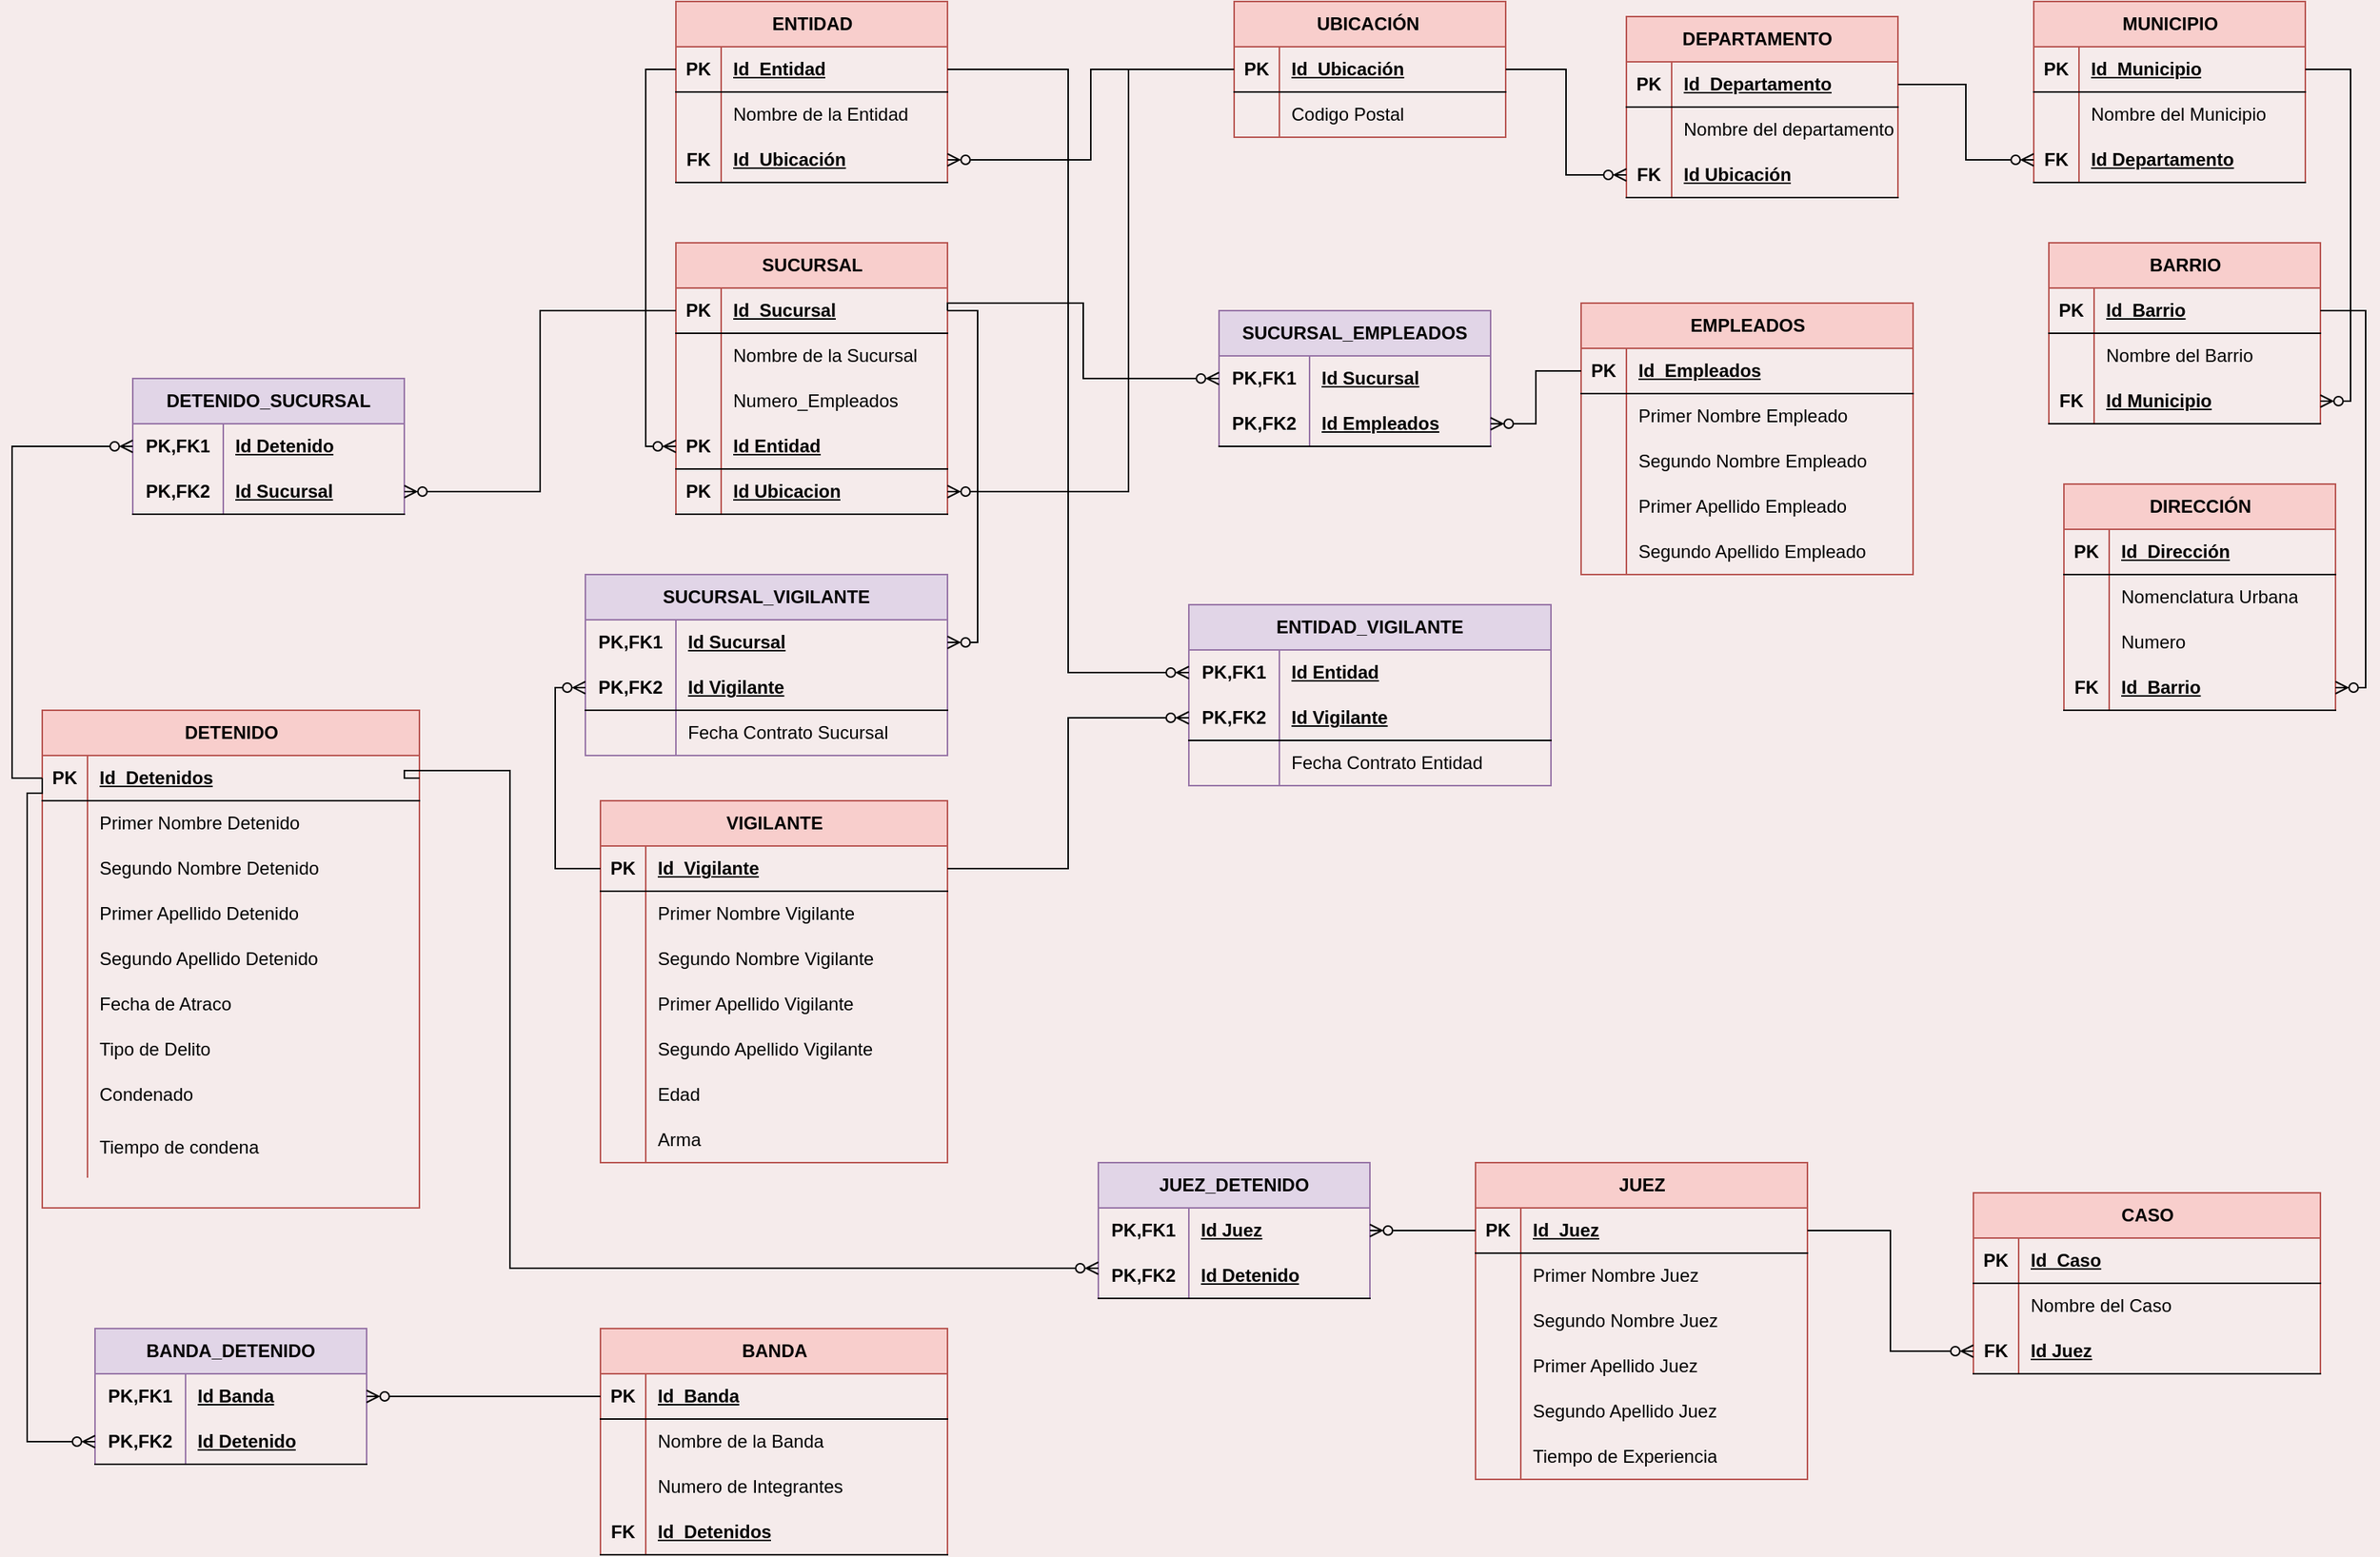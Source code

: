 <mxfile version="24.7.6" pages="2">
  <diagram name="Page-1" id="Qp2X4EVPVdkABxn6Kj1L">
    <mxGraphModel grid="1" page="1" gridSize="10" guides="1" tooltips="1" connect="1" arrows="1" fold="1" pageScale="1" pageWidth="850" pageHeight="1100" background="#f5ebeb" math="0" shadow="0">
      <root>
        <mxCell id="0" />
        <mxCell id="1" parent="0" />
        <mxCell id="3aLIIxVRrJhnaxw1qZxX-1" value="ENTIDAD" style="shape=table;startSize=30;container=1;collapsible=1;childLayout=tableLayout;fixedRows=1;rowLines=0;fontStyle=1;align=center;resizeLast=1;html=1;fillColor=#f8cecc;strokeColor=#b85450;" vertex="1" parent="1">
          <mxGeometry x="300" y="-1080" width="180" height="120" as="geometry" />
        </mxCell>
        <mxCell id="3aLIIxVRrJhnaxw1qZxX-2" value="" style="shape=tableRow;horizontal=0;startSize=0;swimlaneHead=0;swimlaneBody=0;fillColor=none;collapsible=0;dropTarget=0;points=[[0,0.5],[1,0.5]];portConstraint=eastwest;top=0;left=0;right=0;bottom=1;" vertex="1" parent="3aLIIxVRrJhnaxw1qZxX-1">
          <mxGeometry y="30" width="180" height="30" as="geometry" />
        </mxCell>
        <mxCell id="3aLIIxVRrJhnaxw1qZxX-3" value="PK" style="shape=partialRectangle;connectable=0;fillColor=none;top=0;left=0;bottom=0;right=0;fontStyle=1;overflow=hidden;whiteSpace=wrap;html=1;" vertex="1" parent="3aLIIxVRrJhnaxw1qZxX-2">
          <mxGeometry width="30" height="30" as="geometry">
            <mxRectangle width="30" height="30" as="alternateBounds" />
          </mxGeometry>
        </mxCell>
        <mxCell id="3aLIIxVRrJhnaxw1qZxX-4" value="Id_Entidad" style="shape=partialRectangle;connectable=0;fillColor=none;top=0;left=0;bottom=0;right=0;align=left;spacingLeft=6;fontStyle=5;overflow=hidden;whiteSpace=wrap;html=1;" vertex="1" parent="3aLIIxVRrJhnaxw1qZxX-2">
          <mxGeometry x="30" width="150" height="30" as="geometry">
            <mxRectangle width="150" height="30" as="alternateBounds" />
          </mxGeometry>
        </mxCell>
        <mxCell id="3aLIIxVRrJhnaxw1qZxX-5" value="" style="shape=tableRow;horizontal=0;startSize=0;swimlaneHead=0;swimlaneBody=0;fillColor=none;collapsible=0;dropTarget=0;points=[[0,0.5],[1,0.5]];portConstraint=eastwest;top=0;left=0;right=0;bottom=0;" vertex="1" parent="3aLIIxVRrJhnaxw1qZxX-1">
          <mxGeometry y="60" width="180" height="30" as="geometry" />
        </mxCell>
        <mxCell id="3aLIIxVRrJhnaxw1qZxX-6" value="" style="shape=partialRectangle;connectable=0;fillColor=none;top=0;left=0;bottom=0;right=0;editable=1;overflow=hidden;whiteSpace=wrap;html=1;" vertex="1" parent="3aLIIxVRrJhnaxw1qZxX-5">
          <mxGeometry width="30" height="30" as="geometry">
            <mxRectangle width="30" height="30" as="alternateBounds" />
          </mxGeometry>
        </mxCell>
        <mxCell id="3aLIIxVRrJhnaxw1qZxX-7" value="Nombre de la Entidad" style="shape=partialRectangle;connectable=0;fillColor=none;top=0;left=0;bottom=0;right=0;align=left;spacingLeft=6;overflow=hidden;whiteSpace=wrap;html=1;" vertex="1" parent="3aLIIxVRrJhnaxw1qZxX-5">
          <mxGeometry x="30" width="150" height="30" as="geometry">
            <mxRectangle width="150" height="30" as="alternateBounds" />
          </mxGeometry>
        </mxCell>
        <mxCell id="3aLIIxVRrJhnaxw1qZxX-34" value="" style="shape=tableRow;horizontal=0;startSize=0;swimlaneHead=0;swimlaneBody=0;fillColor=none;collapsible=0;dropTarget=0;points=[[0,0.5],[1,0.5]];portConstraint=eastwest;top=0;left=0;right=0;bottom=1;" vertex="1" parent="3aLIIxVRrJhnaxw1qZxX-1">
          <mxGeometry y="90" width="180" height="30" as="geometry" />
        </mxCell>
        <mxCell id="3aLIIxVRrJhnaxw1qZxX-35" value="FK" style="shape=partialRectangle;connectable=0;fillColor=none;top=0;left=0;bottom=0;right=0;fontStyle=1;overflow=hidden;whiteSpace=wrap;html=1;" vertex="1" parent="3aLIIxVRrJhnaxw1qZxX-34">
          <mxGeometry width="30" height="30" as="geometry">
            <mxRectangle width="30" height="30" as="alternateBounds" />
          </mxGeometry>
        </mxCell>
        <mxCell id="3aLIIxVRrJhnaxw1qZxX-36" value="Id_Ubicación" style="shape=partialRectangle;connectable=0;fillColor=none;top=0;left=0;bottom=0;right=0;align=left;spacingLeft=6;fontStyle=5;overflow=hidden;whiteSpace=wrap;html=1;" vertex="1" parent="3aLIIxVRrJhnaxw1qZxX-34">
          <mxGeometry x="30" width="150" height="30" as="geometry">
            <mxRectangle width="150" height="30" as="alternateBounds" />
          </mxGeometry>
        </mxCell>
        <mxCell id="3aLIIxVRrJhnaxw1qZxX-14" value="UBICACIÓN&amp;nbsp;" style="shape=table;startSize=30;container=1;collapsible=1;childLayout=tableLayout;fixedRows=1;rowLines=0;fontStyle=1;align=center;resizeLast=1;html=1;fillColor=#f8cecc;strokeColor=#b85450;" vertex="1" parent="1">
          <mxGeometry x="670" y="-1080" width="180" height="90" as="geometry" />
        </mxCell>
        <mxCell id="3aLIIxVRrJhnaxw1qZxX-15" value="" style="shape=tableRow;horizontal=0;startSize=0;swimlaneHead=0;swimlaneBody=0;fillColor=none;collapsible=0;dropTarget=0;points=[[0,0.5],[1,0.5]];portConstraint=eastwest;top=0;left=0;right=0;bottom=1;" vertex="1" parent="3aLIIxVRrJhnaxw1qZxX-14">
          <mxGeometry y="30" width="180" height="30" as="geometry" />
        </mxCell>
        <mxCell id="3aLIIxVRrJhnaxw1qZxX-16" value="PK" style="shape=partialRectangle;connectable=0;fillColor=none;top=0;left=0;bottom=0;right=0;fontStyle=1;overflow=hidden;whiteSpace=wrap;html=1;" vertex="1" parent="3aLIIxVRrJhnaxw1qZxX-15">
          <mxGeometry width="30" height="30" as="geometry">
            <mxRectangle width="30" height="30" as="alternateBounds" />
          </mxGeometry>
        </mxCell>
        <mxCell id="3aLIIxVRrJhnaxw1qZxX-17" value="Id_Ubicación" style="shape=partialRectangle;connectable=0;fillColor=none;top=0;left=0;bottom=0;right=0;align=left;spacingLeft=6;fontStyle=5;overflow=hidden;whiteSpace=wrap;html=1;" vertex="1" parent="3aLIIxVRrJhnaxw1qZxX-15">
          <mxGeometry x="30" width="150" height="30" as="geometry">
            <mxRectangle width="150" height="30" as="alternateBounds" />
          </mxGeometry>
        </mxCell>
        <mxCell id="3aLIIxVRrJhnaxw1qZxX-18" value="" style="shape=tableRow;horizontal=0;startSize=0;swimlaneHead=0;swimlaneBody=0;fillColor=none;collapsible=0;dropTarget=0;points=[[0,0.5],[1,0.5]];portConstraint=eastwest;top=0;left=0;right=0;bottom=0;" vertex="1" parent="3aLIIxVRrJhnaxw1qZxX-14">
          <mxGeometry y="60" width="180" height="30" as="geometry" />
        </mxCell>
        <mxCell id="3aLIIxVRrJhnaxw1qZxX-19" value="" style="shape=partialRectangle;connectable=0;fillColor=none;top=0;left=0;bottom=0;right=0;editable=1;overflow=hidden;whiteSpace=wrap;html=1;" vertex="1" parent="3aLIIxVRrJhnaxw1qZxX-18">
          <mxGeometry width="30" height="30" as="geometry">
            <mxRectangle width="30" height="30" as="alternateBounds" />
          </mxGeometry>
        </mxCell>
        <mxCell id="3aLIIxVRrJhnaxw1qZxX-20" value="Codigo Postal&amp;nbsp;" style="shape=partialRectangle;connectable=0;fillColor=none;top=0;left=0;bottom=0;right=0;align=left;spacingLeft=6;overflow=hidden;whiteSpace=wrap;html=1;" vertex="1" parent="3aLIIxVRrJhnaxw1qZxX-18">
          <mxGeometry x="30" width="150" height="30" as="geometry">
            <mxRectangle width="150" height="30" as="alternateBounds" />
          </mxGeometry>
        </mxCell>
        <mxCell id="3aLIIxVRrJhnaxw1qZxX-40" value="DEPARTAMENTO&amp;nbsp;&lt;span style=&quot;white-space: pre;&quot;&gt;&#x9;&lt;/span&gt;" style="shape=table;startSize=30;container=1;collapsible=1;childLayout=tableLayout;fixedRows=1;rowLines=0;fontStyle=1;align=center;resizeLast=1;html=1;fillColor=#f8cecc;strokeColor=#b85450;" vertex="1" parent="1">
          <mxGeometry x="930" y="-1070" width="180" height="120" as="geometry" />
        </mxCell>
        <mxCell id="3aLIIxVRrJhnaxw1qZxX-41" value="" style="shape=tableRow;horizontal=0;startSize=0;swimlaneHead=0;swimlaneBody=0;fillColor=none;collapsible=0;dropTarget=0;points=[[0,0.5],[1,0.5]];portConstraint=eastwest;top=0;left=0;right=0;bottom=1;" vertex="1" parent="3aLIIxVRrJhnaxw1qZxX-40">
          <mxGeometry y="30" width="180" height="30" as="geometry" />
        </mxCell>
        <mxCell id="3aLIIxVRrJhnaxw1qZxX-42" value="PK" style="shape=partialRectangle;connectable=0;fillColor=none;top=0;left=0;bottom=0;right=0;fontStyle=1;overflow=hidden;whiteSpace=wrap;html=1;" vertex="1" parent="3aLIIxVRrJhnaxw1qZxX-41">
          <mxGeometry width="30" height="30" as="geometry">
            <mxRectangle width="30" height="30" as="alternateBounds" />
          </mxGeometry>
        </mxCell>
        <mxCell id="3aLIIxVRrJhnaxw1qZxX-43" value="Id_Departamento" style="shape=partialRectangle;connectable=0;fillColor=none;top=0;left=0;bottom=0;right=0;align=left;spacingLeft=6;fontStyle=5;overflow=hidden;whiteSpace=wrap;html=1;" vertex="1" parent="3aLIIxVRrJhnaxw1qZxX-41">
          <mxGeometry x="30" width="150" height="30" as="geometry">
            <mxRectangle width="150" height="30" as="alternateBounds" />
          </mxGeometry>
        </mxCell>
        <mxCell id="3aLIIxVRrJhnaxw1qZxX-44" value="" style="shape=tableRow;horizontal=0;startSize=0;swimlaneHead=0;swimlaneBody=0;fillColor=none;collapsible=0;dropTarget=0;points=[[0,0.5],[1,0.5]];portConstraint=eastwest;top=0;left=0;right=0;bottom=0;" vertex="1" parent="3aLIIxVRrJhnaxw1qZxX-40">
          <mxGeometry y="60" width="180" height="30" as="geometry" />
        </mxCell>
        <mxCell id="3aLIIxVRrJhnaxw1qZxX-45" value="" style="shape=partialRectangle;connectable=0;fillColor=none;top=0;left=0;bottom=0;right=0;editable=1;overflow=hidden;whiteSpace=wrap;html=1;" vertex="1" parent="3aLIIxVRrJhnaxw1qZxX-44">
          <mxGeometry width="30" height="30" as="geometry">
            <mxRectangle width="30" height="30" as="alternateBounds" />
          </mxGeometry>
        </mxCell>
        <mxCell id="3aLIIxVRrJhnaxw1qZxX-46" value="Nombre del departamento" style="shape=partialRectangle;connectable=0;fillColor=none;top=0;left=0;bottom=0;right=0;align=left;spacingLeft=6;overflow=hidden;whiteSpace=wrap;html=1;" vertex="1" parent="3aLIIxVRrJhnaxw1qZxX-44">
          <mxGeometry x="30" width="150" height="30" as="geometry">
            <mxRectangle width="150" height="30" as="alternateBounds" />
          </mxGeometry>
        </mxCell>
        <mxCell id="3aLIIxVRrJhnaxw1qZxX-47" value="" style="shape=tableRow;horizontal=0;startSize=0;swimlaneHead=0;swimlaneBody=0;fillColor=none;collapsible=0;dropTarget=0;points=[[0,0.5],[1,0.5]];portConstraint=eastwest;top=0;left=0;right=0;bottom=1;" vertex="1" parent="3aLIIxVRrJhnaxw1qZxX-40">
          <mxGeometry y="90" width="180" height="30" as="geometry" />
        </mxCell>
        <mxCell id="3aLIIxVRrJhnaxw1qZxX-48" value="FK" style="shape=partialRectangle;connectable=0;fillColor=none;top=0;left=0;bottom=0;right=0;fontStyle=1;overflow=hidden;whiteSpace=wrap;html=1;" vertex="1" parent="3aLIIxVRrJhnaxw1qZxX-47">
          <mxGeometry width="30" height="30" as="geometry">
            <mxRectangle width="30" height="30" as="alternateBounds" />
          </mxGeometry>
        </mxCell>
        <mxCell id="3aLIIxVRrJhnaxw1qZxX-49" value="Id Ubicación" style="shape=partialRectangle;connectable=0;fillColor=none;top=0;left=0;bottom=0;right=0;align=left;spacingLeft=6;fontStyle=5;overflow=hidden;whiteSpace=wrap;html=1;" vertex="1" parent="3aLIIxVRrJhnaxw1qZxX-47">
          <mxGeometry x="30" width="150" height="30" as="geometry">
            <mxRectangle width="150" height="30" as="alternateBounds" />
          </mxGeometry>
        </mxCell>
        <mxCell id="3aLIIxVRrJhnaxw1qZxX-50" value="MUNICIPIO" style="shape=table;startSize=30;container=1;collapsible=1;childLayout=tableLayout;fixedRows=1;rowLines=0;fontStyle=1;align=center;resizeLast=1;html=1;fillColor=#f8cecc;strokeColor=#b85450;" vertex="1" parent="1">
          <mxGeometry x="1200" y="-1080" width="180" height="120" as="geometry" />
        </mxCell>
        <mxCell id="3aLIIxVRrJhnaxw1qZxX-51" value="" style="shape=tableRow;horizontal=0;startSize=0;swimlaneHead=0;swimlaneBody=0;fillColor=none;collapsible=0;dropTarget=0;points=[[0,0.5],[1,0.5]];portConstraint=eastwest;top=0;left=0;right=0;bottom=1;" vertex="1" parent="3aLIIxVRrJhnaxw1qZxX-50">
          <mxGeometry y="30" width="180" height="30" as="geometry" />
        </mxCell>
        <mxCell id="3aLIIxVRrJhnaxw1qZxX-52" value="PK" style="shape=partialRectangle;connectable=0;fillColor=none;top=0;left=0;bottom=0;right=0;fontStyle=1;overflow=hidden;whiteSpace=wrap;html=1;" vertex="1" parent="3aLIIxVRrJhnaxw1qZxX-51">
          <mxGeometry width="30" height="30" as="geometry">
            <mxRectangle width="30" height="30" as="alternateBounds" />
          </mxGeometry>
        </mxCell>
        <mxCell id="3aLIIxVRrJhnaxw1qZxX-53" value="Id_Municipio" style="shape=partialRectangle;connectable=0;fillColor=none;top=0;left=0;bottom=0;right=0;align=left;spacingLeft=6;fontStyle=5;overflow=hidden;whiteSpace=wrap;html=1;" vertex="1" parent="3aLIIxVRrJhnaxw1qZxX-51">
          <mxGeometry x="30" width="150" height="30" as="geometry">
            <mxRectangle width="150" height="30" as="alternateBounds" />
          </mxGeometry>
        </mxCell>
        <mxCell id="3aLIIxVRrJhnaxw1qZxX-54" value="" style="shape=tableRow;horizontal=0;startSize=0;swimlaneHead=0;swimlaneBody=0;fillColor=none;collapsible=0;dropTarget=0;points=[[0,0.5],[1,0.5]];portConstraint=eastwest;top=0;left=0;right=0;bottom=0;" vertex="1" parent="3aLIIxVRrJhnaxw1qZxX-50">
          <mxGeometry y="60" width="180" height="30" as="geometry" />
        </mxCell>
        <mxCell id="3aLIIxVRrJhnaxw1qZxX-55" value="" style="shape=partialRectangle;connectable=0;fillColor=none;top=0;left=0;bottom=0;right=0;editable=1;overflow=hidden;whiteSpace=wrap;html=1;" vertex="1" parent="3aLIIxVRrJhnaxw1qZxX-54">
          <mxGeometry width="30" height="30" as="geometry">
            <mxRectangle width="30" height="30" as="alternateBounds" />
          </mxGeometry>
        </mxCell>
        <mxCell id="3aLIIxVRrJhnaxw1qZxX-56" value="Nombre del Municipio" style="shape=partialRectangle;connectable=0;fillColor=none;top=0;left=0;bottom=0;right=0;align=left;spacingLeft=6;overflow=hidden;whiteSpace=wrap;html=1;" vertex="1" parent="3aLIIxVRrJhnaxw1qZxX-54">
          <mxGeometry x="30" width="150" height="30" as="geometry">
            <mxRectangle width="150" height="30" as="alternateBounds" />
          </mxGeometry>
        </mxCell>
        <mxCell id="3aLIIxVRrJhnaxw1qZxX-57" value="" style="shape=tableRow;horizontal=0;startSize=0;swimlaneHead=0;swimlaneBody=0;fillColor=none;collapsible=0;dropTarget=0;points=[[0,0.5],[1,0.5]];portConstraint=eastwest;top=0;left=0;right=0;bottom=1;" vertex="1" parent="3aLIIxVRrJhnaxw1qZxX-50">
          <mxGeometry y="90" width="180" height="30" as="geometry" />
        </mxCell>
        <mxCell id="3aLIIxVRrJhnaxw1qZxX-58" value="FK" style="shape=partialRectangle;connectable=0;fillColor=none;top=0;left=0;bottom=0;right=0;fontStyle=1;overflow=hidden;whiteSpace=wrap;html=1;" vertex="1" parent="3aLIIxVRrJhnaxw1qZxX-57">
          <mxGeometry width="30" height="30" as="geometry">
            <mxRectangle width="30" height="30" as="alternateBounds" />
          </mxGeometry>
        </mxCell>
        <mxCell id="3aLIIxVRrJhnaxw1qZxX-59" value="Id Departamento" style="shape=partialRectangle;connectable=0;fillColor=none;top=0;left=0;bottom=0;right=0;align=left;spacingLeft=6;fontStyle=5;overflow=hidden;whiteSpace=wrap;html=1;" vertex="1" parent="3aLIIxVRrJhnaxw1qZxX-57">
          <mxGeometry x="30" width="150" height="30" as="geometry">
            <mxRectangle width="150" height="30" as="alternateBounds" />
          </mxGeometry>
        </mxCell>
        <mxCell id="3aLIIxVRrJhnaxw1qZxX-60" value="BARRIO" style="shape=table;startSize=30;container=1;collapsible=1;childLayout=tableLayout;fixedRows=1;rowLines=0;fontStyle=1;align=center;resizeLast=1;html=1;fillColor=#f8cecc;strokeColor=#b85450;" vertex="1" parent="1">
          <mxGeometry x="1210" y="-920" width="180" height="120" as="geometry" />
        </mxCell>
        <mxCell id="3aLIIxVRrJhnaxw1qZxX-61" value="" style="shape=tableRow;horizontal=0;startSize=0;swimlaneHead=0;swimlaneBody=0;fillColor=none;collapsible=0;dropTarget=0;points=[[0,0.5],[1,0.5]];portConstraint=eastwest;top=0;left=0;right=0;bottom=1;" vertex="1" parent="3aLIIxVRrJhnaxw1qZxX-60">
          <mxGeometry y="30" width="180" height="30" as="geometry" />
        </mxCell>
        <mxCell id="3aLIIxVRrJhnaxw1qZxX-62" value="PK" style="shape=partialRectangle;connectable=0;fillColor=none;top=0;left=0;bottom=0;right=0;fontStyle=1;overflow=hidden;whiteSpace=wrap;html=1;" vertex="1" parent="3aLIIxVRrJhnaxw1qZxX-61">
          <mxGeometry width="30" height="30" as="geometry">
            <mxRectangle width="30" height="30" as="alternateBounds" />
          </mxGeometry>
        </mxCell>
        <mxCell id="3aLIIxVRrJhnaxw1qZxX-63" value="Id_Barrio" style="shape=partialRectangle;connectable=0;fillColor=none;top=0;left=0;bottom=0;right=0;align=left;spacingLeft=6;fontStyle=5;overflow=hidden;whiteSpace=wrap;html=1;" vertex="1" parent="3aLIIxVRrJhnaxw1qZxX-61">
          <mxGeometry x="30" width="150" height="30" as="geometry">
            <mxRectangle width="150" height="30" as="alternateBounds" />
          </mxGeometry>
        </mxCell>
        <mxCell id="3aLIIxVRrJhnaxw1qZxX-64" value="" style="shape=tableRow;horizontal=0;startSize=0;swimlaneHead=0;swimlaneBody=0;fillColor=none;collapsible=0;dropTarget=0;points=[[0,0.5],[1,0.5]];portConstraint=eastwest;top=0;left=0;right=0;bottom=0;" vertex="1" parent="3aLIIxVRrJhnaxw1qZxX-60">
          <mxGeometry y="60" width="180" height="30" as="geometry" />
        </mxCell>
        <mxCell id="3aLIIxVRrJhnaxw1qZxX-65" value="" style="shape=partialRectangle;connectable=0;fillColor=none;top=0;left=0;bottom=0;right=0;editable=1;overflow=hidden;whiteSpace=wrap;html=1;" vertex="1" parent="3aLIIxVRrJhnaxw1qZxX-64">
          <mxGeometry width="30" height="30" as="geometry">
            <mxRectangle width="30" height="30" as="alternateBounds" />
          </mxGeometry>
        </mxCell>
        <mxCell id="3aLIIxVRrJhnaxw1qZxX-66" value="Nombre del Barrio" style="shape=partialRectangle;connectable=0;fillColor=none;top=0;left=0;bottom=0;right=0;align=left;spacingLeft=6;overflow=hidden;whiteSpace=wrap;html=1;" vertex="1" parent="3aLIIxVRrJhnaxw1qZxX-64">
          <mxGeometry x="30" width="150" height="30" as="geometry">
            <mxRectangle width="150" height="30" as="alternateBounds" />
          </mxGeometry>
        </mxCell>
        <mxCell id="3aLIIxVRrJhnaxw1qZxX-67" value="" style="shape=tableRow;horizontal=0;startSize=0;swimlaneHead=0;swimlaneBody=0;fillColor=none;collapsible=0;dropTarget=0;points=[[0,0.5],[1,0.5]];portConstraint=eastwest;top=0;left=0;right=0;bottom=1;" vertex="1" parent="3aLIIxVRrJhnaxw1qZxX-60">
          <mxGeometry y="90" width="180" height="30" as="geometry" />
        </mxCell>
        <mxCell id="3aLIIxVRrJhnaxw1qZxX-68" value="FK" style="shape=partialRectangle;connectable=0;fillColor=none;top=0;left=0;bottom=0;right=0;fontStyle=1;overflow=hidden;whiteSpace=wrap;html=1;" vertex="1" parent="3aLIIxVRrJhnaxw1qZxX-67">
          <mxGeometry width="30" height="30" as="geometry">
            <mxRectangle width="30" height="30" as="alternateBounds" />
          </mxGeometry>
        </mxCell>
        <mxCell id="3aLIIxVRrJhnaxw1qZxX-69" value="Id Municipio" style="shape=partialRectangle;connectable=0;fillColor=none;top=0;left=0;bottom=0;right=0;align=left;spacingLeft=6;fontStyle=5;overflow=hidden;whiteSpace=wrap;html=1;" vertex="1" parent="3aLIIxVRrJhnaxw1qZxX-67">
          <mxGeometry x="30" width="150" height="30" as="geometry">
            <mxRectangle width="150" height="30" as="alternateBounds" />
          </mxGeometry>
        </mxCell>
        <mxCell id="3aLIIxVRrJhnaxw1qZxX-70" value="DIRECCIÓN" style="shape=table;startSize=30;container=1;collapsible=1;childLayout=tableLayout;fixedRows=1;rowLines=0;fontStyle=1;align=center;resizeLast=1;html=1;fillColor=#f8cecc;strokeColor=#b85450;" vertex="1" parent="1">
          <mxGeometry x="1220" y="-760" width="180" height="150" as="geometry" />
        </mxCell>
        <mxCell id="3aLIIxVRrJhnaxw1qZxX-71" value="" style="shape=tableRow;horizontal=0;startSize=0;swimlaneHead=0;swimlaneBody=0;fillColor=none;collapsible=0;dropTarget=0;points=[[0,0.5],[1,0.5]];portConstraint=eastwest;top=0;left=0;right=0;bottom=1;" vertex="1" parent="3aLIIxVRrJhnaxw1qZxX-70">
          <mxGeometry y="30" width="180" height="30" as="geometry" />
        </mxCell>
        <mxCell id="3aLIIxVRrJhnaxw1qZxX-72" value="PK" style="shape=partialRectangle;connectable=0;fillColor=none;top=0;left=0;bottom=0;right=0;fontStyle=1;overflow=hidden;whiteSpace=wrap;html=1;" vertex="1" parent="3aLIIxVRrJhnaxw1qZxX-71">
          <mxGeometry width="30" height="30" as="geometry">
            <mxRectangle width="30" height="30" as="alternateBounds" />
          </mxGeometry>
        </mxCell>
        <mxCell id="3aLIIxVRrJhnaxw1qZxX-73" value="Id_Dirección" style="shape=partialRectangle;connectable=0;fillColor=none;top=0;left=0;bottom=0;right=0;align=left;spacingLeft=6;fontStyle=5;overflow=hidden;whiteSpace=wrap;html=1;" vertex="1" parent="3aLIIxVRrJhnaxw1qZxX-71">
          <mxGeometry x="30" width="150" height="30" as="geometry">
            <mxRectangle width="150" height="30" as="alternateBounds" />
          </mxGeometry>
        </mxCell>
        <mxCell id="3aLIIxVRrJhnaxw1qZxX-74" value="" style="shape=tableRow;horizontal=0;startSize=0;swimlaneHead=0;swimlaneBody=0;fillColor=none;collapsible=0;dropTarget=0;points=[[0,0.5],[1,0.5]];portConstraint=eastwest;top=0;left=0;right=0;bottom=0;" vertex="1" parent="3aLIIxVRrJhnaxw1qZxX-70">
          <mxGeometry y="60" width="180" height="30" as="geometry" />
        </mxCell>
        <mxCell id="3aLIIxVRrJhnaxw1qZxX-75" value="" style="shape=partialRectangle;connectable=0;fillColor=none;top=0;left=0;bottom=0;right=0;editable=1;overflow=hidden;whiteSpace=wrap;html=1;" vertex="1" parent="3aLIIxVRrJhnaxw1qZxX-74">
          <mxGeometry width="30" height="30" as="geometry">
            <mxRectangle width="30" height="30" as="alternateBounds" />
          </mxGeometry>
        </mxCell>
        <mxCell id="3aLIIxVRrJhnaxw1qZxX-76" value="Nomenclatura Urbana" style="shape=partialRectangle;connectable=0;fillColor=none;top=0;left=0;bottom=0;right=0;align=left;spacingLeft=6;overflow=hidden;whiteSpace=wrap;html=1;" vertex="1" parent="3aLIIxVRrJhnaxw1qZxX-74">
          <mxGeometry x="30" width="150" height="30" as="geometry">
            <mxRectangle width="150" height="30" as="alternateBounds" />
          </mxGeometry>
        </mxCell>
        <mxCell id="3aLIIxVRrJhnaxw1qZxX-80" value="" style="shape=tableRow;horizontal=0;startSize=0;swimlaneHead=0;swimlaneBody=0;fillColor=none;collapsible=0;dropTarget=0;points=[[0,0.5],[1,0.5]];portConstraint=eastwest;top=0;left=0;right=0;bottom=0;" vertex="1" parent="3aLIIxVRrJhnaxw1qZxX-70">
          <mxGeometry y="90" width="180" height="30" as="geometry" />
        </mxCell>
        <mxCell id="3aLIIxVRrJhnaxw1qZxX-81" value="" style="shape=partialRectangle;connectable=0;fillColor=none;top=0;left=0;bottom=0;right=0;editable=1;overflow=hidden;whiteSpace=wrap;html=1;" vertex="1" parent="3aLIIxVRrJhnaxw1qZxX-80">
          <mxGeometry width="30" height="30" as="geometry">
            <mxRectangle width="30" height="30" as="alternateBounds" />
          </mxGeometry>
        </mxCell>
        <mxCell id="3aLIIxVRrJhnaxw1qZxX-82" value="Numero" style="shape=partialRectangle;connectable=0;fillColor=none;top=0;left=0;bottom=0;right=0;align=left;spacingLeft=6;overflow=hidden;whiteSpace=wrap;html=1;" vertex="1" parent="3aLIIxVRrJhnaxw1qZxX-80">
          <mxGeometry x="30" width="150" height="30" as="geometry">
            <mxRectangle width="150" height="30" as="alternateBounds" />
          </mxGeometry>
        </mxCell>
        <mxCell id="t8RGHIMTluUyDvEl9Ljm-21" value="" style="shape=tableRow;horizontal=0;startSize=0;swimlaneHead=0;swimlaneBody=0;fillColor=none;collapsible=0;dropTarget=0;points=[[0,0.5],[1,0.5]];portConstraint=eastwest;top=0;left=0;right=0;bottom=1;" vertex="1" parent="3aLIIxVRrJhnaxw1qZxX-70">
          <mxGeometry y="120" width="180" height="30" as="geometry" />
        </mxCell>
        <mxCell id="t8RGHIMTluUyDvEl9Ljm-22" value="FK" style="shape=partialRectangle;connectable=0;fillColor=none;top=0;left=0;bottom=0;right=0;fontStyle=1;overflow=hidden;whiteSpace=wrap;html=1;" vertex="1" parent="t8RGHIMTluUyDvEl9Ljm-21">
          <mxGeometry width="30" height="30" as="geometry">
            <mxRectangle width="30" height="30" as="alternateBounds" />
          </mxGeometry>
        </mxCell>
        <mxCell id="t8RGHIMTluUyDvEl9Ljm-23" value="Id_Barrio" style="shape=partialRectangle;connectable=0;fillColor=none;top=0;left=0;bottom=0;right=0;align=left;spacingLeft=6;fontStyle=5;overflow=hidden;whiteSpace=wrap;html=1;" vertex="1" parent="t8RGHIMTluUyDvEl9Ljm-21">
          <mxGeometry x="30" width="150" height="30" as="geometry">
            <mxRectangle width="150" height="30" as="alternateBounds" />
          </mxGeometry>
        </mxCell>
        <mxCell id="3aLIIxVRrJhnaxw1qZxX-83" value="SUCURSAL" style="shape=table;startSize=30;container=1;collapsible=1;childLayout=tableLayout;fixedRows=1;rowLines=0;fontStyle=1;align=center;resizeLast=1;html=1;fillColor=#f8cecc;strokeColor=#b85450;" vertex="1" parent="1">
          <mxGeometry x="300" y="-920" width="180" height="180" as="geometry" />
        </mxCell>
        <mxCell id="3aLIIxVRrJhnaxw1qZxX-84" value="" style="shape=tableRow;horizontal=0;startSize=0;swimlaneHead=0;swimlaneBody=0;fillColor=none;collapsible=0;dropTarget=0;points=[[0,0.5],[1,0.5]];portConstraint=eastwest;top=0;left=0;right=0;bottom=1;" vertex="1" parent="3aLIIxVRrJhnaxw1qZxX-83">
          <mxGeometry y="30" width="180" height="30" as="geometry" />
        </mxCell>
        <mxCell id="3aLIIxVRrJhnaxw1qZxX-85" value="PK" style="shape=partialRectangle;connectable=0;fillColor=none;top=0;left=0;bottom=0;right=0;fontStyle=1;overflow=hidden;whiteSpace=wrap;html=1;" vertex="1" parent="3aLIIxVRrJhnaxw1qZxX-84">
          <mxGeometry width="30" height="30" as="geometry">
            <mxRectangle width="30" height="30" as="alternateBounds" />
          </mxGeometry>
        </mxCell>
        <mxCell id="3aLIIxVRrJhnaxw1qZxX-86" value="Id_Sucursal" style="shape=partialRectangle;connectable=0;fillColor=none;top=0;left=0;bottom=0;right=0;align=left;spacingLeft=6;fontStyle=5;overflow=hidden;whiteSpace=wrap;html=1;" vertex="1" parent="3aLIIxVRrJhnaxw1qZxX-84">
          <mxGeometry x="30" width="150" height="30" as="geometry">
            <mxRectangle width="150" height="30" as="alternateBounds" />
          </mxGeometry>
        </mxCell>
        <mxCell id="3aLIIxVRrJhnaxw1qZxX-87" value="" style="shape=tableRow;horizontal=0;startSize=0;swimlaneHead=0;swimlaneBody=0;fillColor=none;collapsible=0;dropTarget=0;points=[[0,0.5],[1,0.5]];portConstraint=eastwest;top=0;left=0;right=0;bottom=0;" vertex="1" parent="3aLIIxVRrJhnaxw1qZxX-83">
          <mxGeometry y="60" width="180" height="30" as="geometry" />
        </mxCell>
        <mxCell id="3aLIIxVRrJhnaxw1qZxX-88" value="" style="shape=partialRectangle;connectable=0;fillColor=none;top=0;left=0;bottom=0;right=0;editable=1;overflow=hidden;whiteSpace=wrap;html=1;" vertex="1" parent="3aLIIxVRrJhnaxw1qZxX-87">
          <mxGeometry width="30" height="30" as="geometry">
            <mxRectangle width="30" height="30" as="alternateBounds" />
          </mxGeometry>
        </mxCell>
        <mxCell id="3aLIIxVRrJhnaxw1qZxX-89" value="Nombre de la Sucursal" style="shape=partialRectangle;connectable=0;fillColor=none;top=0;left=0;bottom=0;right=0;align=left;spacingLeft=6;overflow=hidden;whiteSpace=wrap;html=1;" vertex="1" parent="3aLIIxVRrJhnaxw1qZxX-87">
          <mxGeometry x="30" width="150" height="30" as="geometry">
            <mxRectangle width="150" height="30" as="alternateBounds" />
          </mxGeometry>
        </mxCell>
        <mxCell id="t8RGHIMTluUyDvEl9Ljm-51" value="" style="shape=tableRow;horizontal=0;startSize=0;swimlaneHead=0;swimlaneBody=0;fillColor=none;collapsible=0;dropTarget=0;points=[[0,0.5],[1,0.5]];portConstraint=eastwest;top=0;left=0;right=0;bottom=0;" vertex="1" parent="3aLIIxVRrJhnaxw1qZxX-83">
          <mxGeometry y="90" width="180" height="30" as="geometry" />
        </mxCell>
        <mxCell id="t8RGHIMTluUyDvEl9Ljm-52" value="" style="shape=partialRectangle;connectable=0;fillColor=none;top=0;left=0;bottom=0;right=0;editable=1;overflow=hidden;whiteSpace=wrap;html=1;" vertex="1" parent="t8RGHIMTluUyDvEl9Ljm-51">
          <mxGeometry width="30" height="30" as="geometry">
            <mxRectangle width="30" height="30" as="alternateBounds" />
          </mxGeometry>
        </mxCell>
        <mxCell id="t8RGHIMTluUyDvEl9Ljm-53" value="Numero_Empleados" style="shape=partialRectangle;connectable=0;fillColor=none;top=0;left=0;bottom=0;right=0;align=left;spacingLeft=6;overflow=hidden;whiteSpace=wrap;html=1;" vertex="1" parent="t8RGHIMTluUyDvEl9Ljm-51">
          <mxGeometry x="30" width="150" height="30" as="geometry">
            <mxRectangle width="150" height="30" as="alternateBounds" />
          </mxGeometry>
        </mxCell>
        <mxCell id="t8RGHIMTluUyDvEl9Ljm-54" value="" style="shape=tableRow;horizontal=0;startSize=0;swimlaneHead=0;swimlaneBody=0;fillColor=none;collapsible=0;dropTarget=0;points=[[0,0.5],[1,0.5]];portConstraint=eastwest;top=0;left=0;right=0;bottom=1;" vertex="1" parent="3aLIIxVRrJhnaxw1qZxX-83">
          <mxGeometry y="120" width="180" height="30" as="geometry" />
        </mxCell>
        <mxCell id="t8RGHIMTluUyDvEl9Ljm-55" value="PK" style="shape=partialRectangle;connectable=0;fillColor=none;top=0;left=0;bottom=0;right=0;fontStyle=1;overflow=hidden;whiteSpace=wrap;html=1;" vertex="1" parent="t8RGHIMTluUyDvEl9Ljm-54">
          <mxGeometry width="30" height="30" as="geometry">
            <mxRectangle width="30" height="30" as="alternateBounds" />
          </mxGeometry>
        </mxCell>
        <mxCell id="t8RGHIMTluUyDvEl9Ljm-56" value="Id Entidad" style="shape=partialRectangle;connectable=0;fillColor=none;top=0;left=0;bottom=0;right=0;align=left;spacingLeft=6;fontStyle=5;overflow=hidden;whiteSpace=wrap;html=1;" vertex="1" parent="t8RGHIMTluUyDvEl9Ljm-54">
          <mxGeometry x="30" width="150" height="30" as="geometry">
            <mxRectangle width="150" height="30" as="alternateBounds" />
          </mxGeometry>
        </mxCell>
        <mxCell id="t8RGHIMTluUyDvEl9Ljm-60" value="" style="shape=tableRow;horizontal=0;startSize=0;swimlaneHead=0;swimlaneBody=0;fillColor=none;collapsible=0;dropTarget=0;points=[[0,0.5],[1,0.5]];portConstraint=eastwest;top=0;left=0;right=0;bottom=1;" vertex="1" parent="3aLIIxVRrJhnaxw1qZxX-83">
          <mxGeometry y="150" width="180" height="30" as="geometry" />
        </mxCell>
        <mxCell id="t8RGHIMTluUyDvEl9Ljm-61" value="PK" style="shape=partialRectangle;connectable=0;fillColor=none;top=0;left=0;bottom=0;right=0;fontStyle=1;overflow=hidden;whiteSpace=wrap;html=1;" vertex="1" parent="t8RGHIMTluUyDvEl9Ljm-60">
          <mxGeometry width="30" height="30" as="geometry">
            <mxRectangle width="30" height="30" as="alternateBounds" />
          </mxGeometry>
        </mxCell>
        <mxCell id="t8RGHIMTluUyDvEl9Ljm-62" value="Id Ubicacion" style="shape=partialRectangle;connectable=0;fillColor=none;top=0;left=0;bottom=0;right=0;align=left;spacingLeft=6;fontStyle=5;overflow=hidden;whiteSpace=wrap;html=1;" vertex="1" parent="t8RGHIMTluUyDvEl9Ljm-60">
          <mxGeometry x="30" width="150" height="30" as="geometry">
            <mxRectangle width="150" height="30" as="alternateBounds" />
          </mxGeometry>
        </mxCell>
        <mxCell id="3aLIIxVRrJhnaxw1qZxX-96" value="EMPLEADOS" style="shape=table;startSize=30;container=1;collapsible=1;childLayout=tableLayout;fixedRows=1;rowLines=0;fontStyle=1;align=center;resizeLast=1;html=1;fillColor=#f8cecc;strokeColor=#b85450;" vertex="1" parent="1">
          <mxGeometry x="900" y="-880" width="220" height="180" as="geometry" />
        </mxCell>
        <mxCell id="3aLIIxVRrJhnaxw1qZxX-97" value="" style="shape=tableRow;horizontal=0;startSize=0;swimlaneHead=0;swimlaneBody=0;fillColor=none;collapsible=0;dropTarget=0;points=[[0,0.5],[1,0.5]];portConstraint=eastwest;top=0;left=0;right=0;bottom=1;" vertex="1" parent="3aLIIxVRrJhnaxw1qZxX-96">
          <mxGeometry y="30" width="220" height="30" as="geometry" />
        </mxCell>
        <mxCell id="3aLIIxVRrJhnaxw1qZxX-98" value="PK" style="shape=partialRectangle;connectable=0;fillColor=none;top=0;left=0;bottom=0;right=0;fontStyle=1;overflow=hidden;whiteSpace=wrap;html=1;" vertex="1" parent="3aLIIxVRrJhnaxw1qZxX-97">
          <mxGeometry width="30" height="30" as="geometry">
            <mxRectangle width="30" height="30" as="alternateBounds" />
          </mxGeometry>
        </mxCell>
        <mxCell id="3aLIIxVRrJhnaxw1qZxX-99" value="Id_Empleados" style="shape=partialRectangle;connectable=0;fillColor=none;top=0;left=0;bottom=0;right=0;align=left;spacingLeft=6;fontStyle=5;overflow=hidden;whiteSpace=wrap;html=1;" vertex="1" parent="3aLIIxVRrJhnaxw1qZxX-97">
          <mxGeometry x="30" width="190" height="30" as="geometry">
            <mxRectangle width="190" height="30" as="alternateBounds" />
          </mxGeometry>
        </mxCell>
        <mxCell id="3aLIIxVRrJhnaxw1qZxX-100" value="" style="shape=tableRow;horizontal=0;startSize=0;swimlaneHead=0;swimlaneBody=0;fillColor=none;collapsible=0;dropTarget=0;points=[[0,0.5],[1,0.5]];portConstraint=eastwest;top=0;left=0;right=0;bottom=0;" vertex="1" parent="3aLIIxVRrJhnaxw1qZxX-96">
          <mxGeometry y="60" width="220" height="30" as="geometry" />
        </mxCell>
        <mxCell id="3aLIIxVRrJhnaxw1qZxX-101" value="" style="shape=partialRectangle;connectable=0;fillColor=none;top=0;left=0;bottom=0;right=0;editable=1;overflow=hidden;whiteSpace=wrap;html=1;" vertex="1" parent="3aLIIxVRrJhnaxw1qZxX-100">
          <mxGeometry width="30" height="30" as="geometry">
            <mxRectangle width="30" height="30" as="alternateBounds" />
          </mxGeometry>
        </mxCell>
        <mxCell id="3aLIIxVRrJhnaxw1qZxX-102" value="Primer Nombre Empleado" style="shape=partialRectangle;connectable=0;fillColor=none;top=0;left=0;bottom=0;right=0;align=left;spacingLeft=6;overflow=hidden;whiteSpace=wrap;html=1;" vertex="1" parent="3aLIIxVRrJhnaxw1qZxX-100">
          <mxGeometry x="30" width="190" height="30" as="geometry">
            <mxRectangle width="190" height="30" as="alternateBounds" />
          </mxGeometry>
        </mxCell>
        <mxCell id="3aLIIxVRrJhnaxw1qZxX-115" value="" style="shape=tableRow;horizontal=0;startSize=0;swimlaneHead=0;swimlaneBody=0;fillColor=none;collapsible=0;dropTarget=0;points=[[0,0.5],[1,0.5]];portConstraint=eastwest;top=0;left=0;right=0;bottom=0;" vertex="1" parent="3aLIIxVRrJhnaxw1qZxX-96">
          <mxGeometry y="90" width="220" height="30" as="geometry" />
        </mxCell>
        <mxCell id="3aLIIxVRrJhnaxw1qZxX-116" value="" style="shape=partialRectangle;connectable=0;fillColor=none;top=0;left=0;bottom=0;right=0;editable=1;overflow=hidden;whiteSpace=wrap;html=1;" vertex="1" parent="3aLIIxVRrJhnaxw1qZxX-115">
          <mxGeometry width="30" height="30" as="geometry">
            <mxRectangle width="30" height="30" as="alternateBounds" />
          </mxGeometry>
        </mxCell>
        <mxCell id="3aLIIxVRrJhnaxw1qZxX-117" value="Segundo Nombre Empleado" style="shape=partialRectangle;connectable=0;fillColor=none;top=0;left=0;bottom=0;right=0;align=left;spacingLeft=6;overflow=hidden;whiteSpace=wrap;html=1;" vertex="1" parent="3aLIIxVRrJhnaxw1qZxX-115">
          <mxGeometry x="30" width="190" height="30" as="geometry">
            <mxRectangle width="190" height="30" as="alternateBounds" />
          </mxGeometry>
        </mxCell>
        <mxCell id="3aLIIxVRrJhnaxw1qZxX-118" value="" style="shape=tableRow;horizontal=0;startSize=0;swimlaneHead=0;swimlaneBody=0;fillColor=none;collapsible=0;dropTarget=0;points=[[0,0.5],[1,0.5]];portConstraint=eastwest;top=0;left=0;right=0;bottom=0;" vertex="1" parent="3aLIIxVRrJhnaxw1qZxX-96">
          <mxGeometry y="120" width="220" height="30" as="geometry" />
        </mxCell>
        <mxCell id="3aLIIxVRrJhnaxw1qZxX-119" value="" style="shape=partialRectangle;connectable=0;fillColor=none;top=0;left=0;bottom=0;right=0;editable=1;overflow=hidden;whiteSpace=wrap;html=1;" vertex="1" parent="3aLIIxVRrJhnaxw1qZxX-118">
          <mxGeometry width="30" height="30" as="geometry">
            <mxRectangle width="30" height="30" as="alternateBounds" />
          </mxGeometry>
        </mxCell>
        <mxCell id="3aLIIxVRrJhnaxw1qZxX-120" value="Primer Apellido Empleado" style="shape=partialRectangle;connectable=0;fillColor=none;top=0;left=0;bottom=0;right=0;align=left;spacingLeft=6;overflow=hidden;whiteSpace=wrap;html=1;" vertex="1" parent="3aLIIxVRrJhnaxw1qZxX-118">
          <mxGeometry x="30" width="190" height="30" as="geometry">
            <mxRectangle width="190" height="30" as="alternateBounds" />
          </mxGeometry>
        </mxCell>
        <mxCell id="3aLIIxVRrJhnaxw1qZxX-121" value="" style="shape=tableRow;horizontal=0;startSize=0;swimlaneHead=0;swimlaneBody=0;fillColor=none;collapsible=0;dropTarget=0;points=[[0,0.5],[1,0.5]];portConstraint=eastwest;top=0;left=0;right=0;bottom=0;" vertex="1" parent="3aLIIxVRrJhnaxw1qZxX-96">
          <mxGeometry y="150" width="220" height="30" as="geometry" />
        </mxCell>
        <mxCell id="3aLIIxVRrJhnaxw1qZxX-122" value="" style="shape=partialRectangle;connectable=0;fillColor=none;top=0;left=0;bottom=0;right=0;editable=1;overflow=hidden;whiteSpace=wrap;html=1;" vertex="1" parent="3aLIIxVRrJhnaxw1qZxX-121">
          <mxGeometry width="30" height="30" as="geometry">
            <mxRectangle width="30" height="30" as="alternateBounds" />
          </mxGeometry>
        </mxCell>
        <mxCell id="3aLIIxVRrJhnaxw1qZxX-123" value="Segundo Apellido Empleado" style="shape=partialRectangle;connectable=0;fillColor=none;top=0;left=0;bottom=0;right=0;align=left;spacingLeft=6;overflow=hidden;whiteSpace=wrap;html=1;" vertex="1" parent="3aLIIxVRrJhnaxw1qZxX-121">
          <mxGeometry x="30" width="190" height="30" as="geometry">
            <mxRectangle width="190" height="30" as="alternateBounds" />
          </mxGeometry>
        </mxCell>
        <mxCell id="3aLIIxVRrJhnaxw1qZxX-149" value="VIGILANTE" style="shape=table;startSize=30;container=1;collapsible=1;childLayout=tableLayout;fixedRows=1;rowLines=0;fontStyle=1;align=center;resizeLast=1;html=1;fillColor=#f8cecc;strokeColor=#b85450;" vertex="1" parent="1">
          <mxGeometry x="250" y="-550" width="230" height="240" as="geometry" />
        </mxCell>
        <mxCell id="3aLIIxVRrJhnaxw1qZxX-150" value="" style="shape=tableRow;horizontal=0;startSize=0;swimlaneHead=0;swimlaneBody=0;fillColor=none;collapsible=0;dropTarget=0;points=[[0,0.5],[1,0.5]];portConstraint=eastwest;top=0;left=0;right=0;bottom=1;" vertex="1" parent="3aLIIxVRrJhnaxw1qZxX-149">
          <mxGeometry y="30" width="230" height="30" as="geometry" />
        </mxCell>
        <mxCell id="3aLIIxVRrJhnaxw1qZxX-151" value="PK" style="shape=partialRectangle;connectable=0;fillColor=none;top=0;left=0;bottom=0;right=0;fontStyle=1;overflow=hidden;whiteSpace=wrap;html=1;" vertex="1" parent="3aLIIxVRrJhnaxw1qZxX-150">
          <mxGeometry width="30" height="30" as="geometry">
            <mxRectangle width="30" height="30" as="alternateBounds" />
          </mxGeometry>
        </mxCell>
        <mxCell id="3aLIIxVRrJhnaxw1qZxX-152" value="Id_Vigilante" style="shape=partialRectangle;connectable=0;fillColor=none;top=0;left=0;bottom=0;right=0;align=left;spacingLeft=6;fontStyle=5;overflow=hidden;whiteSpace=wrap;html=1;" vertex="1" parent="3aLIIxVRrJhnaxw1qZxX-150">
          <mxGeometry x="30" width="200" height="30" as="geometry">
            <mxRectangle width="200" height="30" as="alternateBounds" />
          </mxGeometry>
        </mxCell>
        <mxCell id="3aLIIxVRrJhnaxw1qZxX-153" value="" style="shape=tableRow;horizontal=0;startSize=0;swimlaneHead=0;swimlaneBody=0;fillColor=none;collapsible=0;dropTarget=0;points=[[0,0.5],[1,0.5]];portConstraint=eastwest;top=0;left=0;right=0;bottom=0;" vertex="1" parent="3aLIIxVRrJhnaxw1qZxX-149">
          <mxGeometry y="60" width="230" height="30" as="geometry" />
        </mxCell>
        <mxCell id="3aLIIxVRrJhnaxw1qZxX-154" value="" style="shape=partialRectangle;connectable=0;fillColor=none;top=0;left=0;bottom=0;right=0;editable=1;overflow=hidden;whiteSpace=wrap;html=1;" vertex="1" parent="3aLIIxVRrJhnaxw1qZxX-153">
          <mxGeometry width="30" height="30" as="geometry">
            <mxRectangle width="30" height="30" as="alternateBounds" />
          </mxGeometry>
        </mxCell>
        <mxCell id="3aLIIxVRrJhnaxw1qZxX-155" value="Primer Nombre Vigilante" style="shape=partialRectangle;connectable=0;fillColor=none;top=0;left=0;bottom=0;right=0;align=left;spacingLeft=6;overflow=hidden;whiteSpace=wrap;html=1;" vertex="1" parent="3aLIIxVRrJhnaxw1qZxX-153">
          <mxGeometry x="30" width="200" height="30" as="geometry">
            <mxRectangle width="200" height="30" as="alternateBounds" />
          </mxGeometry>
        </mxCell>
        <mxCell id="3aLIIxVRrJhnaxw1qZxX-156" value="" style="shape=tableRow;horizontal=0;startSize=0;swimlaneHead=0;swimlaneBody=0;fillColor=none;collapsible=0;dropTarget=0;points=[[0,0.5],[1,0.5]];portConstraint=eastwest;top=0;left=0;right=0;bottom=0;" vertex="1" parent="3aLIIxVRrJhnaxw1qZxX-149">
          <mxGeometry y="90" width="230" height="30" as="geometry" />
        </mxCell>
        <mxCell id="3aLIIxVRrJhnaxw1qZxX-157" value="" style="shape=partialRectangle;connectable=0;fillColor=none;top=0;left=0;bottom=0;right=0;editable=1;overflow=hidden;whiteSpace=wrap;html=1;" vertex="1" parent="3aLIIxVRrJhnaxw1qZxX-156">
          <mxGeometry width="30" height="30" as="geometry">
            <mxRectangle width="30" height="30" as="alternateBounds" />
          </mxGeometry>
        </mxCell>
        <mxCell id="3aLIIxVRrJhnaxw1qZxX-158" value="Segundo Nombre Vigilante" style="shape=partialRectangle;connectable=0;fillColor=none;top=0;left=0;bottom=0;right=0;align=left;spacingLeft=6;overflow=hidden;whiteSpace=wrap;html=1;" vertex="1" parent="3aLIIxVRrJhnaxw1qZxX-156">
          <mxGeometry x="30" width="200" height="30" as="geometry">
            <mxRectangle width="200" height="30" as="alternateBounds" />
          </mxGeometry>
        </mxCell>
        <mxCell id="3aLIIxVRrJhnaxw1qZxX-159" value="" style="shape=tableRow;horizontal=0;startSize=0;swimlaneHead=0;swimlaneBody=0;fillColor=none;collapsible=0;dropTarget=0;points=[[0,0.5],[1,0.5]];portConstraint=eastwest;top=0;left=0;right=0;bottom=0;" vertex="1" parent="3aLIIxVRrJhnaxw1qZxX-149">
          <mxGeometry y="120" width="230" height="30" as="geometry" />
        </mxCell>
        <mxCell id="3aLIIxVRrJhnaxw1qZxX-160" value="" style="shape=partialRectangle;connectable=0;fillColor=none;top=0;left=0;bottom=0;right=0;editable=1;overflow=hidden;whiteSpace=wrap;html=1;" vertex="1" parent="3aLIIxVRrJhnaxw1qZxX-159">
          <mxGeometry width="30" height="30" as="geometry">
            <mxRectangle width="30" height="30" as="alternateBounds" />
          </mxGeometry>
        </mxCell>
        <mxCell id="3aLIIxVRrJhnaxw1qZxX-161" value="Primer Apellido Vigilante" style="shape=partialRectangle;connectable=0;fillColor=none;top=0;left=0;bottom=0;right=0;align=left;spacingLeft=6;overflow=hidden;whiteSpace=wrap;html=1;" vertex="1" parent="3aLIIxVRrJhnaxw1qZxX-159">
          <mxGeometry x="30" width="200" height="30" as="geometry">
            <mxRectangle width="200" height="30" as="alternateBounds" />
          </mxGeometry>
        </mxCell>
        <mxCell id="3aLIIxVRrJhnaxw1qZxX-162" value="" style="shape=tableRow;horizontal=0;startSize=0;swimlaneHead=0;swimlaneBody=0;fillColor=none;collapsible=0;dropTarget=0;points=[[0,0.5],[1,0.5]];portConstraint=eastwest;top=0;left=0;right=0;bottom=0;" vertex="1" parent="3aLIIxVRrJhnaxw1qZxX-149">
          <mxGeometry y="150" width="230" height="30" as="geometry" />
        </mxCell>
        <mxCell id="3aLIIxVRrJhnaxw1qZxX-163" value="" style="shape=partialRectangle;connectable=0;fillColor=none;top=0;left=0;bottom=0;right=0;editable=1;overflow=hidden;whiteSpace=wrap;html=1;" vertex="1" parent="3aLIIxVRrJhnaxw1qZxX-162">
          <mxGeometry width="30" height="30" as="geometry">
            <mxRectangle width="30" height="30" as="alternateBounds" />
          </mxGeometry>
        </mxCell>
        <mxCell id="3aLIIxVRrJhnaxw1qZxX-164" value="Segundo Apellido Vigilante" style="shape=partialRectangle;connectable=0;fillColor=none;top=0;left=0;bottom=0;right=0;align=left;spacingLeft=6;overflow=hidden;whiteSpace=wrap;html=1;" vertex="1" parent="3aLIIxVRrJhnaxw1qZxX-162">
          <mxGeometry x="30" width="200" height="30" as="geometry">
            <mxRectangle width="200" height="30" as="alternateBounds" />
          </mxGeometry>
        </mxCell>
        <mxCell id="3aLIIxVRrJhnaxw1qZxX-165" value="" style="shape=tableRow;horizontal=0;startSize=0;swimlaneHead=0;swimlaneBody=0;fillColor=none;collapsible=0;dropTarget=0;points=[[0,0.5],[1,0.5]];portConstraint=eastwest;top=0;left=0;right=0;bottom=0;" vertex="1" parent="3aLIIxVRrJhnaxw1qZxX-149">
          <mxGeometry y="180" width="230" height="30" as="geometry" />
        </mxCell>
        <mxCell id="3aLIIxVRrJhnaxw1qZxX-166" value="" style="shape=partialRectangle;connectable=0;fillColor=none;top=0;left=0;bottom=0;right=0;editable=1;overflow=hidden;whiteSpace=wrap;html=1;" vertex="1" parent="3aLIIxVRrJhnaxw1qZxX-165">
          <mxGeometry width="30" height="30" as="geometry">
            <mxRectangle width="30" height="30" as="alternateBounds" />
          </mxGeometry>
        </mxCell>
        <mxCell id="3aLIIxVRrJhnaxw1qZxX-167" value="Edad" style="shape=partialRectangle;connectable=0;fillColor=none;top=0;left=0;bottom=0;right=0;align=left;spacingLeft=6;overflow=hidden;whiteSpace=wrap;html=1;" vertex="1" parent="3aLIIxVRrJhnaxw1qZxX-165">
          <mxGeometry x="30" width="200" height="30" as="geometry">
            <mxRectangle width="200" height="30" as="alternateBounds" />
          </mxGeometry>
        </mxCell>
        <mxCell id="3aLIIxVRrJhnaxw1qZxX-168" value="" style="shape=tableRow;horizontal=0;startSize=0;swimlaneHead=0;swimlaneBody=0;fillColor=none;collapsible=0;dropTarget=0;points=[[0,0.5],[1,0.5]];portConstraint=eastwest;top=0;left=0;right=0;bottom=0;" vertex="1" parent="3aLIIxVRrJhnaxw1qZxX-149">
          <mxGeometry y="210" width="230" height="30" as="geometry" />
        </mxCell>
        <mxCell id="3aLIIxVRrJhnaxw1qZxX-169" value="" style="shape=partialRectangle;connectable=0;fillColor=none;top=0;left=0;bottom=0;right=0;editable=1;overflow=hidden;whiteSpace=wrap;html=1;" vertex="1" parent="3aLIIxVRrJhnaxw1qZxX-168">
          <mxGeometry width="30" height="30" as="geometry">
            <mxRectangle width="30" height="30" as="alternateBounds" />
          </mxGeometry>
        </mxCell>
        <mxCell id="3aLIIxVRrJhnaxw1qZxX-170" value="Arma" style="shape=partialRectangle;connectable=0;fillColor=none;top=0;left=0;bottom=0;right=0;align=left;spacingLeft=6;overflow=hidden;whiteSpace=wrap;html=1;" vertex="1" parent="3aLIIxVRrJhnaxw1qZxX-168">
          <mxGeometry x="30" width="200" height="30" as="geometry">
            <mxRectangle width="200" height="30" as="alternateBounds" />
          </mxGeometry>
        </mxCell>
        <mxCell id="3aLIIxVRrJhnaxw1qZxX-171" value="DETENIDO" style="shape=table;startSize=30;container=1;collapsible=1;childLayout=tableLayout;fixedRows=1;rowLines=0;fontStyle=1;align=center;resizeLast=1;html=1;fillColor=#f8cecc;strokeColor=#b85450;swimlaneLine=1;" vertex="1" parent="1">
          <mxGeometry x="-120" y="-610" width="250" height="330" as="geometry" />
        </mxCell>
        <mxCell id="3aLIIxVRrJhnaxw1qZxX-172" value="" style="shape=tableRow;horizontal=0;startSize=0;swimlaneHead=0;swimlaneBody=0;fillColor=none;collapsible=0;dropTarget=0;points=[[0,0.5],[1,0.5]];portConstraint=eastwest;top=0;left=0;right=0;bottom=1;swimlaneLine=1;" vertex="1" parent="3aLIIxVRrJhnaxw1qZxX-171">
          <mxGeometry y="30" width="250" height="30" as="geometry" />
        </mxCell>
        <mxCell id="3aLIIxVRrJhnaxw1qZxX-173" value="PK" style="shape=partialRectangle;connectable=0;fillColor=none;top=0;left=0;bottom=0;right=0;fontStyle=1;overflow=hidden;whiteSpace=wrap;html=1;swimlaneLine=1;" vertex="1" parent="3aLIIxVRrJhnaxw1qZxX-172">
          <mxGeometry width="30" height="30" as="geometry">
            <mxRectangle width="30" height="30" as="alternateBounds" />
          </mxGeometry>
        </mxCell>
        <mxCell id="3aLIIxVRrJhnaxw1qZxX-174" value="Id_Detenidos" style="shape=partialRectangle;connectable=0;fillColor=none;top=0;left=0;bottom=0;right=0;align=left;spacingLeft=6;fontStyle=5;overflow=hidden;whiteSpace=wrap;html=1;swimlaneLine=1;" vertex="1" parent="3aLIIxVRrJhnaxw1qZxX-172">
          <mxGeometry x="30" width="220" height="30" as="geometry">
            <mxRectangle width="220" height="30" as="alternateBounds" />
          </mxGeometry>
        </mxCell>
        <mxCell id="3aLIIxVRrJhnaxw1qZxX-175" value="" style="shape=tableRow;horizontal=0;startSize=0;swimlaneHead=0;swimlaneBody=0;fillColor=none;collapsible=0;dropTarget=0;points=[[0,0.5],[1,0.5]];portConstraint=eastwest;top=0;left=0;right=0;bottom=0;swimlaneLine=1;" vertex="1" parent="3aLIIxVRrJhnaxw1qZxX-171">
          <mxGeometry y="60" width="250" height="30" as="geometry" />
        </mxCell>
        <mxCell id="3aLIIxVRrJhnaxw1qZxX-176" value="" style="shape=partialRectangle;connectable=0;fillColor=none;top=0;left=0;bottom=0;right=0;editable=1;overflow=hidden;whiteSpace=wrap;html=1;swimlaneLine=1;" vertex="1" parent="3aLIIxVRrJhnaxw1qZxX-175">
          <mxGeometry width="30" height="30" as="geometry">
            <mxRectangle width="30" height="30" as="alternateBounds" />
          </mxGeometry>
        </mxCell>
        <mxCell id="3aLIIxVRrJhnaxw1qZxX-177" value="Primer Nombre Detenido" style="shape=partialRectangle;connectable=0;fillColor=none;top=0;left=0;bottom=0;right=0;align=left;spacingLeft=6;overflow=hidden;whiteSpace=wrap;html=1;swimlaneLine=1;" vertex="1" parent="3aLIIxVRrJhnaxw1qZxX-175">
          <mxGeometry x="30" width="220" height="30" as="geometry">
            <mxRectangle width="220" height="30" as="alternateBounds" />
          </mxGeometry>
        </mxCell>
        <mxCell id="3aLIIxVRrJhnaxw1qZxX-178" value="" style="shape=tableRow;horizontal=0;startSize=0;swimlaneHead=0;swimlaneBody=0;fillColor=none;collapsible=0;dropTarget=0;points=[[0,0.5],[1,0.5]];portConstraint=eastwest;top=0;left=0;right=0;bottom=0;swimlaneLine=1;" vertex="1" parent="3aLIIxVRrJhnaxw1qZxX-171">
          <mxGeometry y="90" width="250" height="30" as="geometry" />
        </mxCell>
        <mxCell id="3aLIIxVRrJhnaxw1qZxX-179" value="" style="shape=partialRectangle;connectable=0;fillColor=none;top=0;left=0;bottom=0;right=0;editable=1;overflow=hidden;whiteSpace=wrap;html=1;swimlaneLine=1;" vertex="1" parent="3aLIIxVRrJhnaxw1qZxX-178">
          <mxGeometry width="30" height="30" as="geometry">
            <mxRectangle width="30" height="30" as="alternateBounds" />
          </mxGeometry>
        </mxCell>
        <mxCell id="3aLIIxVRrJhnaxw1qZxX-180" value="Segundo Nombre Detenido" style="shape=partialRectangle;connectable=0;fillColor=none;top=0;left=0;bottom=0;right=0;align=left;spacingLeft=6;overflow=hidden;whiteSpace=wrap;html=1;swimlaneLine=1;" vertex="1" parent="3aLIIxVRrJhnaxw1qZxX-178">
          <mxGeometry x="30" width="220" height="30" as="geometry">
            <mxRectangle width="220" height="30" as="alternateBounds" />
          </mxGeometry>
        </mxCell>
        <mxCell id="3aLIIxVRrJhnaxw1qZxX-181" value="" style="shape=tableRow;horizontal=0;startSize=0;swimlaneHead=0;swimlaneBody=0;fillColor=none;collapsible=0;dropTarget=0;points=[[0,0.5],[1,0.5]];portConstraint=eastwest;top=0;left=0;right=0;bottom=0;swimlaneLine=1;" vertex="1" parent="3aLIIxVRrJhnaxw1qZxX-171">
          <mxGeometry y="120" width="250" height="30" as="geometry" />
        </mxCell>
        <mxCell id="3aLIIxVRrJhnaxw1qZxX-182" value="" style="shape=partialRectangle;connectable=0;fillColor=none;top=0;left=0;bottom=0;right=0;editable=1;overflow=hidden;whiteSpace=wrap;html=1;swimlaneLine=1;" vertex="1" parent="3aLIIxVRrJhnaxw1qZxX-181">
          <mxGeometry width="30" height="30" as="geometry">
            <mxRectangle width="30" height="30" as="alternateBounds" />
          </mxGeometry>
        </mxCell>
        <mxCell id="3aLIIxVRrJhnaxw1qZxX-183" value="Primer Apellido Detenido" style="shape=partialRectangle;connectable=0;fillColor=none;top=0;left=0;bottom=0;right=0;align=left;spacingLeft=6;overflow=hidden;whiteSpace=wrap;html=1;swimlaneLine=1;" vertex="1" parent="3aLIIxVRrJhnaxw1qZxX-181">
          <mxGeometry x="30" width="220" height="30" as="geometry">
            <mxRectangle width="220" height="30" as="alternateBounds" />
          </mxGeometry>
        </mxCell>
        <mxCell id="3aLIIxVRrJhnaxw1qZxX-184" value="" style="shape=tableRow;horizontal=0;startSize=0;swimlaneHead=0;swimlaneBody=0;fillColor=none;collapsible=0;dropTarget=0;points=[[0,0.5],[1,0.5]];portConstraint=eastwest;top=0;left=0;right=0;bottom=0;swimlaneLine=1;" vertex="1" parent="3aLIIxVRrJhnaxw1qZxX-171">
          <mxGeometry y="150" width="250" height="30" as="geometry" />
        </mxCell>
        <mxCell id="3aLIIxVRrJhnaxw1qZxX-185" value="" style="shape=partialRectangle;connectable=0;fillColor=none;top=0;left=0;bottom=0;right=0;editable=1;overflow=hidden;whiteSpace=wrap;html=1;swimlaneLine=1;" vertex="1" parent="3aLIIxVRrJhnaxw1qZxX-184">
          <mxGeometry width="30" height="30" as="geometry">
            <mxRectangle width="30" height="30" as="alternateBounds" />
          </mxGeometry>
        </mxCell>
        <mxCell id="3aLIIxVRrJhnaxw1qZxX-186" value="Segundo Apellido Detenido" style="shape=partialRectangle;connectable=0;fillColor=none;top=0;left=0;bottom=0;right=0;align=left;spacingLeft=6;overflow=hidden;whiteSpace=wrap;html=1;swimlaneLine=1;" vertex="1" parent="3aLIIxVRrJhnaxw1qZxX-184">
          <mxGeometry x="30" width="220" height="30" as="geometry">
            <mxRectangle width="220" height="30" as="alternateBounds" />
          </mxGeometry>
        </mxCell>
        <mxCell id="3aLIIxVRrJhnaxw1qZxX-203" value="" style="shape=tableRow;horizontal=0;startSize=0;swimlaneHead=0;swimlaneBody=0;fillColor=none;collapsible=0;dropTarget=0;points=[[0,0.5],[1,0.5]];portConstraint=eastwest;top=0;left=0;right=0;bottom=0;swimlaneLine=1;" vertex="1" parent="3aLIIxVRrJhnaxw1qZxX-171">
          <mxGeometry y="180" width="250" height="30" as="geometry" />
        </mxCell>
        <mxCell id="3aLIIxVRrJhnaxw1qZxX-204" value="" style="shape=partialRectangle;connectable=0;fillColor=none;top=0;left=0;bottom=0;right=0;editable=1;overflow=hidden;whiteSpace=wrap;html=1;swimlaneLine=1;" vertex="1" parent="3aLIIxVRrJhnaxw1qZxX-203">
          <mxGeometry width="30" height="30" as="geometry">
            <mxRectangle width="30" height="30" as="alternateBounds" />
          </mxGeometry>
        </mxCell>
        <mxCell id="3aLIIxVRrJhnaxw1qZxX-205" value="Fecha de Atraco" style="shape=partialRectangle;connectable=0;fillColor=none;top=0;left=0;bottom=0;right=0;align=left;spacingLeft=6;overflow=hidden;whiteSpace=wrap;html=1;swimlaneLine=1;" vertex="1" parent="3aLIIxVRrJhnaxw1qZxX-203">
          <mxGeometry x="30" width="220" height="30" as="geometry">
            <mxRectangle width="220" height="30" as="alternateBounds" />
          </mxGeometry>
        </mxCell>
        <mxCell id="t8RGHIMTluUyDvEl9Ljm-1" value="" style="shape=tableRow;horizontal=0;startSize=0;swimlaneHead=0;swimlaneBody=0;fillColor=none;collapsible=0;dropTarget=0;points=[[0,0.5],[1,0.5]];portConstraint=eastwest;top=0;left=0;right=0;bottom=0;swimlaneLine=1;" vertex="1" parent="3aLIIxVRrJhnaxw1qZxX-171">
          <mxGeometry y="210" width="250" height="30" as="geometry" />
        </mxCell>
        <mxCell id="t8RGHIMTluUyDvEl9Ljm-2" value="" style="shape=partialRectangle;connectable=0;fillColor=none;top=0;left=0;bottom=0;right=0;editable=1;overflow=hidden;whiteSpace=wrap;html=1;swimlaneLine=1;" vertex="1" parent="t8RGHIMTluUyDvEl9Ljm-1">
          <mxGeometry width="30" height="30" as="geometry">
            <mxRectangle width="30" height="30" as="alternateBounds" />
          </mxGeometry>
        </mxCell>
        <mxCell id="t8RGHIMTluUyDvEl9Ljm-3" value="Tipo de Delito" style="shape=partialRectangle;connectable=0;fillColor=none;top=0;left=0;bottom=0;right=0;align=left;spacingLeft=6;overflow=hidden;whiteSpace=wrap;html=1;swimlaneLine=1;" vertex="1" parent="t8RGHIMTluUyDvEl9Ljm-1">
          <mxGeometry x="30" width="220" height="30" as="geometry">
            <mxRectangle width="220" height="30" as="alternateBounds" />
          </mxGeometry>
        </mxCell>
        <mxCell id="t8RGHIMTluUyDvEl9Ljm-4" value="" style="shape=tableRow;horizontal=0;startSize=0;swimlaneHead=0;swimlaneBody=0;fillColor=none;collapsible=0;dropTarget=0;points=[[0,0.5],[1,0.5]];portConstraint=eastwest;top=0;left=0;right=0;bottom=0;swimlaneLine=1;" vertex="1" parent="3aLIIxVRrJhnaxw1qZxX-171">
          <mxGeometry y="240" width="250" height="30" as="geometry" />
        </mxCell>
        <mxCell id="t8RGHIMTluUyDvEl9Ljm-5" value="" style="shape=partialRectangle;connectable=0;fillColor=none;top=0;left=0;bottom=0;right=0;editable=1;overflow=hidden;whiteSpace=wrap;html=1;swimlaneLine=1;" vertex="1" parent="t8RGHIMTluUyDvEl9Ljm-4">
          <mxGeometry width="30" height="30" as="geometry">
            <mxRectangle width="30" height="30" as="alternateBounds" />
          </mxGeometry>
        </mxCell>
        <mxCell id="t8RGHIMTluUyDvEl9Ljm-6" value="Condenado" style="shape=partialRectangle;connectable=0;fillColor=none;top=0;left=0;bottom=0;right=0;align=left;spacingLeft=6;overflow=hidden;whiteSpace=wrap;html=1;swimlaneLine=1;" vertex="1" parent="t8RGHIMTluUyDvEl9Ljm-4">
          <mxGeometry x="30" width="220" height="30" as="geometry">
            <mxRectangle width="220" height="30" as="alternateBounds" />
          </mxGeometry>
        </mxCell>
        <mxCell id="t8RGHIMTluUyDvEl9Ljm-7" value="" style="shape=tableRow;horizontal=0;startSize=0;swimlaneHead=0;swimlaneBody=0;fillColor=none;collapsible=0;dropTarget=0;points=[[0,0.5],[1,0.5]];portConstraint=eastwest;top=0;left=0;right=0;bottom=0;swimlaneLine=1;" vertex="1" parent="3aLIIxVRrJhnaxw1qZxX-171">
          <mxGeometry y="270" width="250" height="40" as="geometry" />
        </mxCell>
        <mxCell id="t8RGHIMTluUyDvEl9Ljm-8" value="" style="shape=partialRectangle;connectable=0;fillColor=none;top=0;left=0;bottom=0;right=0;editable=1;overflow=hidden;whiteSpace=wrap;html=1;swimlaneLine=1;" vertex="1" parent="t8RGHIMTluUyDvEl9Ljm-7">
          <mxGeometry width="30" height="40" as="geometry">
            <mxRectangle width="30" height="40" as="alternateBounds" />
          </mxGeometry>
        </mxCell>
        <mxCell id="t8RGHIMTluUyDvEl9Ljm-9" value="Tiempo de condena" style="shape=partialRectangle;connectable=0;fillColor=none;top=0;left=0;bottom=0;right=0;align=left;spacingLeft=6;overflow=hidden;whiteSpace=wrap;html=1;swimlaneLine=1;" vertex="1" parent="t8RGHIMTluUyDvEl9Ljm-7">
          <mxGeometry x="30" width="220" height="40" as="geometry">
            <mxRectangle width="220" height="40" as="alternateBounds" />
          </mxGeometry>
        </mxCell>
        <mxCell id="3aLIIxVRrJhnaxw1qZxX-187" value="BANDA" style="shape=table;startSize=30;container=1;collapsible=1;childLayout=tableLayout;fixedRows=1;rowLines=0;fontStyle=1;align=center;resizeLast=1;html=1;fillColor=#f8cecc;strokeColor=#b85450;" vertex="1" parent="1">
          <mxGeometry x="250" y="-200" width="230" height="150" as="geometry" />
        </mxCell>
        <mxCell id="3aLIIxVRrJhnaxw1qZxX-188" value="" style="shape=tableRow;horizontal=0;startSize=0;swimlaneHead=0;swimlaneBody=0;fillColor=none;collapsible=0;dropTarget=0;points=[[0,0.5],[1,0.5]];portConstraint=eastwest;top=0;left=0;right=0;bottom=1;" vertex="1" parent="3aLIIxVRrJhnaxw1qZxX-187">
          <mxGeometry y="30" width="230" height="30" as="geometry" />
        </mxCell>
        <mxCell id="3aLIIxVRrJhnaxw1qZxX-189" value="PK" style="shape=partialRectangle;connectable=0;fillColor=none;top=0;left=0;bottom=0;right=0;fontStyle=1;overflow=hidden;whiteSpace=wrap;html=1;" vertex="1" parent="3aLIIxVRrJhnaxw1qZxX-188">
          <mxGeometry width="30" height="30" as="geometry">
            <mxRectangle width="30" height="30" as="alternateBounds" />
          </mxGeometry>
        </mxCell>
        <mxCell id="3aLIIxVRrJhnaxw1qZxX-190" value="Id_Banda" style="shape=partialRectangle;connectable=0;fillColor=none;top=0;left=0;bottom=0;right=0;align=left;spacingLeft=6;fontStyle=5;overflow=hidden;whiteSpace=wrap;html=1;" vertex="1" parent="3aLIIxVRrJhnaxw1qZxX-188">
          <mxGeometry x="30" width="200" height="30" as="geometry">
            <mxRectangle width="200" height="30" as="alternateBounds" />
          </mxGeometry>
        </mxCell>
        <mxCell id="3aLIIxVRrJhnaxw1qZxX-191" value="" style="shape=tableRow;horizontal=0;startSize=0;swimlaneHead=0;swimlaneBody=0;fillColor=none;collapsible=0;dropTarget=0;points=[[0,0.5],[1,0.5]];portConstraint=eastwest;top=0;left=0;right=0;bottom=0;" vertex="1" parent="3aLIIxVRrJhnaxw1qZxX-187">
          <mxGeometry y="60" width="230" height="30" as="geometry" />
        </mxCell>
        <mxCell id="3aLIIxVRrJhnaxw1qZxX-192" value="" style="shape=partialRectangle;connectable=0;fillColor=none;top=0;left=0;bottom=0;right=0;editable=1;overflow=hidden;whiteSpace=wrap;html=1;" vertex="1" parent="3aLIIxVRrJhnaxw1qZxX-191">
          <mxGeometry width="30" height="30" as="geometry">
            <mxRectangle width="30" height="30" as="alternateBounds" />
          </mxGeometry>
        </mxCell>
        <mxCell id="3aLIIxVRrJhnaxw1qZxX-193" value="Nombre de la Banda" style="shape=partialRectangle;connectable=0;fillColor=none;top=0;left=0;bottom=0;right=0;align=left;spacingLeft=6;overflow=hidden;whiteSpace=wrap;html=1;" vertex="1" parent="3aLIIxVRrJhnaxw1qZxX-191">
          <mxGeometry x="30" width="200" height="30" as="geometry">
            <mxRectangle width="200" height="30" as="alternateBounds" />
          </mxGeometry>
        </mxCell>
        <mxCell id="3aLIIxVRrJhnaxw1qZxX-194" value="" style="shape=tableRow;horizontal=0;startSize=0;swimlaneHead=0;swimlaneBody=0;fillColor=none;collapsible=0;dropTarget=0;points=[[0,0.5],[1,0.5]];portConstraint=eastwest;top=0;left=0;right=0;bottom=0;" vertex="1" parent="3aLIIxVRrJhnaxw1qZxX-187">
          <mxGeometry y="90" width="230" height="30" as="geometry" />
        </mxCell>
        <mxCell id="3aLIIxVRrJhnaxw1qZxX-195" value="" style="shape=partialRectangle;connectable=0;fillColor=none;top=0;left=0;bottom=0;right=0;editable=1;overflow=hidden;whiteSpace=wrap;html=1;" vertex="1" parent="3aLIIxVRrJhnaxw1qZxX-194">
          <mxGeometry width="30" height="30" as="geometry">
            <mxRectangle width="30" height="30" as="alternateBounds" />
          </mxGeometry>
        </mxCell>
        <mxCell id="3aLIIxVRrJhnaxw1qZxX-196" value="Numero de Integrantes" style="shape=partialRectangle;connectable=0;fillColor=none;top=0;left=0;bottom=0;right=0;align=left;spacingLeft=6;overflow=hidden;whiteSpace=wrap;html=1;" vertex="1" parent="3aLIIxVRrJhnaxw1qZxX-194">
          <mxGeometry x="30" width="200" height="30" as="geometry">
            <mxRectangle width="200" height="30" as="alternateBounds" />
          </mxGeometry>
        </mxCell>
        <mxCell id="3aLIIxVRrJhnaxw1qZxX-212" value="" style="shape=tableRow;horizontal=0;startSize=0;swimlaneHead=0;swimlaneBody=0;fillColor=none;collapsible=0;dropTarget=0;points=[[0,0.5],[1,0.5]];portConstraint=eastwest;top=0;left=0;right=0;bottom=1;" vertex="1" parent="3aLIIxVRrJhnaxw1qZxX-187">
          <mxGeometry y="120" width="230" height="30" as="geometry" />
        </mxCell>
        <mxCell id="3aLIIxVRrJhnaxw1qZxX-213" value="FK" style="shape=partialRectangle;connectable=0;fillColor=none;top=0;left=0;bottom=0;right=0;fontStyle=1;overflow=hidden;whiteSpace=wrap;html=1;" vertex="1" parent="3aLIIxVRrJhnaxw1qZxX-212">
          <mxGeometry width="30" height="30" as="geometry">
            <mxRectangle width="30" height="30" as="alternateBounds" />
          </mxGeometry>
        </mxCell>
        <mxCell id="3aLIIxVRrJhnaxw1qZxX-214" value="Id_Detenidos" style="shape=partialRectangle;connectable=0;fillColor=none;top=0;left=0;bottom=0;right=0;align=left;spacingLeft=6;fontStyle=5;overflow=hidden;whiteSpace=wrap;html=1;" vertex="1" parent="3aLIIxVRrJhnaxw1qZxX-212">
          <mxGeometry x="30" width="200" height="30" as="geometry">
            <mxRectangle width="200" height="30" as="alternateBounds" />
          </mxGeometry>
        </mxCell>
        <mxCell id="3aLIIxVRrJhnaxw1qZxX-228" value="JUEZ" style="shape=table;startSize=30;container=1;collapsible=1;childLayout=tableLayout;fixedRows=1;rowLines=0;fontStyle=1;align=center;resizeLast=1;html=1;fillColor=#f8cecc;strokeColor=#b85450;" vertex="1" parent="1">
          <mxGeometry x="830" y="-310" width="220" height="210" as="geometry" />
        </mxCell>
        <mxCell id="3aLIIxVRrJhnaxw1qZxX-229" value="" style="shape=tableRow;horizontal=0;startSize=0;swimlaneHead=0;swimlaneBody=0;fillColor=none;collapsible=0;dropTarget=0;points=[[0,0.5],[1,0.5]];portConstraint=eastwest;top=0;left=0;right=0;bottom=1;" vertex="1" parent="3aLIIxVRrJhnaxw1qZxX-228">
          <mxGeometry y="30" width="220" height="30" as="geometry" />
        </mxCell>
        <mxCell id="3aLIIxVRrJhnaxw1qZxX-230" value="PK" style="shape=partialRectangle;connectable=0;fillColor=none;top=0;left=0;bottom=0;right=0;fontStyle=1;overflow=hidden;whiteSpace=wrap;html=1;" vertex="1" parent="3aLIIxVRrJhnaxw1qZxX-229">
          <mxGeometry width="30" height="30" as="geometry">
            <mxRectangle width="30" height="30" as="alternateBounds" />
          </mxGeometry>
        </mxCell>
        <mxCell id="3aLIIxVRrJhnaxw1qZxX-231" value="Id_Juez" style="shape=partialRectangle;connectable=0;fillColor=none;top=0;left=0;bottom=0;right=0;align=left;spacingLeft=6;fontStyle=5;overflow=hidden;whiteSpace=wrap;html=1;" vertex="1" parent="3aLIIxVRrJhnaxw1qZxX-229">
          <mxGeometry x="30" width="190" height="30" as="geometry">
            <mxRectangle width="190" height="30" as="alternateBounds" />
          </mxGeometry>
        </mxCell>
        <mxCell id="3aLIIxVRrJhnaxw1qZxX-232" value="" style="shape=tableRow;horizontal=0;startSize=0;swimlaneHead=0;swimlaneBody=0;fillColor=none;collapsible=0;dropTarget=0;points=[[0,0.5],[1,0.5]];portConstraint=eastwest;top=0;left=0;right=0;bottom=0;" vertex="1" parent="3aLIIxVRrJhnaxw1qZxX-228">
          <mxGeometry y="60" width="220" height="30" as="geometry" />
        </mxCell>
        <mxCell id="3aLIIxVRrJhnaxw1qZxX-233" value="" style="shape=partialRectangle;connectable=0;fillColor=none;top=0;left=0;bottom=0;right=0;editable=1;overflow=hidden;whiteSpace=wrap;html=1;" vertex="1" parent="3aLIIxVRrJhnaxw1qZxX-232">
          <mxGeometry width="30" height="30" as="geometry">
            <mxRectangle width="30" height="30" as="alternateBounds" />
          </mxGeometry>
        </mxCell>
        <mxCell id="3aLIIxVRrJhnaxw1qZxX-234" value="Primer Nombre Juez" style="shape=partialRectangle;connectable=0;fillColor=none;top=0;left=0;bottom=0;right=0;align=left;spacingLeft=6;overflow=hidden;whiteSpace=wrap;html=1;" vertex="1" parent="3aLIIxVRrJhnaxw1qZxX-232">
          <mxGeometry x="30" width="190" height="30" as="geometry">
            <mxRectangle width="190" height="30" as="alternateBounds" />
          </mxGeometry>
        </mxCell>
        <mxCell id="3aLIIxVRrJhnaxw1qZxX-235" value="" style="shape=tableRow;horizontal=0;startSize=0;swimlaneHead=0;swimlaneBody=0;fillColor=none;collapsible=0;dropTarget=0;points=[[0,0.5],[1,0.5]];portConstraint=eastwest;top=0;left=0;right=0;bottom=0;" vertex="1" parent="3aLIIxVRrJhnaxw1qZxX-228">
          <mxGeometry y="90" width="220" height="30" as="geometry" />
        </mxCell>
        <mxCell id="3aLIIxVRrJhnaxw1qZxX-236" value="" style="shape=partialRectangle;connectable=0;fillColor=none;top=0;left=0;bottom=0;right=0;editable=1;overflow=hidden;whiteSpace=wrap;html=1;" vertex="1" parent="3aLIIxVRrJhnaxw1qZxX-235">
          <mxGeometry width="30" height="30" as="geometry">
            <mxRectangle width="30" height="30" as="alternateBounds" />
          </mxGeometry>
        </mxCell>
        <mxCell id="3aLIIxVRrJhnaxw1qZxX-237" value="Segundo Nombre Juez" style="shape=partialRectangle;connectable=0;fillColor=none;top=0;left=0;bottom=0;right=0;align=left;spacingLeft=6;overflow=hidden;whiteSpace=wrap;html=1;" vertex="1" parent="3aLIIxVRrJhnaxw1qZxX-235">
          <mxGeometry x="30" width="190" height="30" as="geometry">
            <mxRectangle width="190" height="30" as="alternateBounds" />
          </mxGeometry>
        </mxCell>
        <mxCell id="3aLIIxVRrJhnaxw1qZxX-238" value="" style="shape=tableRow;horizontal=0;startSize=0;swimlaneHead=0;swimlaneBody=0;fillColor=none;collapsible=0;dropTarget=0;points=[[0,0.5],[1,0.5]];portConstraint=eastwest;top=0;left=0;right=0;bottom=0;" vertex="1" parent="3aLIIxVRrJhnaxw1qZxX-228">
          <mxGeometry y="120" width="220" height="30" as="geometry" />
        </mxCell>
        <mxCell id="3aLIIxVRrJhnaxw1qZxX-239" value="" style="shape=partialRectangle;connectable=0;fillColor=none;top=0;left=0;bottom=0;right=0;editable=1;overflow=hidden;whiteSpace=wrap;html=1;" vertex="1" parent="3aLIIxVRrJhnaxw1qZxX-238">
          <mxGeometry width="30" height="30" as="geometry">
            <mxRectangle width="30" height="30" as="alternateBounds" />
          </mxGeometry>
        </mxCell>
        <mxCell id="3aLIIxVRrJhnaxw1qZxX-240" value="Primer Apellido Juez" style="shape=partialRectangle;connectable=0;fillColor=none;top=0;left=0;bottom=0;right=0;align=left;spacingLeft=6;overflow=hidden;whiteSpace=wrap;html=1;" vertex="1" parent="3aLIIxVRrJhnaxw1qZxX-238">
          <mxGeometry x="30" width="190" height="30" as="geometry">
            <mxRectangle width="190" height="30" as="alternateBounds" />
          </mxGeometry>
        </mxCell>
        <mxCell id="3aLIIxVRrJhnaxw1qZxX-241" value="" style="shape=tableRow;horizontal=0;startSize=0;swimlaneHead=0;swimlaneBody=0;fillColor=none;collapsible=0;dropTarget=0;points=[[0,0.5],[1,0.5]];portConstraint=eastwest;top=0;left=0;right=0;bottom=0;" vertex="1" parent="3aLIIxVRrJhnaxw1qZxX-228">
          <mxGeometry y="150" width="220" height="30" as="geometry" />
        </mxCell>
        <mxCell id="3aLIIxVRrJhnaxw1qZxX-242" value="" style="shape=partialRectangle;connectable=0;fillColor=none;top=0;left=0;bottom=0;right=0;editable=1;overflow=hidden;whiteSpace=wrap;html=1;" vertex="1" parent="3aLIIxVRrJhnaxw1qZxX-241">
          <mxGeometry width="30" height="30" as="geometry">
            <mxRectangle width="30" height="30" as="alternateBounds" />
          </mxGeometry>
        </mxCell>
        <mxCell id="3aLIIxVRrJhnaxw1qZxX-243" value="Segundo Apellido Juez" style="shape=partialRectangle;connectable=0;fillColor=none;top=0;left=0;bottom=0;right=0;align=left;spacingLeft=6;overflow=hidden;whiteSpace=wrap;html=1;" vertex="1" parent="3aLIIxVRrJhnaxw1qZxX-241">
          <mxGeometry x="30" width="190" height="30" as="geometry">
            <mxRectangle width="190" height="30" as="alternateBounds" />
          </mxGeometry>
        </mxCell>
        <mxCell id="t8RGHIMTluUyDvEl9Ljm-94" value="" style="shape=tableRow;horizontal=0;startSize=0;swimlaneHead=0;swimlaneBody=0;fillColor=none;collapsible=0;dropTarget=0;points=[[0,0.5],[1,0.5]];portConstraint=eastwest;top=0;left=0;right=0;bottom=0;" vertex="1" parent="3aLIIxVRrJhnaxw1qZxX-228">
          <mxGeometry y="180" width="220" height="30" as="geometry" />
        </mxCell>
        <mxCell id="t8RGHIMTluUyDvEl9Ljm-95" value="" style="shape=partialRectangle;connectable=0;fillColor=none;top=0;left=0;bottom=0;right=0;editable=1;overflow=hidden;whiteSpace=wrap;html=1;" vertex="1" parent="t8RGHIMTluUyDvEl9Ljm-94">
          <mxGeometry width="30" height="30" as="geometry">
            <mxRectangle width="30" height="30" as="alternateBounds" />
          </mxGeometry>
        </mxCell>
        <mxCell id="t8RGHIMTluUyDvEl9Ljm-96" value="Tiempo de Experiencia" style="shape=partialRectangle;connectable=0;fillColor=none;top=0;left=0;bottom=0;right=0;align=left;spacingLeft=6;overflow=hidden;whiteSpace=wrap;html=1;" vertex="1" parent="t8RGHIMTluUyDvEl9Ljm-94">
          <mxGeometry x="30" width="190" height="30" as="geometry">
            <mxRectangle width="190" height="30" as="alternateBounds" />
          </mxGeometry>
        </mxCell>
        <mxCell id="3aLIIxVRrJhnaxw1qZxX-244" value="CASO" style="shape=table;startSize=30;container=1;collapsible=1;childLayout=tableLayout;fixedRows=1;rowLines=0;fontStyle=1;align=center;resizeLast=1;html=1;fillColor=#f8cecc;strokeColor=#b85450;" vertex="1" parent="1">
          <mxGeometry x="1160" y="-290" width="230" height="120" as="geometry" />
        </mxCell>
        <mxCell id="3aLIIxVRrJhnaxw1qZxX-245" value="" style="shape=tableRow;horizontal=0;startSize=0;swimlaneHead=0;swimlaneBody=0;fillColor=none;collapsible=0;dropTarget=0;points=[[0,0.5],[1,0.5]];portConstraint=eastwest;top=0;left=0;right=0;bottom=1;" vertex="1" parent="3aLIIxVRrJhnaxw1qZxX-244">
          <mxGeometry y="30" width="230" height="30" as="geometry" />
        </mxCell>
        <mxCell id="3aLIIxVRrJhnaxw1qZxX-246" value="PK" style="shape=partialRectangle;connectable=0;fillColor=none;top=0;left=0;bottom=0;right=0;fontStyle=1;overflow=hidden;whiteSpace=wrap;html=1;" vertex="1" parent="3aLIIxVRrJhnaxw1qZxX-245">
          <mxGeometry width="30" height="30" as="geometry">
            <mxRectangle width="30" height="30" as="alternateBounds" />
          </mxGeometry>
        </mxCell>
        <mxCell id="3aLIIxVRrJhnaxw1qZxX-247" value="Id_Caso" style="shape=partialRectangle;connectable=0;fillColor=none;top=0;left=0;bottom=0;right=0;align=left;spacingLeft=6;fontStyle=5;overflow=hidden;whiteSpace=wrap;html=1;" vertex="1" parent="3aLIIxVRrJhnaxw1qZxX-245">
          <mxGeometry x="30" width="200" height="30" as="geometry">
            <mxRectangle width="200" height="30" as="alternateBounds" />
          </mxGeometry>
        </mxCell>
        <mxCell id="3aLIIxVRrJhnaxw1qZxX-248" value="" style="shape=tableRow;horizontal=0;startSize=0;swimlaneHead=0;swimlaneBody=0;fillColor=none;collapsible=0;dropTarget=0;points=[[0,0.5],[1,0.5]];portConstraint=eastwest;top=0;left=0;right=0;bottom=0;" vertex="1" parent="3aLIIxVRrJhnaxw1qZxX-244">
          <mxGeometry y="60" width="230" height="30" as="geometry" />
        </mxCell>
        <mxCell id="3aLIIxVRrJhnaxw1qZxX-249" value="" style="shape=partialRectangle;connectable=0;fillColor=none;top=0;left=0;bottom=0;right=0;editable=1;overflow=hidden;whiteSpace=wrap;html=1;" vertex="1" parent="3aLIIxVRrJhnaxw1qZxX-248">
          <mxGeometry width="30" height="30" as="geometry">
            <mxRectangle width="30" height="30" as="alternateBounds" />
          </mxGeometry>
        </mxCell>
        <mxCell id="3aLIIxVRrJhnaxw1qZxX-250" value="Nombre del Caso" style="shape=partialRectangle;connectable=0;fillColor=none;top=0;left=0;bottom=0;right=0;align=left;spacingLeft=6;overflow=hidden;whiteSpace=wrap;html=1;" vertex="1" parent="3aLIIxVRrJhnaxw1qZxX-248">
          <mxGeometry x="30" width="200" height="30" as="geometry">
            <mxRectangle width="200" height="30" as="alternateBounds" />
          </mxGeometry>
        </mxCell>
        <mxCell id="t8RGHIMTluUyDvEl9Ljm-97" value="" style="shape=tableRow;horizontal=0;startSize=0;swimlaneHead=0;swimlaneBody=0;fillColor=none;collapsible=0;dropTarget=0;points=[[0,0.5],[1,0.5]];portConstraint=eastwest;top=0;left=0;right=0;bottom=1;" vertex="1" parent="3aLIIxVRrJhnaxw1qZxX-244">
          <mxGeometry y="90" width="230" height="30" as="geometry" />
        </mxCell>
        <mxCell id="t8RGHIMTluUyDvEl9Ljm-98" value="FK" style="shape=partialRectangle;connectable=0;fillColor=none;top=0;left=0;bottom=0;right=0;fontStyle=1;overflow=hidden;whiteSpace=wrap;html=1;" vertex="1" parent="t8RGHIMTluUyDvEl9Ljm-97">
          <mxGeometry width="30" height="30" as="geometry">
            <mxRectangle width="30" height="30" as="alternateBounds" />
          </mxGeometry>
        </mxCell>
        <mxCell id="t8RGHIMTluUyDvEl9Ljm-99" value="Id Juez" style="shape=partialRectangle;connectable=0;fillColor=none;top=0;left=0;bottom=0;right=0;align=left;spacingLeft=6;fontStyle=5;overflow=hidden;whiteSpace=wrap;html=1;" vertex="1" parent="t8RGHIMTluUyDvEl9Ljm-97">
          <mxGeometry x="30" width="200" height="30" as="geometry">
            <mxRectangle width="200" height="30" as="alternateBounds" />
          </mxGeometry>
        </mxCell>
        <mxCell id="t8RGHIMTluUyDvEl9Ljm-24" value="SUCURSAL_EMPLEADOS" style="shape=table;startSize=30;container=1;collapsible=1;childLayout=tableLayout;fixedRows=1;rowLines=0;fontStyle=1;align=center;resizeLast=1;html=1;whiteSpace=wrap;fillColor=#e1d5e7;strokeColor=#9673a6;" vertex="1" parent="1">
          <mxGeometry x="660" y="-875" width="180" height="90" as="geometry" />
        </mxCell>
        <mxCell id="t8RGHIMTluUyDvEl9Ljm-25" value="" style="shape=tableRow;horizontal=0;startSize=0;swimlaneHead=0;swimlaneBody=0;fillColor=none;collapsible=0;dropTarget=0;points=[[0,0.5],[1,0.5]];portConstraint=eastwest;top=0;left=0;right=0;bottom=0;html=1;" vertex="1" parent="t8RGHIMTluUyDvEl9Ljm-24">
          <mxGeometry y="30" width="180" height="30" as="geometry" />
        </mxCell>
        <mxCell id="t8RGHIMTluUyDvEl9Ljm-26" value="PK,FK1" style="shape=partialRectangle;connectable=0;fillColor=none;top=0;left=0;bottom=0;right=0;fontStyle=1;overflow=hidden;html=1;whiteSpace=wrap;" vertex="1" parent="t8RGHIMTluUyDvEl9Ljm-25">
          <mxGeometry width="60" height="30" as="geometry">
            <mxRectangle width="60" height="30" as="alternateBounds" />
          </mxGeometry>
        </mxCell>
        <mxCell id="t8RGHIMTluUyDvEl9Ljm-27" value="Id Sucursal" style="shape=partialRectangle;connectable=0;fillColor=none;top=0;left=0;bottom=0;right=0;align=left;spacingLeft=6;fontStyle=5;overflow=hidden;html=1;whiteSpace=wrap;" vertex="1" parent="t8RGHIMTluUyDvEl9Ljm-25">
          <mxGeometry x="60" width="120" height="30" as="geometry">
            <mxRectangle width="120" height="30" as="alternateBounds" />
          </mxGeometry>
        </mxCell>
        <mxCell id="t8RGHIMTluUyDvEl9Ljm-28" value="" style="shape=tableRow;horizontal=0;startSize=0;swimlaneHead=0;swimlaneBody=0;fillColor=none;collapsible=0;dropTarget=0;points=[[0,0.5],[1,0.5]];portConstraint=eastwest;top=0;left=0;right=0;bottom=1;html=1;" vertex="1" parent="t8RGHIMTluUyDvEl9Ljm-24">
          <mxGeometry y="60" width="180" height="30" as="geometry" />
        </mxCell>
        <mxCell id="t8RGHIMTluUyDvEl9Ljm-29" value="PK,FK2" style="shape=partialRectangle;connectable=0;fillColor=none;top=0;left=0;bottom=0;right=0;fontStyle=1;overflow=hidden;html=1;whiteSpace=wrap;" vertex="1" parent="t8RGHIMTluUyDvEl9Ljm-28">
          <mxGeometry width="60" height="30" as="geometry">
            <mxRectangle width="60" height="30" as="alternateBounds" />
          </mxGeometry>
        </mxCell>
        <mxCell id="t8RGHIMTluUyDvEl9Ljm-30" value="Id Empleados" style="shape=partialRectangle;connectable=0;fillColor=none;top=0;left=0;bottom=0;right=0;align=left;spacingLeft=6;fontStyle=5;overflow=hidden;html=1;whiteSpace=wrap;" vertex="1" parent="t8RGHIMTluUyDvEl9Ljm-28">
          <mxGeometry x="60" width="120" height="30" as="geometry">
            <mxRectangle width="120" height="30" as="alternateBounds" />
          </mxGeometry>
        </mxCell>
        <mxCell id="t8RGHIMTluUyDvEl9Ljm-37" value="ENTIDAD_VIGILANTE" style="shape=table;startSize=30;container=1;collapsible=1;childLayout=tableLayout;fixedRows=1;rowLines=0;fontStyle=1;align=center;resizeLast=1;html=1;whiteSpace=wrap;fillColor=#e1d5e7;strokeColor=#9673a6;" vertex="1" parent="1">
          <mxGeometry x="640" y="-680" width="240" height="120" as="geometry" />
        </mxCell>
        <mxCell id="t8RGHIMTluUyDvEl9Ljm-38" value="" style="shape=tableRow;horizontal=0;startSize=0;swimlaneHead=0;swimlaneBody=0;fillColor=none;collapsible=0;dropTarget=0;points=[[0,0.5],[1,0.5]];portConstraint=eastwest;top=0;left=0;right=0;bottom=0;html=1;" vertex="1" parent="t8RGHIMTluUyDvEl9Ljm-37">
          <mxGeometry y="30" width="240" height="30" as="geometry" />
        </mxCell>
        <mxCell id="t8RGHIMTluUyDvEl9Ljm-39" value="PK,FK1" style="shape=partialRectangle;connectable=0;fillColor=none;top=0;left=0;bottom=0;right=0;fontStyle=1;overflow=hidden;html=1;whiteSpace=wrap;" vertex="1" parent="t8RGHIMTluUyDvEl9Ljm-38">
          <mxGeometry width="60" height="30" as="geometry">
            <mxRectangle width="60" height="30" as="alternateBounds" />
          </mxGeometry>
        </mxCell>
        <mxCell id="t8RGHIMTluUyDvEl9Ljm-40" value="Id Entidad" style="shape=partialRectangle;connectable=0;fillColor=none;top=0;left=0;bottom=0;right=0;align=left;spacingLeft=6;fontStyle=5;overflow=hidden;html=1;whiteSpace=wrap;" vertex="1" parent="t8RGHIMTluUyDvEl9Ljm-38">
          <mxGeometry x="60" width="180" height="30" as="geometry">
            <mxRectangle width="180" height="30" as="alternateBounds" />
          </mxGeometry>
        </mxCell>
        <mxCell id="t8RGHIMTluUyDvEl9Ljm-41" value="" style="shape=tableRow;horizontal=0;startSize=0;swimlaneHead=0;swimlaneBody=0;fillColor=none;collapsible=0;dropTarget=0;points=[[0,0.5],[1,0.5]];portConstraint=eastwest;top=0;left=0;right=0;bottom=1;html=1;" vertex="1" parent="t8RGHIMTluUyDvEl9Ljm-37">
          <mxGeometry y="60" width="240" height="30" as="geometry" />
        </mxCell>
        <mxCell id="t8RGHIMTluUyDvEl9Ljm-42" value="PK,FK2" style="shape=partialRectangle;connectable=0;fillColor=none;top=0;left=0;bottom=0;right=0;fontStyle=1;overflow=hidden;html=1;whiteSpace=wrap;" vertex="1" parent="t8RGHIMTluUyDvEl9Ljm-41">
          <mxGeometry width="60" height="30" as="geometry">
            <mxRectangle width="60" height="30" as="alternateBounds" />
          </mxGeometry>
        </mxCell>
        <mxCell id="t8RGHIMTluUyDvEl9Ljm-43" value="Id Vigilante" style="shape=partialRectangle;connectable=0;fillColor=none;top=0;left=0;bottom=0;right=0;align=left;spacingLeft=6;fontStyle=5;overflow=hidden;html=1;whiteSpace=wrap;" vertex="1" parent="t8RGHIMTluUyDvEl9Ljm-41">
          <mxGeometry x="60" width="180" height="30" as="geometry">
            <mxRectangle width="180" height="30" as="alternateBounds" />
          </mxGeometry>
        </mxCell>
        <mxCell id="t8RGHIMTluUyDvEl9Ljm-44" value="" style="shape=tableRow;horizontal=0;startSize=0;swimlaneHead=0;swimlaneBody=0;fillColor=none;collapsible=0;dropTarget=0;points=[[0,0.5],[1,0.5]];portConstraint=eastwest;top=0;left=0;right=0;bottom=0;html=1;" vertex="1" parent="t8RGHIMTluUyDvEl9Ljm-37">
          <mxGeometry y="90" width="240" height="30" as="geometry" />
        </mxCell>
        <mxCell id="t8RGHIMTluUyDvEl9Ljm-45" value="" style="shape=partialRectangle;connectable=0;fillColor=none;top=0;left=0;bottom=0;right=0;editable=1;overflow=hidden;html=1;whiteSpace=wrap;" vertex="1" parent="t8RGHIMTluUyDvEl9Ljm-44">
          <mxGeometry width="60" height="30" as="geometry">
            <mxRectangle width="60" height="30" as="alternateBounds" />
          </mxGeometry>
        </mxCell>
        <mxCell id="t8RGHIMTluUyDvEl9Ljm-46" value="Fecha Contrato Entidad" style="shape=partialRectangle;connectable=0;fillColor=none;top=0;left=0;bottom=0;right=0;align=left;spacingLeft=6;overflow=hidden;html=1;whiteSpace=wrap;" vertex="1" parent="t8RGHIMTluUyDvEl9Ljm-44">
          <mxGeometry x="60" width="180" height="30" as="geometry">
            <mxRectangle width="180" height="30" as="alternateBounds" />
          </mxGeometry>
        </mxCell>
        <mxCell id="t8RGHIMTluUyDvEl9Ljm-63" value="SUCURSAL_VIGILANTE" style="shape=table;startSize=30;container=1;collapsible=1;childLayout=tableLayout;fixedRows=1;rowLines=0;fontStyle=1;align=center;resizeLast=1;html=1;whiteSpace=wrap;fillColor=#e1d5e7;strokeColor=#9673a6;" vertex="1" parent="1">
          <mxGeometry x="240" y="-700" width="240" height="120" as="geometry" />
        </mxCell>
        <mxCell id="t8RGHIMTluUyDvEl9Ljm-64" value="" style="shape=tableRow;horizontal=0;startSize=0;swimlaneHead=0;swimlaneBody=0;fillColor=none;collapsible=0;dropTarget=0;points=[[0,0.5],[1,0.5]];portConstraint=eastwest;top=0;left=0;right=0;bottom=0;html=1;" vertex="1" parent="t8RGHIMTluUyDvEl9Ljm-63">
          <mxGeometry y="30" width="240" height="30" as="geometry" />
        </mxCell>
        <mxCell id="t8RGHIMTluUyDvEl9Ljm-65" value="PK,FK1" style="shape=partialRectangle;connectable=0;fillColor=none;top=0;left=0;bottom=0;right=0;fontStyle=1;overflow=hidden;html=1;whiteSpace=wrap;" vertex="1" parent="t8RGHIMTluUyDvEl9Ljm-64">
          <mxGeometry width="60" height="30" as="geometry">
            <mxRectangle width="60" height="30" as="alternateBounds" />
          </mxGeometry>
        </mxCell>
        <mxCell id="t8RGHIMTluUyDvEl9Ljm-66" value="Id Sucursal" style="shape=partialRectangle;connectable=0;fillColor=none;top=0;left=0;bottom=0;right=0;align=left;spacingLeft=6;fontStyle=5;overflow=hidden;html=1;whiteSpace=wrap;" vertex="1" parent="t8RGHIMTluUyDvEl9Ljm-64">
          <mxGeometry x="60" width="180" height="30" as="geometry">
            <mxRectangle width="180" height="30" as="alternateBounds" />
          </mxGeometry>
        </mxCell>
        <mxCell id="t8RGHIMTluUyDvEl9Ljm-67" value="" style="shape=tableRow;horizontal=0;startSize=0;swimlaneHead=0;swimlaneBody=0;fillColor=none;collapsible=0;dropTarget=0;points=[[0,0.5],[1,0.5]];portConstraint=eastwest;top=0;left=0;right=0;bottom=1;html=1;" vertex="1" parent="t8RGHIMTluUyDvEl9Ljm-63">
          <mxGeometry y="60" width="240" height="30" as="geometry" />
        </mxCell>
        <mxCell id="t8RGHIMTluUyDvEl9Ljm-68" value="PK,FK2" style="shape=partialRectangle;connectable=0;fillColor=none;top=0;left=0;bottom=0;right=0;fontStyle=1;overflow=hidden;html=1;whiteSpace=wrap;" vertex="1" parent="t8RGHIMTluUyDvEl9Ljm-67">
          <mxGeometry width="60" height="30" as="geometry">
            <mxRectangle width="60" height="30" as="alternateBounds" />
          </mxGeometry>
        </mxCell>
        <mxCell id="t8RGHIMTluUyDvEl9Ljm-69" value="Id Vigilante" style="shape=partialRectangle;connectable=0;fillColor=none;top=0;left=0;bottom=0;right=0;align=left;spacingLeft=6;fontStyle=5;overflow=hidden;html=1;whiteSpace=wrap;" vertex="1" parent="t8RGHIMTluUyDvEl9Ljm-67">
          <mxGeometry x="60" width="180" height="30" as="geometry">
            <mxRectangle width="180" height="30" as="alternateBounds" />
          </mxGeometry>
        </mxCell>
        <mxCell id="t8RGHIMTluUyDvEl9Ljm-70" value="" style="shape=tableRow;horizontal=0;startSize=0;swimlaneHead=0;swimlaneBody=0;fillColor=none;collapsible=0;dropTarget=0;points=[[0,0.5],[1,0.5]];portConstraint=eastwest;top=0;left=0;right=0;bottom=0;html=1;" vertex="1" parent="t8RGHIMTluUyDvEl9Ljm-63">
          <mxGeometry y="90" width="240" height="30" as="geometry" />
        </mxCell>
        <mxCell id="t8RGHIMTluUyDvEl9Ljm-71" value="" style="shape=partialRectangle;connectable=0;fillColor=none;top=0;left=0;bottom=0;right=0;editable=1;overflow=hidden;html=1;whiteSpace=wrap;" vertex="1" parent="t8RGHIMTluUyDvEl9Ljm-70">
          <mxGeometry width="60" height="30" as="geometry">
            <mxRectangle width="60" height="30" as="alternateBounds" />
          </mxGeometry>
        </mxCell>
        <mxCell id="t8RGHIMTluUyDvEl9Ljm-72" value="Fecha Contrato Sucursal" style="shape=partialRectangle;connectable=0;fillColor=none;top=0;left=0;bottom=0;right=0;align=left;spacingLeft=6;overflow=hidden;html=1;whiteSpace=wrap;" vertex="1" parent="t8RGHIMTluUyDvEl9Ljm-70">
          <mxGeometry x="60" width="180" height="30" as="geometry">
            <mxRectangle width="180" height="30" as="alternateBounds" />
          </mxGeometry>
        </mxCell>
        <mxCell id="t8RGHIMTluUyDvEl9Ljm-73" value="DETENIDO_SUCURSAL" style="shape=table;startSize=30;container=1;collapsible=1;childLayout=tableLayout;fixedRows=1;rowLines=0;fontStyle=1;align=center;resizeLast=1;html=1;whiteSpace=wrap;fillColor=#e1d5e7;strokeColor=#9673a6;" vertex="1" parent="1">
          <mxGeometry x="-60" y="-830" width="180" height="90" as="geometry" />
        </mxCell>
        <mxCell id="t8RGHIMTluUyDvEl9Ljm-74" value="" style="shape=tableRow;horizontal=0;startSize=0;swimlaneHead=0;swimlaneBody=0;fillColor=none;collapsible=0;dropTarget=0;points=[[0,0.5],[1,0.5]];portConstraint=eastwest;top=0;left=0;right=0;bottom=0;html=1;" vertex="1" parent="t8RGHIMTluUyDvEl9Ljm-73">
          <mxGeometry y="30" width="180" height="30" as="geometry" />
        </mxCell>
        <mxCell id="t8RGHIMTluUyDvEl9Ljm-75" value="PK,FK1" style="shape=partialRectangle;connectable=0;fillColor=none;top=0;left=0;bottom=0;right=0;fontStyle=1;overflow=hidden;html=1;whiteSpace=wrap;" vertex="1" parent="t8RGHIMTluUyDvEl9Ljm-74">
          <mxGeometry width="60" height="30" as="geometry">
            <mxRectangle width="60" height="30" as="alternateBounds" />
          </mxGeometry>
        </mxCell>
        <mxCell id="t8RGHIMTluUyDvEl9Ljm-76" value="Id Detenido" style="shape=partialRectangle;connectable=0;fillColor=none;top=0;left=0;bottom=0;right=0;align=left;spacingLeft=6;fontStyle=5;overflow=hidden;html=1;whiteSpace=wrap;" vertex="1" parent="t8RGHIMTluUyDvEl9Ljm-74">
          <mxGeometry x="60" width="120" height="30" as="geometry">
            <mxRectangle width="120" height="30" as="alternateBounds" />
          </mxGeometry>
        </mxCell>
        <mxCell id="t8RGHIMTluUyDvEl9Ljm-77" value="" style="shape=tableRow;horizontal=0;startSize=0;swimlaneHead=0;swimlaneBody=0;fillColor=none;collapsible=0;dropTarget=0;points=[[0,0.5],[1,0.5]];portConstraint=eastwest;top=0;left=0;right=0;bottom=1;html=1;" vertex="1" parent="t8RGHIMTluUyDvEl9Ljm-73">
          <mxGeometry y="60" width="180" height="30" as="geometry" />
        </mxCell>
        <mxCell id="t8RGHIMTluUyDvEl9Ljm-78" value="PK,FK2" style="shape=partialRectangle;connectable=0;fillColor=none;top=0;left=0;bottom=0;right=0;fontStyle=1;overflow=hidden;html=1;whiteSpace=wrap;" vertex="1" parent="t8RGHIMTluUyDvEl9Ljm-77">
          <mxGeometry width="60" height="30" as="geometry">
            <mxRectangle width="60" height="30" as="alternateBounds" />
          </mxGeometry>
        </mxCell>
        <mxCell id="t8RGHIMTluUyDvEl9Ljm-79" value="Id Sucursal" style="shape=partialRectangle;connectable=0;fillColor=none;top=0;left=0;bottom=0;right=0;align=left;spacingLeft=6;fontStyle=5;overflow=hidden;html=1;whiteSpace=wrap;" vertex="1" parent="t8RGHIMTluUyDvEl9Ljm-77">
          <mxGeometry x="60" width="120" height="30" as="geometry">
            <mxRectangle width="120" height="30" as="alternateBounds" />
          </mxGeometry>
        </mxCell>
        <mxCell id="t8RGHIMTluUyDvEl9Ljm-80" value="BANDA_DETENIDO" style="shape=table;startSize=30;container=1;collapsible=1;childLayout=tableLayout;fixedRows=1;rowLines=0;fontStyle=1;align=center;resizeLast=1;html=1;whiteSpace=wrap;fillColor=#e1d5e7;strokeColor=#9673a6;" vertex="1" parent="1">
          <mxGeometry x="-85" y="-200" width="180" height="90" as="geometry" />
        </mxCell>
        <mxCell id="t8RGHIMTluUyDvEl9Ljm-81" value="" style="shape=tableRow;horizontal=0;startSize=0;swimlaneHead=0;swimlaneBody=0;fillColor=none;collapsible=0;dropTarget=0;points=[[0,0.5],[1,0.5]];portConstraint=eastwest;top=0;left=0;right=0;bottom=0;html=1;" vertex="1" parent="t8RGHIMTluUyDvEl9Ljm-80">
          <mxGeometry y="30" width="180" height="30" as="geometry" />
        </mxCell>
        <mxCell id="t8RGHIMTluUyDvEl9Ljm-82" value="PK,FK1" style="shape=partialRectangle;connectable=0;fillColor=none;top=0;left=0;bottom=0;right=0;fontStyle=1;overflow=hidden;html=1;whiteSpace=wrap;" vertex="1" parent="t8RGHIMTluUyDvEl9Ljm-81">
          <mxGeometry width="60" height="30" as="geometry">
            <mxRectangle width="60" height="30" as="alternateBounds" />
          </mxGeometry>
        </mxCell>
        <mxCell id="t8RGHIMTluUyDvEl9Ljm-83" value="Id Banda" style="shape=partialRectangle;connectable=0;fillColor=none;top=0;left=0;bottom=0;right=0;align=left;spacingLeft=6;fontStyle=5;overflow=hidden;html=1;whiteSpace=wrap;" vertex="1" parent="t8RGHIMTluUyDvEl9Ljm-81">
          <mxGeometry x="60" width="120" height="30" as="geometry">
            <mxRectangle width="120" height="30" as="alternateBounds" />
          </mxGeometry>
        </mxCell>
        <mxCell id="t8RGHIMTluUyDvEl9Ljm-84" value="" style="shape=tableRow;horizontal=0;startSize=0;swimlaneHead=0;swimlaneBody=0;fillColor=none;collapsible=0;dropTarget=0;points=[[0,0.5],[1,0.5]];portConstraint=eastwest;top=0;left=0;right=0;bottom=1;html=1;" vertex="1" parent="t8RGHIMTluUyDvEl9Ljm-80">
          <mxGeometry y="60" width="180" height="30" as="geometry" />
        </mxCell>
        <mxCell id="t8RGHIMTluUyDvEl9Ljm-85" value="PK,FK2" style="shape=partialRectangle;connectable=0;fillColor=none;top=0;left=0;bottom=0;right=0;fontStyle=1;overflow=hidden;html=1;whiteSpace=wrap;" vertex="1" parent="t8RGHIMTluUyDvEl9Ljm-84">
          <mxGeometry width="60" height="30" as="geometry">
            <mxRectangle width="60" height="30" as="alternateBounds" />
          </mxGeometry>
        </mxCell>
        <mxCell id="t8RGHIMTluUyDvEl9Ljm-86" value="Id Detenido" style="shape=partialRectangle;connectable=0;fillColor=none;top=0;left=0;bottom=0;right=0;align=left;spacingLeft=6;fontStyle=5;overflow=hidden;html=1;whiteSpace=wrap;" vertex="1" parent="t8RGHIMTluUyDvEl9Ljm-84">
          <mxGeometry x="60" width="120" height="30" as="geometry">
            <mxRectangle width="120" height="30" as="alternateBounds" />
          </mxGeometry>
        </mxCell>
        <mxCell id="t8RGHIMTluUyDvEl9Ljm-274" style="edgeStyle=orthogonalEdgeStyle;rounded=0;orthogonalLoop=1;jettySize=auto;html=1;exitX=0.25;exitY=0;exitDx=0;exitDy=0;" edge="1" parent="1" source="t8RGHIMTluUyDvEl9Ljm-87">
          <mxGeometry relative="1" as="geometry">
            <mxPoint x="630" y="-300" as="targetPoint" />
          </mxGeometry>
        </mxCell>
        <mxCell id="t8RGHIMTluUyDvEl9Ljm-87" value="JUEZ_DETENIDO" style="shape=table;startSize=30;container=1;collapsible=1;childLayout=tableLayout;fixedRows=1;rowLines=0;fontStyle=1;align=center;resizeLast=1;html=1;whiteSpace=wrap;fillColor=#e1d5e7;strokeColor=#9673a6;" vertex="1" parent="1">
          <mxGeometry x="580" y="-310" width="180" height="90" as="geometry" />
        </mxCell>
        <mxCell id="t8RGHIMTluUyDvEl9Ljm-88" value="" style="shape=tableRow;horizontal=0;startSize=0;swimlaneHead=0;swimlaneBody=0;fillColor=none;collapsible=0;dropTarget=0;points=[[0,0.5],[1,0.5]];portConstraint=eastwest;top=0;left=0;right=0;bottom=0;html=1;" vertex="1" parent="t8RGHIMTluUyDvEl9Ljm-87">
          <mxGeometry y="30" width="180" height="30" as="geometry" />
        </mxCell>
        <mxCell id="t8RGHIMTluUyDvEl9Ljm-89" value="PK,FK1" style="shape=partialRectangle;connectable=0;fillColor=none;top=0;left=0;bottom=0;right=0;fontStyle=1;overflow=hidden;html=1;whiteSpace=wrap;" vertex="1" parent="t8RGHIMTluUyDvEl9Ljm-88">
          <mxGeometry width="60" height="30" as="geometry">
            <mxRectangle width="60" height="30" as="alternateBounds" />
          </mxGeometry>
        </mxCell>
        <mxCell id="t8RGHIMTluUyDvEl9Ljm-90" value="Id Juez" style="shape=partialRectangle;connectable=0;fillColor=none;top=0;left=0;bottom=0;right=0;align=left;spacingLeft=6;fontStyle=5;overflow=hidden;html=1;whiteSpace=wrap;" vertex="1" parent="t8RGHIMTluUyDvEl9Ljm-88">
          <mxGeometry x="60" width="120" height="30" as="geometry">
            <mxRectangle width="120" height="30" as="alternateBounds" />
          </mxGeometry>
        </mxCell>
        <mxCell id="t8RGHIMTluUyDvEl9Ljm-91" value="" style="shape=tableRow;horizontal=0;startSize=0;swimlaneHead=0;swimlaneBody=0;fillColor=none;collapsible=0;dropTarget=0;points=[[0,0.5],[1,0.5]];portConstraint=eastwest;top=0;left=0;right=0;bottom=1;html=1;" vertex="1" parent="t8RGHIMTluUyDvEl9Ljm-87">
          <mxGeometry y="60" width="180" height="30" as="geometry" />
        </mxCell>
        <mxCell id="t8RGHIMTluUyDvEl9Ljm-92" value="PK,FK2" style="shape=partialRectangle;connectable=0;fillColor=none;top=0;left=0;bottom=0;right=0;fontStyle=1;overflow=hidden;html=1;whiteSpace=wrap;" vertex="1" parent="t8RGHIMTluUyDvEl9Ljm-91">
          <mxGeometry width="60" height="30" as="geometry">
            <mxRectangle width="60" height="30" as="alternateBounds" />
          </mxGeometry>
        </mxCell>
        <mxCell id="t8RGHIMTluUyDvEl9Ljm-93" value="Id Detenido" style="shape=partialRectangle;connectable=0;fillColor=none;top=0;left=0;bottom=0;right=0;align=left;spacingLeft=6;fontStyle=5;overflow=hidden;html=1;whiteSpace=wrap;" vertex="1" parent="t8RGHIMTluUyDvEl9Ljm-91">
          <mxGeometry x="60" width="120" height="30" as="geometry">
            <mxRectangle width="120" height="30" as="alternateBounds" />
          </mxGeometry>
        </mxCell>
        <mxCell id="t8RGHIMTluUyDvEl9Ljm-250" style="edgeStyle=orthogonalEdgeStyle;rounded=0;orthogonalLoop=1;jettySize=auto;html=1;exitX=1;exitY=0.5;exitDx=0;exitDy=0;entryX=0;entryY=0.5;entryDx=0;entryDy=0;endArrow=ERzeroToMany;endFill=0;" edge="1" parent="1" source="3aLIIxVRrJhnaxw1qZxX-2" target="t8RGHIMTluUyDvEl9Ljm-38">
          <mxGeometry relative="1" as="geometry" />
        </mxCell>
        <mxCell id="t8RGHIMTluUyDvEl9Ljm-251" style="edgeStyle=orthogonalEdgeStyle;rounded=0;orthogonalLoop=1;jettySize=auto;html=1;exitX=1;exitY=0.5;exitDx=0;exitDy=0;entryX=0;entryY=0.5;entryDx=0;entryDy=0;endArrow=ERzeroToMany;endFill=0;" edge="1" parent="1" source="3aLIIxVRrJhnaxw1qZxX-150" target="t8RGHIMTluUyDvEl9Ljm-41">
          <mxGeometry relative="1" as="geometry" />
        </mxCell>
        <mxCell id="t8RGHIMTluUyDvEl9Ljm-252" style="edgeStyle=orthogonalEdgeStyle;rounded=0;orthogonalLoop=1;jettySize=auto;html=1;entryX=1;entryY=0.5;entryDx=0;entryDy=0;endArrow=ERzeroToMany;endFill=0;exitX=0;exitY=0.5;exitDx=0;exitDy=0;" edge="1" parent="1" source="3aLIIxVRrJhnaxw1qZxX-15" target="3aLIIxVRrJhnaxw1qZxX-34">
          <mxGeometry relative="1" as="geometry">
            <mxPoint x="630" y="-950" as="sourcePoint" />
          </mxGeometry>
        </mxCell>
        <mxCell id="t8RGHIMTluUyDvEl9Ljm-257" style="edgeStyle=orthogonalEdgeStyle;rounded=0;orthogonalLoop=1;jettySize=auto;html=1;exitX=1;exitY=0.5;exitDx=0;exitDy=0;entryX=0;entryY=0.5;entryDx=0;entryDy=0;endArrow=ERzeroToMany;endFill=0;" edge="1" parent="1" source="3aLIIxVRrJhnaxw1qZxX-15" target="3aLIIxVRrJhnaxw1qZxX-47">
          <mxGeometry relative="1" as="geometry" />
        </mxCell>
        <mxCell id="t8RGHIMTluUyDvEl9Ljm-258" style="edgeStyle=orthogonalEdgeStyle;rounded=0;orthogonalLoop=1;jettySize=auto;html=1;exitX=1;exitY=0.5;exitDx=0;exitDy=0;entryX=0;entryY=0.5;entryDx=0;entryDy=0;endArrow=ERzeroToMany;endFill=0;" edge="1" parent="1" source="3aLIIxVRrJhnaxw1qZxX-41" target="3aLIIxVRrJhnaxw1qZxX-57">
          <mxGeometry relative="1" as="geometry" />
        </mxCell>
        <mxCell id="t8RGHIMTluUyDvEl9Ljm-260" style="edgeStyle=orthogonalEdgeStyle;rounded=0;orthogonalLoop=1;jettySize=auto;html=1;exitX=1;exitY=0.5;exitDx=0;exitDy=0;entryX=1;entryY=0.5;entryDx=0;entryDy=0;endArrow=ERzeroToMany;endFill=0;" edge="1" parent="1" source="3aLIIxVRrJhnaxw1qZxX-51" target="3aLIIxVRrJhnaxw1qZxX-67">
          <mxGeometry relative="1" as="geometry" />
        </mxCell>
        <mxCell id="t8RGHIMTluUyDvEl9Ljm-261" style="edgeStyle=orthogonalEdgeStyle;rounded=0;orthogonalLoop=1;jettySize=auto;html=1;exitX=1;exitY=0.5;exitDx=0;exitDy=0;entryX=1;entryY=0.5;entryDx=0;entryDy=0;endArrow=ERzeroToMany;endFill=0;" edge="1" parent="1" source="3aLIIxVRrJhnaxw1qZxX-61" target="t8RGHIMTluUyDvEl9Ljm-21">
          <mxGeometry relative="1" as="geometry" />
        </mxCell>
        <mxCell id="t8RGHIMTluUyDvEl9Ljm-262" style="edgeStyle=orthogonalEdgeStyle;rounded=0;orthogonalLoop=1;jettySize=auto;html=1;exitX=0;exitY=0.5;exitDx=0;exitDy=0;entryX=0;entryY=0.5;entryDx=0;entryDy=0;endArrow=ERzeroToMany;endFill=0;" edge="1" parent="1" source="3aLIIxVRrJhnaxw1qZxX-2" target="t8RGHIMTluUyDvEl9Ljm-54">
          <mxGeometry relative="1" as="geometry" />
        </mxCell>
        <mxCell id="t8RGHIMTluUyDvEl9Ljm-263" style="edgeStyle=orthogonalEdgeStyle;rounded=0;orthogonalLoop=1;jettySize=auto;html=1;exitX=0;exitY=0.5;exitDx=0;exitDy=0;entryX=1;entryY=0.5;entryDx=0;entryDy=0;endArrow=ERzeroToMany;endFill=0;" edge="1" parent="1" source="3aLIIxVRrJhnaxw1qZxX-15" target="t8RGHIMTluUyDvEl9Ljm-60">
          <mxGeometry relative="1" as="geometry">
            <Array as="points">
              <mxPoint x="600" y="-1035" />
              <mxPoint x="600" y="-755" />
            </Array>
          </mxGeometry>
        </mxCell>
        <mxCell id="t8RGHIMTluUyDvEl9Ljm-264" style="edgeStyle=orthogonalEdgeStyle;rounded=0;orthogonalLoop=1;jettySize=auto;html=1;exitX=1;exitY=0.5;exitDx=0;exitDy=0;entryX=0;entryY=0.5;entryDx=0;entryDy=0;endArrow=ERzeroToMany;endFill=0;" edge="1" parent="1" source="3aLIIxVRrJhnaxw1qZxX-84" target="t8RGHIMTluUyDvEl9Ljm-25">
          <mxGeometry relative="1" as="geometry">
            <Array as="points">
              <mxPoint x="480" y="-880" />
              <mxPoint x="570" y="-880" />
              <mxPoint x="570" y="-830" />
            </Array>
          </mxGeometry>
        </mxCell>
        <mxCell id="t8RGHIMTluUyDvEl9Ljm-265" style="edgeStyle=orthogonalEdgeStyle;rounded=0;orthogonalLoop=1;jettySize=auto;html=1;exitX=1;exitY=0.5;exitDx=0;exitDy=0;entryX=1;entryY=0.5;entryDx=0;entryDy=0;endArrow=ERzeroToMany;endFill=0;" edge="1" parent="1" source="3aLIIxVRrJhnaxw1qZxX-84" target="t8RGHIMTluUyDvEl9Ljm-64">
          <mxGeometry relative="1" as="geometry" />
        </mxCell>
        <mxCell id="t8RGHIMTluUyDvEl9Ljm-266" style="edgeStyle=orthogonalEdgeStyle;rounded=0;orthogonalLoop=1;jettySize=auto;html=1;exitX=0;exitY=0.5;exitDx=0;exitDy=0;endArrow=ERzeroToMany;endFill=0;" edge="1" parent="1" source="3aLIIxVRrJhnaxw1qZxX-97" target="t8RGHIMTluUyDvEl9Ljm-28">
          <mxGeometry relative="1" as="geometry" />
        </mxCell>
        <mxCell id="t8RGHIMTluUyDvEl9Ljm-267" style="edgeStyle=orthogonalEdgeStyle;rounded=0;orthogonalLoop=1;jettySize=auto;html=1;exitX=0;exitY=0.5;exitDx=0;exitDy=0;entryX=0;entryY=0.5;entryDx=0;entryDy=0;endArrow=ERzeroToMany;endFill=0;" edge="1" parent="1" source="3aLIIxVRrJhnaxw1qZxX-150" target="t8RGHIMTluUyDvEl9Ljm-67">
          <mxGeometry relative="1" as="geometry" />
        </mxCell>
        <mxCell id="t8RGHIMTluUyDvEl9Ljm-268" style="edgeStyle=orthogonalEdgeStyle;rounded=0;orthogonalLoop=1;jettySize=auto;html=1;exitX=0;exitY=0.5;exitDx=0;exitDy=0;entryX=1;entryY=0.5;entryDx=0;entryDy=0;endArrow=ERzeroToMany;endFill=0;" edge="1" parent="1" source="3aLIIxVRrJhnaxw1qZxX-84" target="t8RGHIMTluUyDvEl9Ljm-77">
          <mxGeometry relative="1" as="geometry" />
        </mxCell>
        <mxCell id="t8RGHIMTluUyDvEl9Ljm-270" style="edgeStyle=orthogonalEdgeStyle;rounded=0;orthogonalLoop=1;jettySize=auto;html=1;exitX=0;exitY=0.5;exitDx=0;exitDy=0;entryX=0;entryY=0.5;entryDx=0;entryDy=0;endArrow=ERzeroToMany;endFill=0;swimlaneLine=1;" edge="1" parent="1" source="3aLIIxVRrJhnaxw1qZxX-172" target="t8RGHIMTluUyDvEl9Ljm-84">
          <mxGeometry relative="1" as="geometry">
            <Array as="points">
              <mxPoint x="-130" y="-555" />
              <mxPoint x="-130" y="-125" />
            </Array>
          </mxGeometry>
        </mxCell>
        <mxCell id="t8RGHIMTluUyDvEl9Ljm-271" style="edgeStyle=orthogonalEdgeStyle;rounded=0;orthogonalLoop=1;jettySize=auto;html=1;exitX=0;exitY=0.5;exitDx=0;exitDy=0;entryX=0;entryY=0.5;entryDx=0;entryDy=0;endArrow=ERzeroToMany;endFill=0;swimlaneLine=1;" edge="1" parent="1" source="3aLIIxVRrJhnaxw1qZxX-172" target="t8RGHIMTluUyDvEl9Ljm-74">
          <mxGeometry relative="1" as="geometry" />
        </mxCell>
        <mxCell id="t8RGHIMTluUyDvEl9Ljm-272" style="edgeStyle=orthogonalEdgeStyle;rounded=0;orthogonalLoop=1;jettySize=auto;html=1;exitX=1;exitY=0.5;exitDx=0;exitDy=0;entryX=0;entryY=0.5;entryDx=0;entryDy=0;endArrow=ERzeroToMany;endFill=0;swimlaneLine=1;" edge="1" parent="1" source="3aLIIxVRrJhnaxw1qZxX-172">
          <mxGeometry relative="1" as="geometry">
            <mxPoint x="120" y="-600.0" as="sourcePoint" />
            <mxPoint x="580" y="-240" as="targetPoint" />
            <Array as="points">
              <mxPoint x="120" y="-570" />
              <mxPoint x="190" y="-570" />
              <mxPoint x="190" y="-240" />
            </Array>
          </mxGeometry>
        </mxCell>
        <mxCell id="t8RGHIMTluUyDvEl9Ljm-275" style="edgeStyle=orthogonalEdgeStyle;rounded=0;orthogonalLoop=1;jettySize=auto;html=1;exitX=0;exitY=0.5;exitDx=0;exitDy=0;entryX=1;entryY=0.5;entryDx=0;entryDy=0;endArrow=ERzeroToMany;endFill=0;" edge="1" parent="1" source="3aLIIxVRrJhnaxw1qZxX-188" target="t8RGHIMTluUyDvEl9Ljm-81">
          <mxGeometry relative="1" as="geometry" />
        </mxCell>
        <mxCell id="t8RGHIMTluUyDvEl9Ljm-276" style="edgeStyle=orthogonalEdgeStyle;rounded=0;orthogonalLoop=1;jettySize=auto;html=1;exitX=0;exitY=0.5;exitDx=0;exitDy=0;entryX=1;entryY=0.5;entryDx=0;entryDy=0;endArrow=ERzeroToMany;endFill=0;" edge="1" parent="1" source="3aLIIxVRrJhnaxw1qZxX-229" target="t8RGHIMTluUyDvEl9Ljm-88">
          <mxGeometry relative="1" as="geometry" />
        </mxCell>
        <mxCell id="t8RGHIMTluUyDvEl9Ljm-277" style="edgeStyle=orthogonalEdgeStyle;rounded=0;orthogonalLoop=1;jettySize=auto;html=1;exitX=1;exitY=0.5;exitDx=0;exitDy=0;endArrow=ERzeroToMany;endFill=0;" edge="1" parent="1" source="3aLIIxVRrJhnaxw1qZxX-229" target="t8RGHIMTluUyDvEl9Ljm-97">
          <mxGeometry relative="1" as="geometry" />
        </mxCell>
      </root>
    </mxGraphModel>
  </diagram>
  <diagram id="YwEJniVmtuxQu7DyW7ME" name="DER">
    <mxGraphModel grid="1" page="1" gridSize="10" guides="1" tooltips="1" connect="1" arrows="1" fold="1" pageScale="1" pageWidth="827" pageHeight="1169" math="0" shadow="0">
      <root>
        <mxCell id="0" />
        <mxCell id="1" parent="0" />
        <mxCell id="H87MvEAFgzD0TUmYLDfk-1" value="&lt;span style=&quot;color: rgb(0, 0, 0); font-family: Helvetica; font-size: 12px; font-style: normal; font-variant-ligatures: normal; font-variant-caps: normal; font-weight: 700; letter-spacing: normal; orphans: 2; text-align: left; text-indent: 0px; text-transform: none; widows: 2; word-spacing: 0px; -webkit-text-stroke-width: 0px; white-space: normal; background-color: rgb(251, 251, 251); text-decoration: underline; display: inline !important; float: none;&quot;&gt;Id_Detenidos&lt;/span&gt;" style="text;whiteSpace=wrap;html=1;" vertex="1" parent="1">
          <mxGeometry x="10" y="169" width="110" height="40" as="geometry" />
        </mxCell>
        <mxCell id="s7DqJ66Us86nsYkaa8kZ-1" value="&lt;span style=&quot;color: rgb(0, 0, 0); font-family: Helvetica; font-size: 12px; font-style: normal; font-variant-ligatures: normal; font-variant-caps: normal; font-weight: 400; letter-spacing: normal; orphans: 2; text-align: left; text-indent: 0px; text-transform: none; widows: 2; word-spacing: 0px; -webkit-text-stroke-width: 0px; white-space: normal; background-color: rgb(251, 251, 251); text-decoration-thickness: initial; text-decoration-style: initial; text-decoration-color: initial; display: inline !important; float: none;&quot;&gt;Primer Nombre Detenido&lt;/span&gt;" style="text;whiteSpace=wrap;html=1;" vertex="1" parent="1">
          <mxGeometry x="10" y="195" width="170" height="40" as="geometry" />
        </mxCell>
        <mxCell id="HlTzV1Q1xmIHJCPIpcqq-1" value="&lt;span style=&quot;color: rgb(0, 0, 0); font-family: Helvetica; font-size: 12px; font-style: normal; font-variant-ligatures: normal; font-variant-caps: normal; font-weight: 400; letter-spacing: normal; orphans: 2; text-align: left; text-indent: 0px; text-transform: none; widows: 2; word-spacing: 0px; -webkit-text-stroke-width: 0px; white-space: normal; background-color: rgb(251, 251, 251); text-decoration-thickness: initial; text-decoration-style: initial; text-decoration-color: initial; display: inline !important; float: none;&quot;&gt;Segundo Nombre Detenido&lt;/span&gt;" style="text;whiteSpace=wrap;html=1;" vertex="1" parent="1">
          <mxGeometry x="10" y="225" width="180" height="40" as="geometry" />
        </mxCell>
        <mxCell id="t4Jb16TuGZyTHXWMRdHU-1" value="&lt;span style=&quot;color: rgb(0, 0, 0); font-family: Helvetica; font-size: 12px; font-style: normal; font-variant-ligatures: normal; font-variant-caps: normal; font-weight: 400; letter-spacing: normal; orphans: 2; text-align: left; text-indent: 0px; text-transform: none; widows: 2; word-spacing: 0px; -webkit-text-stroke-width: 0px; white-space: normal; background-color: rgb(251, 251, 251); text-decoration-thickness: initial; text-decoration-style: initial; text-decoration-color: initial; display: inline !important; float: none;&quot;&gt;Fecha de Atraco&lt;/span&gt;" style="text;whiteSpace=wrap;html=1;" vertex="1" parent="1">
          <mxGeometry x="10" y="300" width="120" height="40" as="geometry" />
        </mxCell>
        <mxCell id="6trmQOf3WyzsLXfN9-z0-1" value="&lt;span style=&quot;color: rgb(0, 0, 0); font-family: Helvetica; font-size: 12px; font-style: normal; font-variant-ligatures: normal; font-variant-caps: normal; font-weight: 400; letter-spacing: normal; orphans: 2; text-align: left; text-indent: 0px; text-transform: none; widows: 2; word-spacing: 0px; -webkit-text-stroke-width: 0px; white-space: normal; background-color: rgb(251, 251, 251); text-decoration-thickness: initial; text-decoration-style: initial; text-decoration-color: initial; display: inline !important; float: none;&quot;&gt;Tipo de Delito&lt;/span&gt;" style="text;whiteSpace=wrap;html=1;" vertex="1" parent="1">
          <mxGeometry x="10" y="355" width="110" height="30" as="geometry" />
        </mxCell>
        <mxCell id="5kIWDunSwJsvzi-rqFg8-1" value="&lt;span style=&quot;color: rgb(0, 0, 0); font-family: Helvetica; font-size: 12px; font-style: normal; font-variant-ligatures: normal; font-variant-caps: normal; font-weight: 400; letter-spacing: normal; orphans: 2; text-align: left; text-indent: 0px; text-transform: none; widows: 2; word-spacing: 0px; -webkit-text-stroke-width: 0px; white-space: normal; background-color: rgb(251, 251, 251); text-decoration-thickness: initial; text-decoration-style: initial; text-decoration-color: initial; display: inline !important; float: none;&quot;&gt;Condenado&lt;/span&gt;" style="text;whiteSpace=wrap;html=1;" vertex="1" parent="1">
          <mxGeometry x="10" y="327.5" width="100" height="25" as="geometry" />
        </mxCell>
        <mxCell id="ghxmLjhpnOdRBl0fp7ks-1" value="&lt;span style=&quot;color: rgb(0, 0, 0); font-family: Helvetica; font-size: 12px; font-style: normal; font-variant-ligatures: normal; font-variant-caps: normal; font-weight: 400; letter-spacing: normal; orphans: 2; text-align: left; text-indent: 0px; text-transform: none; widows: 2; word-spacing: 0px; -webkit-text-stroke-width: 0px; white-space: normal; background-color: rgb(251, 251, 251); text-decoration-thickness: initial; text-decoration-style: initial; text-decoration-color: initial; display: inline !important; float: none;&quot;&gt;Tiempo de condena&lt;/span&gt;" style="text;whiteSpace=wrap;html=1;" vertex="1" parent="1">
          <mxGeometry x="10" y="376" width="140" height="40" as="geometry" />
        </mxCell>
        <mxCell id="ghxmLjhpnOdRBl0fp7ks-2" value="DETENIDO" style="ellipse;whiteSpace=wrap;html=1;align=center;fontStyle=4;" vertex="1" parent="1">
          <mxGeometry x="-210" y="275" width="135" height="40" as="geometry" />
        </mxCell>
        <mxCell id="ghxmLjhpnOdRBl0fp7ks-4" value="" style="ellipse;whiteSpace=wrap;html=1;aspect=fixed;" vertex="1" parent="1">
          <mxGeometry y="335" width="10" height="10" as="geometry" />
        </mxCell>
        <mxCell id="ghxmLjhpnOdRBl0fp7ks-14" value="" style="ellipse;whiteSpace=wrap;html=1;aspect=fixed;" vertex="1" parent="1">
          <mxGeometry y="310" width="10" height="10" as="geometry" />
        </mxCell>
        <mxCell id="ghxmLjhpnOdRBl0fp7ks-15" value="" style="ellipse;whiteSpace=wrap;html=1;aspect=fixed;" vertex="1" parent="1">
          <mxGeometry y="285" width="10" height="10" as="geometry" />
        </mxCell>
        <mxCell id="ghxmLjhpnOdRBl0fp7ks-16" value="" style="ellipse;whiteSpace=wrap;html=1;aspect=fixed;" vertex="1" parent="1">
          <mxGeometry y="260" width="10" height="10" as="geometry" />
        </mxCell>
        <mxCell id="ghxmLjhpnOdRBl0fp7ks-20" value="" style="ellipse;whiteSpace=wrap;html=1;aspect=fixed;" vertex="1" parent="1">
          <mxGeometry y="235" width="10" height="10" as="geometry" />
        </mxCell>
        <mxCell id="ghxmLjhpnOdRBl0fp7ks-21" value="" style="ellipse;whiteSpace=wrap;html=1;aspect=fixed;" vertex="1" parent="1">
          <mxGeometry y="205" width="10" height="10" as="geometry" />
        </mxCell>
        <mxCell id="ghxmLjhpnOdRBl0fp7ks-22" value="" style="ellipse;whiteSpace=wrap;html=1;aspect=fixed;fillColor=#f8cecc;strokeColor=#b85450;" vertex="1" parent="1">
          <mxGeometry y="179" width="10" height="10" as="geometry" />
        </mxCell>
        <mxCell id="ghxmLjhpnOdRBl0fp7ks-29" value="ENTIDAD" style="ellipse;whiteSpace=wrap;html=1;align=center;fontStyle=4;" vertex="1" parent="1">
          <mxGeometry x="680" y="55" width="110" height="45" as="geometry" />
        </mxCell>
        <mxCell id="ghxmLjhpnOdRBl0fp7ks-35" value="" style="ellipse;whiteSpace=wrap;html=1;aspect=fixed;" vertex="1" parent="1">
          <mxGeometry x="790" y="77.5" width="10" height="10" as="geometry" />
        </mxCell>
        <mxCell id="ghxmLjhpnOdRBl0fp7ks-36" value="" style="ellipse;whiteSpace=wrap;html=1;aspect=fixed;fillColor=#f8cecc;strokeColor=#b85450;" vertex="1" parent="1">
          <mxGeometry x="787" y="45" width="10" height="10" as="geometry" />
        </mxCell>
        <mxCell id="ghxmLjhpnOdRBl0fp7ks-37" value="EMPLEADOS" style="ellipse;whiteSpace=wrap;html=1;align=center;fontStyle=4;" vertex="1" parent="1">
          <mxGeometry x="980" y="5" width="110" height="40" as="geometry" />
        </mxCell>
        <mxCell id="ghxmLjhpnOdRBl0fp7ks-38" value="" style="ellipse;whiteSpace=wrap;html=1;aspect=fixed;fillColor=#f8cecc;strokeColor=#b85450;" vertex="1" parent="1">
          <mxGeometry x="800" y="-295" width="10" height="10" as="geometry" />
        </mxCell>
        <mxCell id="ghxmLjhpnOdRBl0fp7ks-39" value="" style="ellipse;whiteSpace=wrap;html=1;aspect=fixed;" vertex="1" parent="1">
          <mxGeometry x="1140" y="110" width="10" height="10" as="geometry" />
        </mxCell>
        <mxCell id="ghxmLjhpnOdRBl0fp7ks-40" value="" style="ellipse;whiteSpace=wrap;html=1;aspect=fixed;" vertex="1" parent="1">
          <mxGeometry x="1140" y="70" width="10" height="10" as="geometry" />
        </mxCell>
        <mxCell id="ghxmLjhpnOdRBl0fp7ks-42" value="" style="ellipse;whiteSpace=wrap;html=1;aspect=fixed;" vertex="1" parent="1">
          <mxGeometry x="1140" y="35" width="10" height="10" as="geometry" />
        </mxCell>
        <mxCell id="ghxmLjhpnOdRBl0fp7ks-43" value="" style="ellipse;whiteSpace=wrap;html=1;aspect=fixed;" vertex="1" parent="1">
          <mxGeometry x="1140" y="-5" width="10" height="10" as="geometry" />
        </mxCell>
        <mxCell id="ghxmLjhpnOdRBl0fp7ks-44" value="" style="ellipse;whiteSpace=wrap;html=1;aspect=fixed;fillColor=#f8cecc;strokeColor=#b85450;" vertex="1" parent="1">
          <mxGeometry x="1140" y="-35" width="10" height="10" as="geometry" />
        </mxCell>
        <mxCell id="ghxmLjhpnOdRBl0fp7ks-45" value="&lt;b&gt;&lt;u&gt;Id Entidad&lt;/u&gt;&lt;/b&gt;" style="text;whiteSpace=wrap;html=1;" vertex="1" parent="1">
          <mxGeometry x="797" y="35" width="110" height="40" as="geometry" />
        </mxCell>
        <mxCell id="ghxmLjhpnOdRBl0fp7ks-46" value="&lt;span style=&quot;color: rgb(0, 0, 0); font-family: Helvetica; font-size: 12px; font-style: normal; font-variant-ligatures: normal; font-variant-caps: normal; font-weight: 700; letter-spacing: normal; orphans: 2; text-align: left; text-indent: 0px; text-transform: none; widows: 2; word-spacing: 0px; -webkit-text-stroke-width: 0px; white-space: normal; background-color: rgb(251, 251, 251); float: none; display: inline !important;&quot;&gt;Nombre de la Entidad&lt;/span&gt;" style="text;whiteSpace=wrap;html=1;" vertex="1" parent="1">
          <mxGeometry x="800" y="70" width="170" height="40" as="geometry" />
        </mxCell>
        <mxCell id="ghxmLjhpnOdRBl0fp7ks-49" value="SUCURSAL" style="ellipse;whiteSpace=wrap;html=1;align=center;fontStyle=4;" vertex="1" parent="1">
          <mxGeometry x="250" y="-160" width="135" height="50" as="geometry" />
        </mxCell>
        <mxCell id="ghxmLjhpnOdRBl0fp7ks-50" value="" style="ellipse;whiteSpace=wrap;html=1;aspect=fixed;" vertex="1" parent="1">
          <mxGeometry x="424" y="-140" width="10" height="10" as="geometry" />
        </mxCell>
        <mxCell id="ghxmLjhpnOdRBl0fp7ks-51" value="" style="ellipse;whiteSpace=wrap;html=1;aspect=fixed;fillColor=#f8cecc;strokeColor=#b85450;" vertex="1" parent="1">
          <mxGeometry x="424" y="-160" width="10" height="10" as="geometry" />
        </mxCell>
        <mxCell id="ghxmLjhpnOdRBl0fp7ks-52" value="&lt;b&gt;&lt;u&gt;Id Sucursal&lt;/u&gt;&lt;/b&gt;" style="text;whiteSpace=wrap;html=1;" vertex="1" parent="1">
          <mxGeometry x="444" y="-170" width="110" height="40" as="geometry" />
        </mxCell>
        <mxCell id="ghxmLjhpnOdRBl0fp7ks-53" value="&lt;b&gt;Nombre de la Sucursal&lt;/b&gt;" style="text;whiteSpace=wrap;html=1;" vertex="1" parent="1">
          <mxGeometry x="440" y="-145" width="170" height="40" as="geometry" />
        </mxCell>
        <mxCell id="ghxmLjhpnOdRBl0fp7ks-54" value="&lt;b&gt;Numero de Empleados&lt;/b&gt;&lt;br&gt;&lt;div&gt;&lt;b&gt;&lt;br&gt;&lt;/b&gt;&lt;/div&gt;&lt;div&gt;&lt;b&gt;&lt;br&gt;&lt;/b&gt;&lt;/div&gt;&lt;div&gt;&lt;b&gt;&lt;br&gt;&lt;/b&gt;&lt;/div&gt;&lt;div&gt;&lt;b&gt;&lt;br&gt;&lt;/b&gt;&lt;/div&gt;&lt;div&gt;&lt;b&gt;&lt;br&gt;&lt;/b&gt;&lt;/div&gt;&lt;div&gt;&lt;b&gt;&lt;br&gt;&lt;/b&gt;&lt;/div&gt;&lt;div&gt;&lt;b&gt;&lt;br&gt;&lt;/b&gt;&lt;/div&gt;&lt;div&gt;&lt;b&gt;&lt;br&gt;&lt;/b&gt;&lt;/div&gt;&lt;div&gt;&lt;b&gt;&lt;br&gt;&lt;/b&gt;&lt;/div&gt;" style="text;whiteSpace=wrap;html=1;" vertex="1" parent="1">
          <mxGeometry x="444" y="-120" width="170" height="40" as="geometry" />
        </mxCell>
        <mxCell id="ghxmLjhpnOdRBl0fp7ks-55" value="" style="ellipse;whiteSpace=wrap;html=1;aspect=fixed;" vertex="1" parent="1">
          <mxGeometry x="424" y="-115" width="10" height="10" as="geometry" />
        </mxCell>
        <mxCell id="ghxmLjhpnOdRBl0fp7ks-57" value="VIGILANTE" style="ellipse;whiteSpace=wrap;html=1;align=center;fontStyle=4;" vertex="1" parent="1">
          <mxGeometry x="220" y="240" width="130" height="60" as="geometry" />
        </mxCell>
        <mxCell id="ghxmLjhpnOdRBl0fp7ks-58" value="" style="ellipse;whiteSpace=wrap;html=1;aspect=fixed;" vertex="1" parent="1">
          <mxGeometry x="420" y="330" width="10" height="10" as="geometry" />
        </mxCell>
        <mxCell id="ghxmLjhpnOdRBl0fp7ks-59" value="" style="ellipse;whiteSpace=wrap;html=1;aspect=fixed;" vertex="1" parent="1">
          <mxGeometry x="420" y="305" width="10" height="10" as="geometry" />
        </mxCell>
        <mxCell id="ghxmLjhpnOdRBl0fp7ks-60" value="" style="ellipse;whiteSpace=wrap;html=1;aspect=fixed;" vertex="1" parent="1">
          <mxGeometry x="420" y="285" width="10" height="10" as="geometry" />
        </mxCell>
        <mxCell id="ghxmLjhpnOdRBl0fp7ks-61" value="" style="ellipse;whiteSpace=wrap;html=1;aspect=fixed;" vertex="1" parent="1">
          <mxGeometry x="420" y="265" width="10" height="10" as="geometry" />
        </mxCell>
        <mxCell id="ghxmLjhpnOdRBl0fp7ks-62" value="" style="ellipse;whiteSpace=wrap;html=1;aspect=fixed;" vertex="1" parent="1">
          <mxGeometry x="420" y="245" width="10" height="10" as="geometry" />
        </mxCell>
        <mxCell id="ghxmLjhpnOdRBl0fp7ks-63" value="" style="ellipse;whiteSpace=wrap;html=1;aspect=fixed;" vertex="1" parent="1">
          <mxGeometry x="420" y="225" width="10" height="10" as="geometry" />
        </mxCell>
        <mxCell id="ghxmLjhpnOdRBl0fp7ks-64" value="" style="ellipse;whiteSpace=wrap;html=1;aspect=fixed;fillColor=#f8cecc;strokeColor=#b85450;" vertex="1" parent="1">
          <mxGeometry x="420" y="205" width="10" height="10" as="geometry" />
        </mxCell>
        <mxCell id="ghxmLjhpnOdRBl0fp7ks-66" value="&lt;span style=&quot;color: rgb(0, 0, 0); font-family: Helvetica; font-size: 12px; font-style: normal; font-variant-ligatures: normal; font-variant-caps: normal; font-weight: 700; letter-spacing: normal; orphans: 2; text-align: left; text-indent: 0px; text-transform: none; widows: 2; word-spacing: 0px; -webkit-text-stroke-width: 0px; white-space: normal; background-color: rgb(251, 251, 251); text-decoration: underline; display: inline !important; float: none;&quot;&gt;Id_Detenidos&lt;/span&gt;" style="text;whiteSpace=wrap;html=1;" vertex="1" parent="1">
          <mxGeometry x="440" y="195" width="110" height="40" as="geometry" />
        </mxCell>
        <mxCell id="ugXhZ7rqsqCmXl6Rw7CB-1" value="Primer Nombre Vigilante" style="shape=partialRectangle;connectable=0;fillColor=none;top=0;left=0;bottom=0;right=0;align=left;spacingLeft=6;overflow=hidden;whiteSpace=wrap;html=1;" vertex="1" parent="1">
          <mxGeometry x="430" y="220" width="200" height="30" as="geometry">
            <mxRectangle width="200" height="30" as="alternateBounds" />
          </mxGeometry>
        </mxCell>
        <mxCell id="G7LaAtacnRVcs57wsxGu-1" value="" style="shape=tableRow;horizontal=0;startSize=0;swimlaneHead=0;swimlaneBody=0;fillColor=none;collapsible=0;dropTarget=0;points=[[0,0.5],[1,0.5]];portConstraint=eastwest;top=0;left=0;right=0;bottom=0;" vertex="1" parent="1">
          <mxGeometry x="460" y="240" width="230" height="30" as="geometry" />
        </mxCell>
        <mxCell id="G7LaAtacnRVcs57wsxGu-3" value="Segundo Nombre Vigilante" style="shape=partialRectangle;connectable=0;fillColor=none;top=0;left=0;bottom=0;right=0;align=left;spacingLeft=6;overflow=hidden;whiteSpace=wrap;html=1;" vertex="1" parent="G7LaAtacnRVcs57wsxGu-1">
          <mxGeometry x="-30" y="5" width="200" height="30" as="geometry">
            <mxRectangle width="200" height="30" as="alternateBounds" />
          </mxGeometry>
        </mxCell>
        <mxCell id="4-b8je4lauAquQ12ck9p-1" value="Primer Apellido Vigilante" style="shape=partialRectangle;connectable=0;fillColor=none;top=0;left=0;bottom=0;right=0;align=left;spacingLeft=6;overflow=hidden;whiteSpace=wrap;html=1;" vertex="1" parent="1">
          <mxGeometry x="430" y="260" width="200" height="30" as="geometry">
            <mxRectangle width="200" height="30" as="alternateBounds" />
          </mxGeometry>
        </mxCell>
        <mxCell id="Q0a_q4yXYoVjYKSH23_9-1" value="Segundo Apellido Vigilante" style="shape=partialRectangle;connectable=0;fillColor=none;top=0;left=0;bottom=0;right=0;align=left;spacingLeft=6;overflow=hidden;whiteSpace=wrap;html=1;" vertex="1" parent="1">
          <mxGeometry x="430" y="280" width="200" height="30" as="geometry">
            <mxRectangle width="200" height="30" as="alternateBounds" />
          </mxGeometry>
        </mxCell>
        <mxCell id="dyGmKeVYr3RX53VJW4uP-1" value="Edad" style="shape=partialRectangle;connectable=0;fillColor=none;top=0;left=0;bottom=0;right=0;align=left;spacingLeft=6;overflow=hidden;whiteSpace=wrap;html=1;" vertex="1" parent="1">
          <mxGeometry x="430" y="300" width="200" height="30" as="geometry">
            <mxRectangle width="200" height="30" as="alternateBounds" />
          </mxGeometry>
        </mxCell>
        <mxCell id="nDpCEVJFAd-bNO5ipWL0-1" value="Arma" style="shape=partialRectangle;connectable=0;fillColor=none;top=0;left=0;bottom=0;right=0;align=left;spacingLeft=6;overflow=hidden;whiteSpace=wrap;html=1;" vertex="1" parent="1">
          <mxGeometry x="430" y="320" width="200" height="30" as="geometry">
            <mxRectangle width="200" height="30" as="alternateBounds" />
          </mxGeometry>
        </mxCell>
        <mxCell id="y6KbjTKJBJdFfh2HLpxD-1" value="BANDA" style="ellipse;whiteSpace=wrap;html=1;align=center;fontStyle=4;" vertex="1" parent="1">
          <mxGeometry x="600" y="460" width="100" height="40" as="geometry" />
        </mxCell>
        <mxCell id="G7LaAtacnRVcs57wsxGu-2" value="" style="shape=partialRectangle;connectable=0;fillColor=none;top=0;left=0;bottom=0;right=0;editable=1;overflow=hidden;whiteSpace=wrap;html=1;" vertex="1" parent="1">
          <mxGeometry x="414" y="240" width="30" height="30" as="geometry">
            <mxRectangle width="30" height="30" as="alternateBounds" />
          </mxGeometry>
        </mxCell>
        <mxCell id="oWDe56VsnRbwUzZwoWui-1" value="Nombre de la Banda" style="shape=partialRectangle;connectable=0;fillColor=none;top=0;left=0;bottom=0;right=0;align=left;spacingLeft=6;overflow=hidden;whiteSpace=wrap;html=1;" vertex="1" parent="1">
          <mxGeometry x="797" y="470" width="200" height="30" as="geometry">
            <mxRectangle width="200" height="30" as="alternateBounds" />
          </mxGeometry>
        </mxCell>
        <mxCell id="qL5qiSbhucfkvYhVbjPe-2" value="N:M" style="shape=rhombus;perimeter=rhombusPerimeter;whiteSpace=wrap;html=1;align=center;" vertex="1" parent="1">
          <mxGeometry x="-220" y="-15" width="120" height="50" as="geometry" />
        </mxCell>
        <mxCell id="ELzbFQyUA2A2Tl0DwCUn-1" value="Numero de Integrantes" style="shape=partialRectangle;connectable=0;fillColor=none;top=0;left=0;bottom=0;right=0;align=left;spacingLeft=6;overflow=hidden;whiteSpace=wrap;html=1;" vertex="1" parent="1">
          <mxGeometry x="797" y="495" width="200" height="30" as="geometry">
            <mxRectangle width="200" height="30" as="alternateBounds" />
          </mxGeometry>
        </mxCell>
        <mxCell id="xnGDo_RWN0L-o6SKvulF-1" value="UBICACION" style="ellipse;whiteSpace=wrap;html=1;align=center;fontStyle=4;" vertex="1" parent="1">
          <mxGeometry x="680" y="-287.5" width="110" height="35" as="geometry" />
        </mxCell>
        <mxCell id="qL5qiSbhucfkvYhVbjPe-3" value="&lt;span style=&quot;border-bottom: 1px dotted&quot;&gt;DETENIDO_SUCURSAL&lt;/span&gt;" style="ellipse;whiteSpace=wrap;html=1;align=center;" vertex="1" parent="1">
          <mxGeometry x="-20" y="-10" width="140" height="40" as="geometry" />
        </mxCell>
        <mxCell id="xnGDo_RWN0L-o6SKvulF-2" value="" style="ellipse;whiteSpace=wrap;html=1;aspect=fixed;" vertex="1" parent="1">
          <mxGeometry x="1150" y="-252.5" width="10" height="10" as="geometry" />
        </mxCell>
        <mxCell id="xnGDo_RWN0L-o6SKvulF-4" value="&lt;b&gt;&lt;u&gt;Id_Ubicacion&lt;/u&gt;&lt;/b&gt;" style="text;whiteSpace=wrap;html=1;" vertex="1" parent="1">
          <mxGeometry x="810" y="-305" width="110" height="40" as="geometry" />
        </mxCell>
        <mxCell id="xnGDo_RWN0L-o6SKvulF-5" value="&lt;span style=&quot;color: rgb(0, 0, 0); font-family: Helvetica; font-size: 12px; font-style: normal; font-variant-ligatures: normal; font-variant-caps: normal; font-weight: 700; letter-spacing: normal; orphans: 2; text-align: left; text-indent: 0px; text-transform: none; widows: 2; word-spacing: 0px; -webkit-text-stroke-width: 0px; white-space: normal; background-color: rgb(251, 251, 251); float: none; display: inline !important;&quot;&gt;Codigo_Postal&lt;/span&gt;" style="text;whiteSpace=wrap;html=1;" vertex="1" parent="1">
          <mxGeometry x="812" y="-260" width="170" height="40" as="geometry" />
        </mxCell>
        <mxCell id="P6bglv4DbCMQBjYBnDzq-1" value="" style="ellipse;whiteSpace=wrap;html=1;aspect=fixed;fillColor=#d80073;strokeColor=#A50040;fontColor=#ffffff;" vertex="1" parent="1">
          <mxGeometry x="130" y="-15" width="10" height="10" as="geometry" />
        </mxCell>
        <mxCell id="RFSY0gyt4F_D7a5YRevK-1" value="DEPARTAMENTO" style="ellipse;whiteSpace=wrap;html=1;align=center;fontStyle=4;" vertex="1" parent="1">
          <mxGeometry x="1030" y="-290" width="110" height="40" as="geometry" />
        </mxCell>
        <mxCell id="RFSY0gyt4F_D7a5YRevK-2" value="" style="ellipse;whiteSpace=wrap;html=1;aspect=fixed;" vertex="1" parent="1">
          <mxGeometry x="800" y="-252.5" width="10" height="10" as="geometry" />
        </mxCell>
        <mxCell id="RFSY0gyt4F_D7a5YRevK-4" value="&lt;b&gt;&lt;u&gt;Id_Departamento&lt;/u&gt;&lt;/b&gt;" style="text;whiteSpace=wrap;html=1;" vertex="1" parent="1">
          <mxGeometry x="1160" y="-300" width="110" height="40" as="geometry" />
        </mxCell>
        <mxCell id="DNhps4RmIblq6fkQw5iJ-1" value="" style="ellipse;whiteSpace=wrap;html=1;aspect=fixed;fillColor=#d80073;strokeColor=#A50040;fontColor=#ffffff;" vertex="1" parent="1">
          <mxGeometry x="130" y="25" width="10" height="10" as="geometry" />
        </mxCell>
        <mxCell id="DNhps4RmIblq6fkQw5iJ-2" value="&lt;b&gt;&lt;u&gt;Id Detenido FK&lt;/u&gt;&lt;/b&gt;" style="text;whiteSpace=wrap;html=1;" vertex="1" parent="1">
          <mxGeometry x="140" y="-25" width="110" height="40" as="geometry" />
        </mxCell>
        <mxCell id="DNhps4RmIblq6fkQw5iJ-4" value="&lt;b&gt;&lt;u&gt;Id Sucursal FK&lt;/u&gt;&lt;/b&gt;" style="text;whiteSpace=wrap;html=1;" vertex="1" parent="1">
          <mxGeometry x="140" y="15" width="110" height="40" as="geometry" />
        </mxCell>
        <mxCell id="RFSY0gyt4F_D7a5YRevK-7" value="&lt;span style=&quot;color: rgb(0, 0, 0); font-family: Helvetica; font-size: 12px; font-style: normal; font-variant-ligatures: normal; font-variant-caps: normal; font-weight: 700; letter-spacing: normal; orphans: 2; text-align: left; text-indent: 0px; text-transform: none; widows: 2; word-spacing: 0px; -webkit-text-stroke-width: 0px; white-space: normal; background-color: rgb(251, 251, 251); float: none; display: inline !important;&quot;&gt;Nombre_Departamento&lt;/span&gt;" style="text;whiteSpace=wrap;html=1;" vertex="1" parent="1">
          <mxGeometry x="1160" y="-260" width="170" height="40" as="geometry" />
        </mxCell>
        <mxCell id="LgVgOAdXyzbnSPwn6OHS-1" style="edgeStyle=orthogonalEdgeStyle;rounded=0;orthogonalLoop=1;jettySize=auto;html=1;exitX=0.5;exitY=1;exitDx=0;exitDy=0;" edge="1" parent="1">
          <mxGeometry relative="1" as="geometry">
            <mxPoint x="90" y="329" as="sourcePoint" />
            <mxPoint x="90" y="329" as="targetPoint" />
          </mxGeometry>
        </mxCell>
        <mxCell id="LgVgOAdXyzbnSPwn6OHS-4" value="N:M" style="shape=rhombus;perimeter=rhombusPerimeter;whiteSpace=wrap;html=1;align=center;" vertex="1" parent="1">
          <mxGeometry x="225" y="90" width="120" height="50" as="geometry" />
        </mxCell>
        <mxCell id="k1HvT4EKC4pCXKcA0HmU-2" value="DIRECCION" style="ellipse;whiteSpace=wrap;html=1;align=center;fontStyle=4;" vertex="1" parent="1">
          <mxGeometry x="1420" y="52.5" width="110" height="35" as="geometry" />
        </mxCell>
        <mxCell id="k1HvT4EKC4pCXKcA0HmU-4" value="BARRIO" style="ellipse;whiteSpace=wrap;html=1;align=center;fontStyle=4;" vertex="1" parent="1">
          <mxGeometry x="1430" y="-127.5" width="110" height="35" as="geometry" />
        </mxCell>
        <mxCell id="k1HvT4EKC4pCXKcA0HmU-5" value="MUNICIPIO" style="ellipse;whiteSpace=wrap;html=1;align=center;fontStyle=4;" vertex="1" parent="1">
          <mxGeometry x="1430" y="-287.5" width="110" height="37.5" as="geometry" />
        </mxCell>
        <mxCell id="IhsdCDHYstwcMdbedd2l-1" value="Id_Banda" style="shape=partialRectangle;connectable=0;fillColor=none;top=0;left=0;bottom=0;right=0;align=left;spacingLeft=6;fontStyle=5;overflow=hidden;whiteSpace=wrap;html=1;" vertex="1" parent="1">
          <mxGeometry x="797" y="445" width="200" height="30" as="geometry">
            <mxRectangle width="200" height="30" as="alternateBounds" />
          </mxGeometry>
        </mxCell>
        <mxCell id="wVO52pTMvFj9QqvgtNCy-1" value="" style="ellipse;whiteSpace=wrap;html=1;aspect=fixed;fillColor=#f8cecc;strokeColor=#b85450;" vertex="1" parent="1">
          <mxGeometry x="1550" y="-295" width="10" height="10" as="geometry" />
        </mxCell>
        <mxCell id="wVO52pTMvFj9QqvgtNCy-2" value="" style="ellipse;whiteSpace=wrap;html=1;aspect=fixed;fillColor=#f8cecc;strokeColor=#b85450;" vertex="1" parent="1">
          <mxGeometry x="1550" y="-140" width="10" height="10" as="geometry" />
        </mxCell>
        <mxCell id="wVO52pTMvFj9QqvgtNCy-3" value="" style="ellipse;whiteSpace=wrap;html=1;aspect=fixed;" vertex="1" parent="1">
          <mxGeometry x="1550" y="-265" width="10" height="10" as="geometry" />
        </mxCell>
        <mxCell id="wVO52pTMvFj9QqvgtNCy-4" value="" style="ellipse;whiteSpace=wrap;html=1;aspect=fixed;" vertex="1" parent="1">
          <mxGeometry x="1550" y="-114" width="10" height="10" as="geometry" />
        </mxCell>
        <mxCell id="wVO52pTMvFj9QqvgtNCy-5" value="&lt;b&gt;&lt;u&gt;Id_Municipio&lt;/u&gt;&lt;/b&gt;" style="text;whiteSpace=wrap;html=1;" vertex="1" parent="1">
          <mxGeometry x="1560" y="-305" width="110" height="40" as="geometry" />
        </mxCell>
        <mxCell id="wVO52pTMvFj9QqvgtNCy-6" value="&lt;b&gt;&lt;u&gt;Id_Barrio&lt;/u&gt;&lt;/b&gt;" style="text;whiteSpace=wrap;html=1;" vertex="1" parent="1">
          <mxGeometry x="1560" y="-149" width="110" height="40" as="geometry" />
        </mxCell>
        <mxCell id="QUQ1inzJCRJjZ3jpM7Lq-1" value="" style="ellipse;whiteSpace=wrap;html=1;aspect=fixed;fillColor=#f8cecc;strokeColor=#b85450;" vertex="1" parent="1">
          <mxGeometry x="1550" y="31" width="10" height="10" as="geometry" />
        </mxCell>
        <mxCell id="QUQ1inzJCRJjZ3jpM7Lq-2" value="" style="ellipse;whiteSpace=wrap;html=1;aspect=fixed;" vertex="1" parent="1">
          <mxGeometry x="1550" y="62.5" width="10" height="10" as="geometry" />
        </mxCell>
        <mxCell id="QUQ1inzJCRJjZ3jpM7Lq-3" value="&lt;b&gt;&lt;u&gt;Id_Direccion&lt;/u&gt;&lt;/b&gt;" style="text;whiteSpace=wrap;html=1;" vertex="1" parent="1">
          <mxGeometry x="1560" y="20" width="110" height="40" as="geometry" />
        </mxCell>
        <mxCell id="QUQ1inzJCRJjZ3jpM7Lq-4" value="&lt;span style=&quot;color: rgb(0, 0, 0); font-family: Helvetica; font-size: 12px; font-style: normal; font-variant-ligatures: normal; font-variant-caps: normal; font-weight: 700; letter-spacing: normal; orphans: 2; text-align: left; text-indent: 0px; text-transform: none; widows: 2; word-spacing: 0px; -webkit-text-stroke-width: 0px; white-space: normal; background-color: rgb(251, 251, 251); float: none; display: inline !important;&quot;&gt;Nombre_Municipio&lt;/span&gt;" style="text;whiteSpace=wrap;html=1;" vertex="1" parent="1">
          <mxGeometry x="1560" y="-275" width="170" height="40" as="geometry" />
        </mxCell>
        <mxCell id="QUQ1inzJCRJjZ3jpM7Lq-5" value="&lt;span style=&quot;color: rgb(0, 0, 0); font-family: Helvetica; font-size: 12px; font-style: normal; font-variant-ligatures: normal; font-variant-caps: normal; font-weight: 700; letter-spacing: normal; orphans: 2; text-align: left; text-indent: 0px; text-transform: none; widows: 2; word-spacing: 0px; -webkit-text-stroke-width: 0px; white-space: normal; background-color: rgb(251, 251, 251); float: none; display: inline !important;&quot;&gt;Nombre_Barrio&lt;/span&gt;" style="text;whiteSpace=wrap;html=1;" vertex="1" parent="1">
          <mxGeometry x="1560" y="-124" width="170" height="40" as="geometry" />
        </mxCell>
        <mxCell id="QUQ1inzJCRJjZ3jpM7Lq-6" value="&lt;span style=&quot;color: rgb(0, 0, 0); font-family: Helvetica; font-size: 12px; font-style: normal; font-variant-ligatures: normal; font-variant-caps: normal; font-weight: 700; letter-spacing: normal; orphans: 2; text-align: left; text-indent: 0px; text-transform: none; widows: 2; word-spacing: 0px; -webkit-text-stroke-width: 0px; white-space: normal; background-color: rgb(251, 251, 251); float: none; display: inline !important;&quot;&gt;Nomenclatura_Urbana&lt;/span&gt;" style="text;whiteSpace=wrap;html=1;" vertex="1" parent="1">
          <mxGeometry x="1560" y="55" width="170" height="40" as="geometry" />
        </mxCell>
        <mxCell id="UXnUuBBdPI3ll0xDEeI3-1" value="&lt;span style=&quot;color: rgb(0, 0, 0); font-family: Helvetica; font-size: 12px; font-style: normal; font-variant-ligatures: normal; font-variant-caps: normal; font-weight: 700; letter-spacing: normal; orphans: 2; text-align: left; text-indent: 0px; text-transform: none; widows: 2; word-spacing: 0px; -webkit-text-stroke-width: 0px; white-space: normal; background-color: rgb(251, 251, 251); float: none; display: inline !important;&quot;&gt;Numero&lt;/span&gt;" style="text;whiteSpace=wrap;html=1;" vertex="1" parent="1">
          <mxGeometry x="1560" y="89" width="170" height="40" as="geometry" />
        </mxCell>
        <mxCell id="UXnUuBBdPI3ll0xDEeI3-2" value="" style="ellipse;whiteSpace=wrap;html=1;aspect=fixed;" vertex="1" parent="1">
          <mxGeometry x="1550" y="100" width="10" height="10" as="geometry" />
        </mxCell>
        <mxCell id="vLKo6bqPreZAjIg0mLmY-1" value="Id_Empleados" style="shape=partialRectangle;connectable=0;fillColor=none;top=0;left=0;bottom=0;right=0;align=left;spacingLeft=6;fontStyle=5;overflow=hidden;whiteSpace=wrap;html=1;" vertex="1" parent="1">
          <mxGeometry x="1150" y="-45" width="190" height="30" as="geometry">
            <mxRectangle width="190" height="30" as="alternateBounds" />
          </mxGeometry>
        </mxCell>
        <mxCell id="vLKo6bqPreZAjIg0mLmY-3" value="" style="ellipse;whiteSpace=wrap;html=1;aspect=fixed;fillColor=#f8cecc;strokeColor=#b85450;" vertex="1" parent="1">
          <mxGeometry x="1150" y="-295" width="10" height="10" as="geometry" />
        </mxCell>
        <mxCell id="avn8yRluf2437J48GLOy-1" value="Primer Nombre Empleado" style="shape=partialRectangle;connectable=0;fillColor=none;top=0;left=0;bottom=0;right=0;align=left;spacingLeft=6;overflow=hidden;whiteSpace=wrap;html=1;" vertex="1" parent="1">
          <mxGeometry x="1150" y="-15" width="190" height="30" as="geometry">
            <mxRectangle width="190" height="30" as="alternateBounds" />
          </mxGeometry>
        </mxCell>
        <mxCell id="xy7frrXVIVzPaD4fjZEB-1" value="Segundo Nombre Empleado" style="shape=partialRectangle;connectable=0;fillColor=none;top=0;left=0;bottom=0;right=0;align=left;spacingLeft=6;overflow=hidden;whiteSpace=wrap;html=1;" vertex="1" parent="1">
          <mxGeometry x="1150" y="20" width="190" height="30" as="geometry">
            <mxRectangle width="190" height="30" as="alternateBounds" />
          </mxGeometry>
        </mxCell>
        <mxCell id="1Y8XItr_hhhVlSmmXtWY-1" value="Primer Apellido Empleado" style="shape=partialRectangle;connectable=0;fillColor=none;top=0;left=0;bottom=0;right=0;align=left;spacingLeft=6;overflow=hidden;whiteSpace=wrap;html=1;" vertex="1" parent="1">
          <mxGeometry x="1150" y="60" width="190" height="30" as="geometry">
            <mxRectangle width="190" height="30" as="alternateBounds" />
          </mxGeometry>
        </mxCell>
        <mxCell id="hDFbXOUGwZd-pDPndhvg-1" value="Segundo Apellido Empleado" style="shape=partialRectangle;connectable=0;fillColor=none;top=0;left=0;bottom=0;right=0;align=left;spacingLeft=6;overflow=hidden;whiteSpace=wrap;html=1;" vertex="1" parent="1">
          <mxGeometry x="1150" y="100" width="190" height="30" as="geometry">
            <mxRectangle width="190" height="30" as="alternateBounds" />
          </mxGeometry>
        </mxCell>
        <mxCell id="cP-2ndqtchxgISuSjOpx-1" value="Primer Apellido Detenido" style="shape=partialRectangle;connectable=0;fillColor=none;top=0;left=0;bottom=0;right=0;align=left;spacingLeft=6;overflow=hidden;whiteSpace=wrap;html=1;swimlaneLine=1;" vertex="1" parent="1">
          <mxGeometry x="5" y="250" width="220" height="30" as="geometry">
            <mxRectangle width="220" height="30" as="alternateBounds" />
          </mxGeometry>
        </mxCell>
        <mxCell id="cP-2ndqtchxgISuSjOpx-2" value="" style="ellipse;whiteSpace=wrap;html=1;aspect=fixed;" vertex="1" parent="1">
          <mxGeometry y="360" width="10" height="10" as="geometry" />
        </mxCell>
        <mxCell id="cP-2ndqtchxgISuSjOpx-3" value="" style="ellipse;whiteSpace=wrap;html=1;aspect=fixed;" vertex="1" parent="1">
          <mxGeometry y="385" width="10" height="10" as="geometry" />
        </mxCell>
        <mxCell id="V_ATAIYw3KaoJFsGM5uh-1" value="Segundo Apellido Detenido" style="shape=partialRectangle;connectable=0;fillColor=none;top=0;left=0;bottom=0;right=0;align=left;spacingLeft=6;overflow=hidden;whiteSpace=wrap;html=1;swimlaneLine=1;" vertex="1" parent="1">
          <mxGeometry x="5" y="275" width="185" height="30" as="geometry">
            <mxRectangle width="220" height="30" as="alternateBounds" />
          </mxGeometry>
        </mxCell>
        <mxCell id="V_ATAIYw3KaoJFsGM5uh-3" value="" style="endArrow=none;html=1;rounded=0;exitX=0.5;exitY=0;exitDx=0;exitDy=0;entryX=0;entryY=0.5;entryDx=0;entryDy=0;" edge="1" parent="1" source="ghxmLjhpnOdRBl0fp7ks-2" target="ghxmLjhpnOdRBl0fp7ks-22">
          <mxGeometry width="50" height="50" relative="1" as="geometry">
            <mxPoint x="180" y="120" as="sourcePoint" />
            <mxPoint y="190" as="targetPoint" />
          </mxGeometry>
        </mxCell>
        <mxCell id="V_ATAIYw3KaoJFsGM5uh-5" value="" style="endArrow=none;html=1;rounded=0;exitX=0;exitY=0.5;exitDx=0;exitDy=0;exitPerimeter=0;" edge="1" parent="1" source="ghxmLjhpnOdRBl0fp7ks-21" target="ghxmLjhpnOdRBl0fp7ks-2">
          <mxGeometry width="50" height="50" relative="1" as="geometry">
            <mxPoint y="220" as="sourcePoint" />
            <mxPoint x="230" y="70" as="targetPoint" />
          </mxGeometry>
        </mxCell>
        <mxCell id="V_ATAIYw3KaoJFsGM5uh-6" value="" style="endArrow=none;html=1;rounded=0;exitX=0;exitY=0.5;exitDx=0;exitDy=0;entryX=1;entryY=0;entryDx=0;entryDy=0;" edge="1" parent="1" source="ghxmLjhpnOdRBl0fp7ks-20" target="ghxmLjhpnOdRBl0fp7ks-2">
          <mxGeometry width="50" height="50" relative="1" as="geometry">
            <mxPoint x="180" y="120" as="sourcePoint" />
            <mxPoint x="230" y="70" as="targetPoint" />
          </mxGeometry>
        </mxCell>
        <mxCell id="V_ATAIYw3KaoJFsGM5uh-7" value="" style="endArrow=none;html=1;rounded=0;entryX=0;entryY=0.5;entryDx=0;entryDy=0;exitX=0.93;exitY=0.325;exitDx=0;exitDy=0;exitPerimeter=0;" edge="1" parent="1" source="ghxmLjhpnOdRBl0fp7ks-2" target="ghxmLjhpnOdRBl0fp7ks-16">
          <mxGeometry width="50" height="50" relative="1" as="geometry">
            <mxPoint x="-40" y="290" as="sourcePoint" />
            <mxPoint y="270" as="targetPoint" />
          </mxGeometry>
        </mxCell>
        <mxCell id="V_ATAIYw3KaoJFsGM5uh-8" value="" style="endArrow=none;html=1;rounded=0;exitX=0;exitY=0.5;exitDx=0;exitDy=0;entryX=1;entryY=0.5;entryDx=0;entryDy=0;" edge="1" parent="1" source="ghxmLjhpnOdRBl0fp7ks-15" target="ghxmLjhpnOdRBl0fp7ks-2">
          <mxGeometry width="50" height="50" relative="1" as="geometry">
            <mxPoint x="180" y="120" as="sourcePoint" />
            <mxPoint x="230" y="70" as="targetPoint" />
          </mxGeometry>
        </mxCell>
        <mxCell id="V_ATAIYw3KaoJFsGM5uh-9" value="" style="endArrow=none;html=1;rounded=0;exitX=0;exitY=0.5;exitDx=0;exitDy=0;entryX=0.92;entryY=0.775;entryDx=0;entryDy=0;entryPerimeter=0;exitPerimeter=0;" edge="1" parent="1" source="ghxmLjhpnOdRBl0fp7ks-14" target="ghxmLjhpnOdRBl0fp7ks-2">
          <mxGeometry width="50" height="50" relative="1" as="geometry">
            <mxPoint x="180" y="120" as="sourcePoint" />
            <mxPoint x="230" y="70" as="targetPoint" />
          </mxGeometry>
        </mxCell>
        <mxCell id="V_ATAIYw3KaoJFsGM5uh-10" value="" style="endArrow=none;html=1;rounded=0;entryX=0;entryY=0.5;entryDx=0;entryDy=0;exitX=1;exitY=1;exitDx=0;exitDy=0;" edge="1" parent="1" source="ghxmLjhpnOdRBl0fp7ks-2" target="ghxmLjhpnOdRBl0fp7ks-4">
          <mxGeometry width="50" height="50" relative="1" as="geometry">
            <mxPoint x="180" y="420" as="sourcePoint" />
            <mxPoint x="230" y="370" as="targetPoint" />
          </mxGeometry>
        </mxCell>
        <mxCell id="V_ATAIYw3KaoJFsGM5uh-11" value="" style="endArrow=none;html=1;rounded=0;exitX=0;exitY=0.5;exitDx=0;exitDy=0;entryX=0.7;entryY=1;entryDx=0;entryDy=0;entryPerimeter=0;" edge="1" parent="1" source="cP-2ndqtchxgISuSjOpx-2" target="ghxmLjhpnOdRBl0fp7ks-2">
          <mxGeometry width="50" height="50" relative="1" as="geometry">
            <mxPoint x="180" y="420" as="sourcePoint" />
            <mxPoint x="230" y="370" as="targetPoint" />
          </mxGeometry>
        </mxCell>
        <mxCell id="V_ATAIYw3KaoJFsGM5uh-12" value="" style="endArrow=none;html=1;rounded=0;exitX=0;exitY=0.5;exitDx=0;exitDy=0;entryX=0.58;entryY=1.05;entryDx=0;entryDy=0;entryPerimeter=0;" edge="1" parent="1" source="cP-2ndqtchxgISuSjOpx-3" target="ghxmLjhpnOdRBl0fp7ks-2">
          <mxGeometry width="50" height="50" relative="1" as="geometry">
            <mxPoint x="180" y="420" as="sourcePoint" />
            <mxPoint x="230" y="370" as="targetPoint" />
          </mxGeometry>
        </mxCell>
        <mxCell id="V_ATAIYw3KaoJFsGM5uh-13" value="" style="endArrow=none;html=1;rounded=0;entryX=0;entryY=0.5;entryDx=0;entryDy=0;exitX=0.79;exitY=0.125;exitDx=0;exitDy=0;exitPerimeter=0;" edge="1" parent="1" source="ghxmLjhpnOdRBl0fp7ks-57" target="ghxmLjhpnOdRBl0fp7ks-64">
          <mxGeometry width="50" height="50" relative="1" as="geometry">
            <mxPoint x="180" y="420" as="sourcePoint" />
            <mxPoint x="230" y="370" as="targetPoint" />
          </mxGeometry>
        </mxCell>
        <mxCell id="V_ATAIYw3KaoJFsGM5uh-14" value="" style="endArrow=none;html=1;rounded=0;exitX=0.93;exitY=0.75;exitDx=0;exitDy=0;exitPerimeter=0;" edge="1" parent="1" source="ghxmLjhpnOdRBl0fp7ks-57">
          <mxGeometry width="50" height="50" relative="1" as="geometry">
            <mxPoint x="180" y="420" as="sourcePoint" />
            <mxPoint x="420" y="270" as="targetPoint" />
          </mxGeometry>
        </mxCell>
        <mxCell id="V_ATAIYw3KaoJFsGM5uh-15" value="" style="endArrow=none;html=1;rounded=0;exitX=0.96;exitY=0.325;exitDx=0;exitDy=0;exitPerimeter=0;" edge="1" parent="1" source="ghxmLjhpnOdRBl0fp7ks-57">
          <mxGeometry width="50" height="50" relative="1" as="geometry">
            <mxPoint x="380" y="270" as="sourcePoint" />
            <mxPoint x="420" y="250" as="targetPoint" />
          </mxGeometry>
        </mxCell>
        <mxCell id="V_ATAIYw3KaoJFsGM5uh-16" value="" style="endArrow=none;html=1;rounded=0;exitX=0.92;exitY=0.175;exitDx=0;exitDy=0;exitPerimeter=0;" edge="1" parent="1" source="ghxmLjhpnOdRBl0fp7ks-57">
          <mxGeometry width="50" height="50" relative="1" as="geometry">
            <mxPoint x="180" y="420" as="sourcePoint" />
            <mxPoint x="420" y="230" as="targetPoint" />
          </mxGeometry>
        </mxCell>
        <mxCell id="V_ATAIYw3KaoJFsGM5uh-18" value="" style="endArrow=none;html=1;rounded=0;entryX=0;entryY=1;entryDx=0;entryDy=0;exitX=0.79;exitY=0.9;exitDx=0;exitDy=0;exitPerimeter=0;" edge="1" parent="1" source="ghxmLjhpnOdRBl0fp7ks-57" target="ghxmLjhpnOdRBl0fp7ks-60">
          <mxGeometry width="50" height="50" relative="1" as="geometry">
            <mxPoint x="370" y="294" as="sourcePoint" />
            <mxPoint x="230" y="370" as="targetPoint" />
          </mxGeometry>
        </mxCell>
        <mxCell id="V_ATAIYw3KaoJFsGM5uh-19" value="" style="endArrow=none;html=1;rounded=0;entryX=0;entryY=0.5;entryDx=0;entryDy=0;exitX=0.64;exitY=0.95;exitDx=0;exitDy=0;exitPerimeter=0;" edge="1" parent="1" source="ghxmLjhpnOdRBl0fp7ks-57" target="ghxmLjhpnOdRBl0fp7ks-59">
          <mxGeometry width="50" height="50" relative="1" as="geometry">
            <mxPoint x="180" y="420" as="sourcePoint" />
            <mxPoint x="230" y="370" as="targetPoint" />
          </mxGeometry>
        </mxCell>
        <mxCell id="V_ATAIYw3KaoJFsGM5uh-20" value="" style="endArrow=none;html=1;rounded=0;entryX=0;entryY=0.5;entryDx=0;entryDy=0;exitX=0.5;exitY=1;exitDx=0;exitDy=0;exitPerimeter=0;" edge="1" parent="1" source="ghxmLjhpnOdRBl0fp7ks-57" target="ghxmLjhpnOdRBl0fp7ks-58">
          <mxGeometry width="50" height="50" relative="1" as="geometry">
            <mxPoint x="180" y="420" as="sourcePoint" />
            <mxPoint x="230" y="370" as="targetPoint" />
          </mxGeometry>
        </mxCell>
        <mxCell id="crkShSdT9uJV84IN4gkJ-1" value="" style="endArrow=none;html=1;rounded=0;entryX=0;entryY=1;entryDx=0;entryDy=0;" edge="1" parent="1" source="ghxmLjhpnOdRBl0fp7ks-29" target="ghxmLjhpnOdRBl0fp7ks-36">
          <mxGeometry width="50" height="50" relative="1" as="geometry">
            <mxPoint x="180" y="-80" as="sourcePoint" />
            <mxPoint x="820" y="190" as="targetPoint" />
          </mxGeometry>
        </mxCell>
        <mxCell id="crkShSdT9uJV84IN4gkJ-2" value="" style="endArrow=none;html=1;rounded=0;entryX=0;entryY=0.5;entryDx=0;entryDy=0;exitX=0.942;exitY=0.733;exitDx=0;exitDy=0;exitPerimeter=0;" edge="1" parent="1" source="ghxmLjhpnOdRBl0fp7ks-29" target="ghxmLjhpnOdRBl0fp7ks-35">
          <mxGeometry width="50" height="50" relative="1" as="geometry">
            <mxPoint x="400" y="-250" as="sourcePoint" />
            <mxPoint x="230" y="-130" as="targetPoint" />
          </mxGeometry>
        </mxCell>
        <mxCell id="crkShSdT9uJV84IN4gkJ-3" value="" style="endArrow=none;html=1;rounded=0;entryX=0;entryY=0.5;entryDx=0;entryDy=0;exitX=1;exitY=0;exitDx=0;exitDy=0;" edge="1" parent="1" source="ghxmLjhpnOdRBl0fp7ks-49" target="ghxmLjhpnOdRBl0fp7ks-51">
          <mxGeometry width="50" height="50" relative="1" as="geometry">
            <mxPoint x="380" y="-140" as="sourcePoint" />
            <mxPoint x="420" y="-155" as="targetPoint" />
          </mxGeometry>
        </mxCell>
        <mxCell id="crkShSdT9uJV84IN4gkJ-4" value="" style="endArrow=none;html=1;rounded=0;entryX=0;entryY=0.5;entryDx=0;entryDy=0;exitX=1;exitY=0.5;exitDx=0;exitDy=0;" edge="1" parent="1" source="ghxmLjhpnOdRBl0fp7ks-49" target="ghxmLjhpnOdRBl0fp7ks-50">
          <mxGeometry width="50" height="50" relative="1" as="geometry">
            <mxPoint x="390" y="-130" as="sourcePoint" />
            <mxPoint x="230" y="-130" as="targetPoint" />
          </mxGeometry>
        </mxCell>
        <mxCell id="crkShSdT9uJV84IN4gkJ-5" value="" style="endArrow=none;html=1;rounded=0;entryX=0;entryY=0.5;entryDx=0;entryDy=0;exitX=0.973;exitY=0.724;exitDx=0;exitDy=0;exitPerimeter=0;" edge="1" parent="1" source="ghxmLjhpnOdRBl0fp7ks-49" target="ghxmLjhpnOdRBl0fp7ks-55">
          <mxGeometry width="50" height="50" relative="1" as="geometry">
            <mxPoint x="180" y="-80" as="sourcePoint" />
            <mxPoint x="230" y="-130" as="targetPoint" />
          </mxGeometry>
        </mxCell>
        <mxCell id="crkShSdT9uJV84IN4gkJ-6" value="" style="endArrow=none;html=1;rounded=0;entryX=0;entryY=0.5;entryDx=0;entryDy=0;exitX=1;exitY=0;exitDx=0;exitDy=0;" edge="1" parent="1" source="xnGDo_RWN0L-o6SKvulF-1" target="ghxmLjhpnOdRBl0fp7ks-38">
          <mxGeometry width="50" height="50" relative="1" as="geometry">
            <mxPoint x="660" y="-180" as="sourcePoint" />
            <mxPoint x="710" y="-230" as="targetPoint" />
          </mxGeometry>
        </mxCell>
        <mxCell id="crkShSdT9uJV84IN4gkJ-7" value="" style="endArrow=none;html=1;rounded=0;exitX=1;exitY=1;exitDx=0;exitDy=0;entryX=0;entryY=0.5;entryDx=0;entryDy=0;" edge="1" parent="1" source="xnGDo_RWN0L-o6SKvulF-1" target="RFSY0gyt4F_D7a5YRevK-2">
          <mxGeometry width="50" height="50" relative="1" as="geometry">
            <mxPoint x="660" y="-180" as="sourcePoint" />
            <mxPoint x="820" y="-250" as="targetPoint" />
          </mxGeometry>
        </mxCell>
        <mxCell id="b4PP1NAnlusiUFsOn4K4-1" value="" style="endArrow=none;html=1;rounded=0;exitX=0.964;exitY=0.3;exitDx=0;exitDy=0;exitPerimeter=0;entryX=0;entryY=0.5;entryDx=0;entryDy=0;" edge="1" parent="1" source="RFSY0gyt4F_D7a5YRevK-1" target="vLKo6bqPreZAjIg0mLmY-3">
          <mxGeometry width="50" height="50" relative="1" as="geometry">
            <mxPoint x="980" y="-80" as="sourcePoint" />
            <mxPoint x="1030" y="-130" as="targetPoint" />
          </mxGeometry>
        </mxCell>
        <mxCell id="b4PP1NAnlusiUFsOn4K4-2" value="" style="endArrow=none;html=1;rounded=0;entryX=0.945;entryY=0.75;entryDx=0;entryDy=0;entryPerimeter=0;exitX=0;exitY=0.5;exitDx=0;exitDy=0;" edge="1" parent="1" source="xnGDo_RWN0L-o6SKvulF-2" target="RFSY0gyt4F_D7a5YRevK-1">
          <mxGeometry width="50" height="50" relative="1" as="geometry">
            <mxPoint x="980" y="-80" as="sourcePoint" />
            <mxPoint x="1030" y="-130" as="targetPoint" />
          </mxGeometry>
        </mxCell>
        <mxCell id="b4PP1NAnlusiUFsOn4K4-3" value="" style="endArrow=none;html=1;rounded=0;exitX=0.691;exitY=0;exitDx=0;exitDy=0;exitPerimeter=0;" edge="1" parent="1" source="ghxmLjhpnOdRBl0fp7ks-37">
          <mxGeometry width="50" height="50" relative="1" as="geometry">
            <mxPoint x="1060" as="sourcePoint" />
            <mxPoint x="1140" y="-30" as="targetPoint" />
          </mxGeometry>
        </mxCell>
        <mxCell id="b4PP1NAnlusiUFsOn4K4-4" value="" style="endArrow=none;html=1;rounded=0;entryX=0;entryY=0.5;entryDx=0;entryDy=0;exitX=0.945;exitY=0.325;exitDx=0;exitDy=0;exitPerimeter=0;entryPerimeter=0;" edge="1" parent="1" source="ghxmLjhpnOdRBl0fp7ks-37" target="ghxmLjhpnOdRBl0fp7ks-43">
          <mxGeometry width="50" height="50" relative="1" as="geometry">
            <mxPoint x="980" y="-80" as="sourcePoint" />
            <mxPoint x="1030" y="-130" as="targetPoint" />
          </mxGeometry>
        </mxCell>
        <mxCell id="b4PP1NAnlusiUFsOn4K4-5" value="" style="endArrow=none;html=1;rounded=0;entryX=0;entryY=0;entryDx=0;entryDy=0;exitX=0.973;exitY=0.675;exitDx=0;exitDy=0;exitPerimeter=0;" edge="1" parent="1" source="ghxmLjhpnOdRBl0fp7ks-37" target="ghxmLjhpnOdRBl0fp7ks-42">
          <mxGeometry width="50" height="50" relative="1" as="geometry">
            <mxPoint x="980" y="-80" as="sourcePoint" />
            <mxPoint x="1030" y="-130" as="targetPoint" />
          </mxGeometry>
        </mxCell>
        <mxCell id="b4PP1NAnlusiUFsOn4K4-6" value="" style="endArrow=none;html=1;rounded=0;entryX=0;entryY=0;entryDx=0;entryDy=0;exitX=1;exitY=1;exitDx=0;exitDy=0;" edge="1" parent="1" source="ghxmLjhpnOdRBl0fp7ks-37" target="ghxmLjhpnOdRBl0fp7ks-40">
          <mxGeometry width="50" height="50" relative="1" as="geometry">
            <mxPoint x="980" y="-80" as="sourcePoint" />
            <mxPoint x="1030" y="-130" as="targetPoint" />
          </mxGeometry>
        </mxCell>
        <mxCell id="b4PP1NAnlusiUFsOn4K4-7" value="" style="endArrow=none;html=1;rounded=0;entryX=0;entryY=0;entryDx=0;entryDy=0;exitX=0.591;exitY=1.05;exitDx=0;exitDy=0;exitPerimeter=0;" edge="1" parent="1" source="ghxmLjhpnOdRBl0fp7ks-37" target="ghxmLjhpnOdRBl0fp7ks-39">
          <mxGeometry width="50" height="50" relative="1" as="geometry">
            <mxPoint x="980" y="-80" as="sourcePoint" />
            <mxPoint x="1030" y="-130" as="targetPoint" />
          </mxGeometry>
        </mxCell>
        <mxCell id="b4PP1NAnlusiUFsOn4K4-8" value="" style="endArrow=none;html=1;rounded=0;entryX=0;entryY=0.5;entryDx=0;entryDy=0;exitX=1;exitY=0;exitDx=0;exitDy=0;" edge="1" parent="1" source="k1HvT4EKC4pCXKcA0HmU-5" target="wVO52pTMvFj9QqvgtNCy-1">
          <mxGeometry width="50" height="50" relative="1" as="geometry">
            <mxPoint x="1270" y="-180" as="sourcePoint" />
            <mxPoint x="1320" y="-230" as="targetPoint" />
          </mxGeometry>
        </mxCell>
        <mxCell id="b4PP1NAnlusiUFsOn4K4-9" value="" style="endArrow=none;html=1;rounded=0;entryX=0;entryY=0.5;entryDx=0;entryDy=0;exitX=0.978;exitY=0.663;exitDx=0;exitDy=0;exitPerimeter=0;" edge="1" parent="1" source="k1HvT4EKC4pCXKcA0HmU-5" target="wVO52pTMvFj9QqvgtNCy-3">
          <mxGeometry width="50" height="50" relative="1" as="geometry">
            <mxPoint x="1270" y="-180" as="sourcePoint" />
            <mxPoint x="1320" y="-230" as="targetPoint" />
          </mxGeometry>
        </mxCell>
        <mxCell id="b4PP1NAnlusiUFsOn4K4-10" value="" style="endArrow=none;html=1;rounded=0;entryX=0;entryY=1;entryDx=0;entryDy=0;exitX=1;exitY=0;exitDx=0;exitDy=0;" edge="1" parent="1" source="k1HvT4EKC4pCXKcA0HmU-4" target="wVO52pTMvFj9QqvgtNCy-2">
          <mxGeometry width="50" height="50" relative="1" as="geometry">
            <mxPoint x="1270" y="20" as="sourcePoint" />
            <mxPoint x="1320" y="-30" as="targetPoint" />
          </mxGeometry>
        </mxCell>
        <mxCell id="b4PP1NAnlusiUFsOn4K4-11" value="" style="endArrow=none;html=1;rounded=0;entryX=0;entryY=0.5;entryDx=0;entryDy=0;exitX=1;exitY=0.5;exitDx=0;exitDy=0;" edge="1" parent="1" source="k1HvT4EKC4pCXKcA0HmU-4" target="wVO52pTMvFj9QqvgtNCy-4">
          <mxGeometry width="50" height="50" relative="1" as="geometry">
            <mxPoint x="1270" y="20" as="sourcePoint" />
            <mxPoint x="1320" y="-30" as="targetPoint" />
          </mxGeometry>
        </mxCell>
        <mxCell id="b4PP1NAnlusiUFsOn4K4-12" value="" style="endArrow=none;html=1;rounded=0;exitX=1;exitY=0;exitDx=0;exitDy=0;entryX=0;entryY=0.5;entryDx=0;entryDy=0;" edge="1" parent="1" source="k1HvT4EKC4pCXKcA0HmU-2" target="QUQ1inzJCRJjZ3jpM7Lq-1">
          <mxGeometry width="50" height="50" relative="1" as="geometry">
            <mxPoint x="1270" y="20" as="sourcePoint" />
            <mxPoint x="1520" y="40" as="targetPoint" />
          </mxGeometry>
        </mxCell>
        <mxCell id="b4PP1NAnlusiUFsOn4K4-13" value="" style="endArrow=none;html=1;rounded=0;entryX=0;entryY=0.5;entryDx=0;entryDy=0;exitX=1;exitY=0.5;exitDx=0;exitDy=0;" edge="1" parent="1" source="k1HvT4EKC4pCXKcA0HmU-2" target="QUQ1inzJCRJjZ3jpM7Lq-2">
          <mxGeometry width="50" height="50" relative="1" as="geometry">
            <mxPoint x="1270" y="20" as="sourcePoint" />
            <mxPoint x="1320" y="-30" as="targetPoint" />
          </mxGeometry>
        </mxCell>
        <mxCell id="b4PP1NAnlusiUFsOn4K4-14" value="" style="endArrow=none;html=1;rounded=0;entryX=0;entryY=0.5;entryDx=0;entryDy=0;exitX=1;exitY=1;exitDx=0;exitDy=0;" edge="1" parent="1" source="k1HvT4EKC4pCXKcA0HmU-2" target="UXnUuBBdPI3ll0xDEeI3-2">
          <mxGeometry width="50" height="50" relative="1" as="geometry">
            <mxPoint x="1420" y="90" as="sourcePoint" />
            <mxPoint x="1320" y="-30" as="targetPoint" />
          </mxGeometry>
        </mxCell>
        <mxCell id="aijy1pHBRcZsFYDJgRv5-1" value="JUEZ" style="ellipse;whiteSpace=wrap;html=1;align=center;fontStyle=4;" vertex="1" parent="1">
          <mxGeometry x="-190" y="740" width="110" height="40" as="geometry" />
        </mxCell>
        <mxCell id="MYai55unedoDb68VY8eH-1" value="CASO" style="ellipse;whiteSpace=wrap;html=1;align=center;fontStyle=4;" vertex="1" parent="1">
          <mxGeometry x="290" y="770" width="100" height="40" as="geometry" />
        </mxCell>
        <mxCell id="S-TTvReLlHeGUJhou2N2-1" value="" style="ellipse;whiteSpace=wrap;html=1;aspect=fixed;fillColor=#f8cecc;strokeColor=#b85450;" vertex="1" parent="1">
          <mxGeometry y="670" width="10" height="10" as="geometry" />
        </mxCell>
        <mxCell id="S-TTvReLlHeGUJhou2N2-2" value="" style="ellipse;whiteSpace=wrap;html=1;aspect=fixed;" vertex="1" parent="1">
          <mxGeometry y="700" width="10" height="10" as="geometry" />
        </mxCell>
        <mxCell id="S-TTvReLlHeGUJhou2N2-3" value="" style="ellipse;whiteSpace=wrap;html=1;aspect=fixed;" vertex="1" parent="1">
          <mxGeometry y="730" width="10" height="10" as="geometry" />
        </mxCell>
        <mxCell id="S-TTvReLlHeGUJhou2N2-4" value="" style="ellipse;whiteSpace=wrap;html=1;aspect=fixed;" vertex="1" parent="1">
          <mxGeometry y="760" width="10" height="10" as="geometry" />
        </mxCell>
        <mxCell id="S-TTvReLlHeGUJhou2N2-5" value="" style="ellipse;whiteSpace=wrap;html=1;aspect=fixed;" vertex="1" parent="1">
          <mxGeometry y="790" width="10" height="10" as="geometry" />
        </mxCell>
        <mxCell id="S-TTvReLlHeGUJhou2N2-6" value="" style="ellipse;whiteSpace=wrap;html=1;aspect=fixed;" vertex="1" parent="1">
          <mxGeometry y="820" width="10" height="10" as="geometry" />
        </mxCell>
        <mxCell id="ffCeAWtv-S6BbFN0v4Ii-1" value="Id_Juez" style="shape=partialRectangle;connectable=0;fillColor=none;top=0;left=0;bottom=0;right=0;align=left;spacingLeft=6;fontStyle=5;overflow=hidden;whiteSpace=wrap;html=1;" vertex="1" parent="1">
          <mxGeometry x="10" y="660" width="190" height="30" as="geometry">
            <mxRectangle width="190" height="30" as="alternateBounds" />
          </mxGeometry>
        </mxCell>
        <mxCell id="ffCeAWtv-S6BbFN0v4Ii-2" value="&lt;span style=&quot;color: rgb(0, 0, 0); font-family: Helvetica; font-size: 12px; font-style: normal; font-variant-ligatures: normal; font-variant-caps: normal; font-weight: 400; letter-spacing: normal; orphans: 2; text-align: left; text-indent: 0px; text-transform: none; widows: 2; word-spacing: 0px; -webkit-text-stroke-width: 0px; white-space: normal; background-color: rgb(251, 251, 251); text-decoration-thickness: initial; text-decoration-style: initial; text-decoration-color: initial; display: inline !important; float: none;&quot;&gt;Primer Nombre Juez&lt;/span&gt;" style="text;whiteSpace=wrap;html=1;" vertex="1" parent="1">
          <mxGeometry x="10" y="690" width="170" height="40" as="geometry" />
        </mxCell>
        <mxCell id="ffCeAWtv-S6BbFN0v4Ii-3" value="&lt;span style=&quot;color: rgb(0, 0, 0); font-family: Helvetica; font-size: 12px; font-style: normal; font-variant-ligatures: normal; font-variant-caps: normal; font-weight: 400; letter-spacing: normal; orphans: 2; text-align: left; text-indent: 0px; text-transform: none; widows: 2; word-spacing: 0px; -webkit-text-stroke-width: 0px; white-space: normal; background-color: rgb(251, 251, 251); text-decoration-thickness: initial; text-decoration-style: initial; text-decoration-color: initial; display: inline !important; float: none;&quot;&gt;Segundo Nombre Juez&lt;/span&gt;" style="text;whiteSpace=wrap;html=1;" vertex="1" parent="1">
          <mxGeometry x="10" y="720" width="180" height="40" as="geometry" />
        </mxCell>
        <mxCell id="ffCeAWtv-S6BbFN0v4Ii-4" value="Primer Apellido Juez" style="shape=partialRectangle;connectable=0;fillColor=none;top=0;left=0;bottom=0;right=0;align=left;spacingLeft=6;overflow=hidden;whiteSpace=wrap;html=1;swimlaneLine=1;" vertex="1" parent="1">
          <mxGeometry x="5" y="750" width="220" height="30" as="geometry">
            <mxRectangle width="220" height="30" as="alternateBounds" />
          </mxGeometry>
        </mxCell>
        <mxCell id="ffCeAWtv-S6BbFN0v4Ii-5" value="Segundo Apellido Juez" style="shape=partialRectangle;connectable=0;fillColor=none;top=0;left=0;bottom=0;right=0;align=left;spacingLeft=6;overflow=hidden;whiteSpace=wrap;html=1;swimlaneLine=1;" vertex="1" parent="1">
          <mxGeometry x="5" y="780" width="185" height="30" as="geometry">
            <mxRectangle width="220" height="30" as="alternateBounds" />
          </mxGeometry>
        </mxCell>
        <mxCell id="zdqL0wAKLsy0YDHnqgrK-1" value="Tiempo de Experiencia" style="shape=partialRectangle;connectable=0;fillColor=none;top=0;left=0;bottom=0;right=0;align=left;spacingLeft=6;overflow=hidden;whiteSpace=wrap;html=1;swimlaneLine=1;" vertex="1" parent="1">
          <mxGeometry x="5" y="810" width="185" height="30" as="geometry">
            <mxRectangle width="220" height="30" as="alternateBounds" />
          </mxGeometry>
        </mxCell>
        <mxCell id="zdqL0wAKLsy0YDHnqgrK-2" value="Id_Caso" style="shape=partialRectangle;connectable=0;fillColor=none;top=0;left=0;bottom=0;right=0;align=left;spacingLeft=6;fontStyle=5;overflow=hidden;whiteSpace=wrap;html=1;" vertex="1" parent="1">
          <mxGeometry x="444" y="760" width="190" height="30" as="geometry">
            <mxRectangle width="190" height="30" as="alternateBounds" />
          </mxGeometry>
        </mxCell>
        <mxCell id="zdqL0wAKLsy0YDHnqgrK-3" value="" style="ellipse;whiteSpace=wrap;html=1;aspect=fixed;fillColor=#f8cecc;strokeColor=#b85450;" vertex="1" parent="1">
          <mxGeometry x="434" y="770" width="10" height="10" as="geometry" />
        </mxCell>
        <mxCell id="zdqL0wAKLsy0YDHnqgrK-4" value="" style="ellipse;whiteSpace=wrap;html=1;aspect=fixed;" vertex="1" parent="1">
          <mxGeometry x="430" y="810" width="10" height="10" as="geometry" />
        </mxCell>
        <mxCell id="medzAHLlL2eGY36hH7T9-1" value="&lt;span style=&quot;color: rgb(0, 0, 0); font-family: Helvetica; font-size: 12px; font-style: normal; font-variant-ligatures: normal; font-variant-caps: normal; font-weight: 400; letter-spacing: normal; orphans: 2; text-align: left; text-indent: 0px; text-transform: none; widows: 2; word-spacing: 0px; -webkit-text-stroke-width: 0px; white-space: normal; background-color: rgb(251, 251, 251); text-decoration-thickness: initial; text-decoration-style: initial; text-decoration-color: initial; display: inline !important; float: none;&quot;&gt;Nombre del caso&lt;/span&gt;" style="text;whiteSpace=wrap;html=1;" vertex="1" parent="1">
          <mxGeometry x="444" y="805" width="170" height="40" as="geometry" />
        </mxCell>
        <mxCell id="CV_eS36Ohpe-48FfSqh2-1" value="" style="endArrow=none;html=1;rounded=0;exitX=0;exitY=0.5;exitDx=0;exitDy=0;entryX=0.7;entryY=0;entryDx=0;entryDy=0;entryPerimeter=0;" edge="1" parent="1" source="S-TTvReLlHeGUJhou2N2-1" target="aijy1pHBRcZsFYDJgRv5-1">
          <mxGeometry width="50" height="50" relative="1" as="geometry">
            <mxPoint x="250" y="630" as="sourcePoint" />
            <mxPoint x="300" y="580" as="targetPoint" />
          </mxGeometry>
        </mxCell>
        <mxCell id="CV_eS36Ohpe-48FfSqh2-2" value="" style="endArrow=none;html=1;rounded=0;entryX=0;entryY=0.5;entryDx=0;entryDy=0;exitX=0.79;exitY=0.125;exitDx=0;exitDy=0;exitPerimeter=0;" edge="1" parent="1" source="aijy1pHBRcZsFYDJgRv5-1" target="S-TTvReLlHeGUJhou2N2-2">
          <mxGeometry width="50" height="50" relative="1" as="geometry">
            <mxPoint x="250" y="630" as="sourcePoint" />
            <mxPoint x="300" y="580" as="targetPoint" />
          </mxGeometry>
        </mxCell>
        <mxCell id="CV_eS36Ohpe-48FfSqh2-3" value="" style="endArrow=none;html=1;rounded=0;entryX=0;entryY=0.5;entryDx=0;entryDy=0;exitX=0.97;exitY=0.3;exitDx=0;exitDy=0;exitPerimeter=0;" edge="1" parent="1" source="aijy1pHBRcZsFYDJgRv5-1" target="S-TTvReLlHeGUJhou2N2-3">
          <mxGeometry width="50" height="50" relative="1" as="geometry">
            <mxPoint x="250" y="630" as="sourcePoint" />
            <mxPoint x="300" y="580" as="targetPoint" />
          </mxGeometry>
        </mxCell>
        <mxCell id="CV_eS36Ohpe-48FfSqh2-4" value="" style="endArrow=none;html=1;rounded=0;entryX=0;entryY=0.5;entryDx=0;entryDy=0;exitX=0.97;exitY=0.675;exitDx=0;exitDy=0;exitPerimeter=0;" edge="1" parent="1" source="aijy1pHBRcZsFYDJgRv5-1" target="S-TTvReLlHeGUJhou2N2-4">
          <mxGeometry width="50" height="50" relative="1" as="geometry">
            <mxPoint x="250" y="630" as="sourcePoint" />
            <mxPoint x="300" y="580" as="targetPoint" />
          </mxGeometry>
        </mxCell>
        <mxCell id="CV_eS36Ohpe-48FfSqh2-5" value="" style="endArrow=none;html=1;rounded=0;exitX=0;exitY=0.5;exitDx=0;exitDy=0;entryX=0.76;entryY=0.9;entryDx=0;entryDy=0;entryPerimeter=0;" edge="1" parent="1" source="S-TTvReLlHeGUJhou2N2-5" target="aijy1pHBRcZsFYDJgRv5-1">
          <mxGeometry width="50" height="50" relative="1" as="geometry">
            <mxPoint x="250" y="630" as="sourcePoint" />
            <mxPoint x="-60" y="770" as="targetPoint" />
          </mxGeometry>
        </mxCell>
        <mxCell id="CV_eS36Ohpe-48FfSqh2-6" value="" style="endArrow=none;html=1;rounded=0;entryX=0;entryY=0;entryDx=0;entryDy=0;exitX=0.6;exitY=1.025;exitDx=0;exitDy=0;exitPerimeter=0;" edge="1" parent="1" source="aijy1pHBRcZsFYDJgRv5-1" target="S-TTvReLlHeGUJhou2N2-6">
          <mxGeometry width="50" height="50" relative="1" as="geometry">
            <mxPoint x="250" y="630" as="sourcePoint" />
            <mxPoint x="300" y="580" as="targetPoint" />
          </mxGeometry>
        </mxCell>
        <mxCell id="CV_eS36Ohpe-48FfSqh2-7" value="" style="endArrow=none;html=1;rounded=0;entryX=0;entryY=0.5;entryDx=0;entryDy=0;exitX=1;exitY=0;exitDx=0;exitDy=0;" edge="1" parent="1" source="MYai55unedoDb68VY8eH-1" target="zdqL0wAKLsy0YDHnqgrK-3">
          <mxGeometry width="50" height="50" relative="1" as="geometry">
            <mxPoint x="280" y="650" as="sourcePoint" />
            <mxPoint x="300" y="580" as="targetPoint" />
          </mxGeometry>
        </mxCell>
        <mxCell id="CV_eS36Ohpe-48FfSqh2-8" value="" style="endArrow=none;html=1;rounded=0;entryX=0;entryY=0.5;entryDx=0;entryDy=0;exitX=1;exitY=1;exitDx=0;exitDy=0;" edge="1" parent="1" source="MYai55unedoDb68VY8eH-1" target="zdqL0wAKLsy0YDHnqgrK-4">
          <mxGeometry width="50" height="50" relative="1" as="geometry">
            <mxPoint x="250" y="630" as="sourcePoint" />
            <mxPoint x="300" y="580" as="targetPoint" />
          </mxGeometry>
        </mxCell>
        <mxCell id="V7cJzmwbfBL-E6MJ-KSY-1" value="JUEZ_DETENIDO" style="ellipse;whiteSpace=wrap;html=1;align=center;" vertex="1" parent="1">
          <mxGeometry x="5" y="510" width="130" height="40" as="geometry" />
        </mxCell>
        <mxCell id="V9ch47yI36CtDeVKREXV-1" value="" style="ellipse;whiteSpace=wrap;html=1;aspect=fixed;fillColor=#d80073;strokeColor=#A50040;fontColor=#ffffff;" vertex="1" parent="1">
          <mxGeometry x="130" y="495" width="10" height="10" as="geometry" />
        </mxCell>
        <mxCell id="V9ch47yI36CtDeVKREXV-4" value="" style="ellipse;whiteSpace=wrap;html=1;aspect=fixed;fillColor=#d80073;strokeColor=#A50040;fontColor=#ffffff;" vertex="1" parent="1">
          <mxGeometry x="130" y="550" width="10" height="10" as="geometry" />
        </mxCell>
        <mxCell id="Y2jYWGYBmJ82_rh_t-NQ-1" value="&lt;b&gt;&lt;u&gt;Id Juez FK&lt;/u&gt;&lt;/b&gt;" style="text;whiteSpace=wrap;html=1;" vertex="1" parent="1">
          <mxGeometry x="140" y="485" width="110" height="40" as="geometry" />
        </mxCell>
        <mxCell id="Y2jYWGYBmJ82_rh_t-NQ-2" value="&lt;b&gt;&lt;u&gt;Id Detenido FK&lt;/u&gt;&lt;/b&gt;" style="text;whiteSpace=wrap;html=1;" vertex="1" parent="1">
          <mxGeometry x="140" y="540" width="110" height="40" as="geometry" />
        </mxCell>
        <mxCell id="hd3uJ6oBZhgWaJxjn074-1" value="" style="endArrow=none;html=1;rounded=0;exitX=1;exitY=0;exitDx=0;exitDy=0;" edge="1" parent="1" source="y6KbjTKJBJdFfh2HLpxD-1" target="y6KbjTKJBJdFfh2HLpxD-8">
          <mxGeometry width="50" height="50" relative="1" as="geometry">
            <mxPoint x="780" y="476" as="sourcePoint" />
            <mxPoint x="820" y="460" as="targetPoint" />
          </mxGeometry>
        </mxCell>
        <mxCell id="y6KbjTKJBJdFfh2HLpxD-8" value="" style="ellipse;whiteSpace=wrap;html=1;aspect=fixed;fillColor=#f8cecc;strokeColor=#b85450;" vertex="1" parent="1">
          <mxGeometry x="790" y="455" width="10" height="10" as="geometry" />
        </mxCell>
        <mxCell id="hd3uJ6oBZhgWaJxjn074-2" value="" style="endArrow=none;html=1;rounded=0;" edge="1" parent="1" source="y6KbjTKJBJdFfh2HLpxD-1">
          <mxGeometry width="50" height="50" relative="1" as="geometry">
            <mxPoint x="793" y="484" as="sourcePoint" />
            <mxPoint x="790" y="485" as="targetPoint" />
          </mxGeometry>
        </mxCell>
        <mxCell id="hd3uJ6oBZhgWaJxjn074-3" value="" style="endArrow=none;html=1;rounded=0;exitX=1;exitY=1;exitDx=0;exitDy=0;entryX=0;entryY=0.5;entryDx=0;entryDy=0;" edge="1" parent="1" source="y6KbjTKJBJdFfh2HLpxD-1" target="y6KbjTKJBJdFfh2HLpxD-3">
          <mxGeometry width="50" height="50" relative="1" as="geometry">
            <mxPoint x="780" y="504" as="sourcePoint" />
            <mxPoint x="820" y="504" as="targetPoint" />
          </mxGeometry>
        </mxCell>
        <mxCell id="y6KbjTKJBJdFfh2HLpxD-3" value="" style="ellipse;whiteSpace=wrap;html=1;aspect=fixed;" vertex="1" parent="1">
          <mxGeometry x="790" y="505" width="10" height="10" as="geometry" />
        </mxCell>
        <mxCell id="hd3uJ6oBZhgWaJxjn074-6" value="" style="ellipse;whiteSpace=wrap;html=1;aspect=fixed;" vertex="1" parent="1">
          <mxGeometry x="790" y="480" width="10" height="10" as="geometry" />
        </mxCell>
        <mxCell id="hd3uJ6oBZhgWaJxjn074-7" value="BANDA_DETENIDO" style="ellipse;whiteSpace=wrap;html=1;align=center;" vertex="1" parent="1">
          <mxGeometry x="309" y="590" width="130" height="40" as="geometry" />
        </mxCell>
        <mxCell id="hd3uJ6oBZhgWaJxjn074-9" value="" style="ellipse;whiteSpace=wrap;html=1;aspect=fixed;fillColor=#d80073;strokeColor=#A50040;fontColor=#ffffff;" vertex="1" parent="1">
          <mxGeometry x="457" y="630" width="10" height="10" as="geometry" />
        </mxCell>
        <mxCell id="hd3uJ6oBZhgWaJxjn074-11" value="&lt;b&gt;&lt;u&gt;Id Banda FK&lt;/u&gt;&lt;/b&gt;" style="text;whiteSpace=wrap;html=1;" vertex="1" parent="1">
          <mxGeometry x="470" y="580" width="110" height="40" as="geometry" />
        </mxCell>
        <mxCell id="hd3uJ6oBZhgWaJxjn074-12" value="&lt;b&gt;&lt;u&gt;Id Detenido FK&lt;/u&gt;&lt;/b&gt;" style="text;whiteSpace=wrap;html=1;" vertex="1" parent="1">
          <mxGeometry x="467" y="620" width="110" height="40" as="geometry" />
        </mxCell>
        <mxCell id="6LrawViYY6iZ7bVyoZi2-1" value="&lt;span style=&quot;border-bottom: 1px dotted&quot;&gt;VIGILANTE-SUCURSAL&lt;/span&gt;" style="ellipse;whiteSpace=wrap;html=1;align=center;" vertex="1" parent="1">
          <mxGeometry x="420" y="95" width="130" height="40" as="geometry" />
        </mxCell>
        <mxCell id="6LrawViYY6iZ7bVyoZi2-2" value="" style="ellipse;whiteSpace=wrap;html=1;aspect=fixed;fillColor=#d80073;strokeColor=#A50040;fontColor=#ffffff;" vertex="1" parent="1">
          <mxGeometry x="550" y="85" width="10" height="10" as="geometry" />
        </mxCell>
        <mxCell id="6LrawViYY6iZ7bVyoZi2-4" value="&lt;b&gt;&lt;u&gt;Id Vigilante FK&lt;/u&gt;&lt;/b&gt;" style="text;whiteSpace=wrap;html=1;" vertex="1" parent="1">
          <mxGeometry x="560" y="72.5" width="110" height="40" as="geometry" />
        </mxCell>
        <mxCell id="6LrawViYY6iZ7bVyoZi2-5" value="&lt;b&gt;&lt;u&gt;Id Sucursal FK&lt;/u&gt;&lt;/b&gt;" style="text;whiteSpace=wrap;html=1;" vertex="1" parent="1">
          <mxGeometry x="560" y="129" width="110" height="40" as="geometry" />
        </mxCell>
        <mxCell id="6LrawViYY6iZ7bVyoZi2-6" value="N:M" style="shape=rhombus;perimeter=rhombusPerimeter;whiteSpace=wrap;html=1;align=center;" vertex="1" parent="1">
          <mxGeometry x="-220" y="505" width="120" height="50" as="geometry" />
        </mxCell>
        <mxCell id="6LrawViYY6iZ7bVyoZi2-7" value="N:M" style="shape=rhombus;perimeter=rhombusPerimeter;whiteSpace=wrap;html=1;align=center;" vertex="1" parent="1">
          <mxGeometry x="314" y="451" width="120" height="54" as="geometry" />
        </mxCell>
        <mxCell id="Jxz70qxnEGSc2bNkybC8-2" value="&lt;span style=&quot;border-bottom: 1px dotted&quot;&gt;VIGILANTE_ENTIDAD&lt;/span&gt;" style="ellipse;whiteSpace=wrap;html=1;align=center;" vertex="1" parent="1">
          <mxGeometry x="680" y="230" width="130" height="40" as="geometry" />
        </mxCell>
        <mxCell id="Jxz70qxnEGSc2bNkybC8-3" value="" style="ellipse;whiteSpace=wrap;html=1;aspect=fixed;fillColor=#d80073;strokeColor=#A50040;fontColor=#ffffff;" vertex="1" parent="1">
          <mxGeometry x="827" y="230" width="10" height="10" as="geometry" />
        </mxCell>
        <mxCell id="Jxz70qxnEGSc2bNkybC8-4" value="" style="ellipse;whiteSpace=wrap;html=1;aspect=fixed;fillColor=#d80073;strokeColor=#A50040;fontColor=#ffffff;" vertex="1" parent="1">
          <mxGeometry x="827" y="260" width="10" height="10" as="geometry" />
        </mxCell>
        <mxCell id="Jxz70qxnEGSc2bNkybC8-5" value="&lt;b&gt;&lt;u&gt;Id Vigilante FK&lt;/u&gt;&lt;/b&gt;" style="text;whiteSpace=wrap;html=1;" vertex="1" parent="1">
          <mxGeometry x="837" y="220" width="110" height="40" as="geometry" />
        </mxCell>
        <mxCell id="Jxz70qxnEGSc2bNkybC8-6" value="&lt;b&gt;&lt;u&gt;Id Entidad FK&lt;/u&gt;&lt;/b&gt;" style="text;whiteSpace=wrap;html=1;" vertex="1" parent="1">
          <mxGeometry x="837" y="250" width="110" height="40" as="geometry" />
        </mxCell>
        <mxCell id="Jxz70qxnEGSc2bNkybC8-7" value="N:M" style="shape=rhombus;perimeter=rhombusPerimeter;whiteSpace=wrap;html=1;align=center;" vertex="1" parent="1">
          <mxGeometry x="577" y="155" width="120" height="50" as="geometry" />
        </mxCell>
        <mxCell id="Jxz70qxnEGSc2bNkybC8-8" value="" style="endArrow=none;dashed=1;html=1;dashPattern=1 3;strokeWidth=2;rounded=0;entryX=0;entryY=0.5;entryDx=0;entryDy=0;exitX=0.5;exitY=0;exitDx=0;exitDy=0;" edge="1" parent="1" source="qL5qiSbhucfkvYhVbjPe-2" target="ghxmLjhpnOdRBl0fp7ks-49">
          <mxGeometry width="50" height="50" relative="1" as="geometry">
            <mxPoint x="430" y="240" as="sourcePoint" />
            <mxPoint x="480" y="190" as="targetPoint" />
            <Array as="points">
              <mxPoint x="-160" y="-132" />
            </Array>
          </mxGeometry>
        </mxCell>
        <mxCell id="Jxz70qxnEGSc2bNkybC8-9" value="" style="endArrow=none;dashed=1;html=1;dashPattern=1 3;strokeWidth=2;rounded=0;entryX=0.5;entryY=1;entryDx=0;entryDy=0;exitX=0.4;exitY=0;exitDx=0;exitDy=0;exitPerimeter=0;" edge="1" parent="1" source="ghxmLjhpnOdRBl0fp7ks-2" target="qL5qiSbhucfkvYhVbjPe-2">
          <mxGeometry width="50" height="50" relative="1" as="geometry">
            <mxPoint x="-90" y="278" as="sourcePoint" />
            <mxPoint x="480" y="190" as="targetPoint" />
          </mxGeometry>
        </mxCell>
        <mxCell id="WHPWG6n4e0J7Z0VVNrwk-1" value="1" style="text;html=1;align=center;verticalAlign=middle;resizable=0;points=[];autosize=1;strokeColor=none;fillColor=none;" vertex="1" parent="1">
          <mxGeometry x="215" y="-165" width="30" height="30" as="geometry" />
        </mxCell>
        <mxCell id="WHPWG6n4e0J7Z0VVNrwk-2" value="N" style="text;html=1;align=center;verticalAlign=middle;resizable=0;points=[];autosize=1;strokeColor=none;fillColor=none;" vertex="1" parent="1">
          <mxGeometry x="-190" y="245" width="30" height="30" as="geometry" />
        </mxCell>
        <mxCell id="WHPWG6n4e0J7Z0VVNrwk-3" value="1" style="text;html=1;align=center;verticalAlign=middle;resizable=0;points=[];autosize=1;strokeColor=none;fillColor=none;" vertex="1" parent="1">
          <mxGeometry x="-160" y="245" width="30" height="30" as="geometry" />
        </mxCell>
        <mxCell id="WHPWG6n4e0J7Z0VVNrwk-4" value="N" style="text;html=1;align=center;verticalAlign=middle;resizable=0;points=[];autosize=1;strokeColor=none;fillColor=none;" vertex="1" parent="1">
          <mxGeometry x="215" y="-130" width="30" height="30" as="geometry" />
        </mxCell>
        <mxCell id="WHPWG6n4e0J7Z0VVNrwk-5" value="" style="endArrow=classic;html=1;rounded=0;exitX=1;exitY=0.5;exitDx=0;exitDy=0;entryX=0;entryY=0.5;entryDx=0;entryDy=0;" edge="1" parent="1" source="qL5qiSbhucfkvYhVbjPe-2" target="qL5qiSbhucfkvYhVbjPe-3">
          <mxGeometry width="50" height="50" relative="1" as="geometry">
            <mxPoint x="430" y="240" as="sourcePoint" />
            <mxPoint x="480" y="190" as="targetPoint" />
          </mxGeometry>
        </mxCell>
        <mxCell id="WHPWG6n4e0J7Z0VVNrwk-6" value="" style="endArrow=none;html=1;rounded=0;exitX=0.757;exitY=0.075;exitDx=0;exitDy=0;exitPerimeter=0;entryX=0;entryY=0.5;entryDx=0;entryDy=0;" edge="1" parent="1" source="qL5qiSbhucfkvYhVbjPe-3" target="P6bglv4DbCMQBjYBnDzq-1">
          <mxGeometry width="50" height="50" relative="1" as="geometry">
            <mxPoint x="430" y="240" as="sourcePoint" />
            <mxPoint x="480" y="190" as="targetPoint" />
          </mxGeometry>
        </mxCell>
        <mxCell id="WHPWG6n4e0J7Z0VVNrwk-7" value="" style="endArrow=none;html=1;rounded=0;exitX=0.771;exitY=0.95;exitDx=0;exitDy=0;exitPerimeter=0;entryX=0;entryY=0.5;entryDx=0;entryDy=0;" edge="1" parent="1" source="qL5qiSbhucfkvYhVbjPe-3" target="DNhps4RmIblq6fkQw5iJ-1">
          <mxGeometry width="50" height="50" relative="1" as="geometry">
            <mxPoint x="430" y="240" as="sourcePoint" />
            <mxPoint x="480" y="190" as="targetPoint" />
          </mxGeometry>
        </mxCell>
        <mxCell id="WHPWG6n4e0J7Z0VVNrwk-10" value="" style="endArrow=none;dashed=1;html=1;dashPattern=1 3;strokeWidth=2;rounded=0;entryX=0.378;entryY=1;entryDx=0;entryDy=0;entryPerimeter=0;" edge="1" parent="1" target="ghxmLjhpnOdRBl0fp7ks-2">
          <mxGeometry width="50" height="50" relative="1" as="geometry">
            <mxPoint x="-160" y="500" as="sourcePoint" />
            <mxPoint x="480" y="590" as="targetPoint" />
          </mxGeometry>
        </mxCell>
        <mxCell id="WHPWG6n4e0J7Z0VVNrwk-11" value="" style="endArrow=none;dashed=1;html=1;dashPattern=1 3;strokeWidth=2;rounded=0;entryX=0.3;entryY=0;entryDx=0;entryDy=0;entryPerimeter=0;exitX=0.5;exitY=1;exitDx=0;exitDy=0;" edge="1" parent="1" source="6LrawViYY6iZ7bVyoZi2-6" target="aijy1pHBRcZsFYDJgRv5-1">
          <mxGeometry width="50" height="50" relative="1" as="geometry">
            <mxPoint x="-110" y="515" as="sourcePoint" />
            <mxPoint x="-110" y="330" as="targetPoint" />
          </mxGeometry>
        </mxCell>
        <mxCell id="WHPWG6n4e0J7Z0VVNrwk-12" value="" style="endArrow=classic;html=1;rounded=0;exitX=1;exitY=0.5;exitDx=0;exitDy=0;entryX=0;entryY=0.5;entryDx=0;entryDy=0;" edge="1" parent="1" source="6LrawViYY6iZ7bVyoZi2-6" target="V7cJzmwbfBL-E6MJ-KSY-1">
          <mxGeometry width="50" height="50" relative="1" as="geometry">
            <mxPoint x="430" y="340" as="sourcePoint" />
            <mxPoint x="480" y="290" as="targetPoint" />
          </mxGeometry>
        </mxCell>
        <mxCell id="WHPWG6n4e0J7Z0VVNrwk-14" value="1" style="text;html=1;align=center;verticalAlign=middle;resizable=0;points=[];autosize=1;strokeColor=none;fillColor=none;" vertex="1" parent="1">
          <mxGeometry x="-190" y="327.5" width="30" height="30" as="geometry" />
        </mxCell>
        <mxCell id="WHPWG6n4e0J7Z0VVNrwk-15" value="N" style="text;html=1;align=center;verticalAlign=middle;resizable=0;points=[];autosize=1;strokeColor=none;fillColor=none;" vertex="1" parent="1">
          <mxGeometry x="-187.5" y="710" width="30" height="30" as="geometry" />
        </mxCell>
        <mxCell id="WHPWG6n4e0J7Z0VVNrwk-16" value="1" style="text;html=1;align=center;verticalAlign=middle;resizable=0;points=[];autosize=1;strokeColor=none;fillColor=none;" vertex="1" parent="1">
          <mxGeometry x="-161" y="710" width="30" height="30" as="geometry" />
        </mxCell>
        <mxCell id="WHPWG6n4e0J7Z0VVNrwk-17" value="N" style="text;html=1;align=center;verticalAlign=middle;resizable=0;points=[];autosize=1;strokeColor=none;fillColor=none;" vertex="1" parent="1">
          <mxGeometry x="-160" y="330" width="30" height="30" as="geometry" />
        </mxCell>
        <mxCell id="WHPWG6n4e0J7Z0VVNrwk-18" value="" style="endArrow=none;html=1;rounded=0;exitX=0.5;exitY=0;exitDx=0;exitDy=0;entryX=0;entryY=0.5;entryDx=0;entryDy=0;" edge="1" parent="1" source="V7cJzmwbfBL-E6MJ-KSY-1" target="V9ch47yI36CtDeVKREXV-1">
          <mxGeometry width="50" height="50" relative="1" as="geometry">
            <mxPoint x="430" y="340" as="sourcePoint" />
            <mxPoint x="480" y="290" as="targetPoint" />
          </mxGeometry>
        </mxCell>
        <mxCell id="WHPWG6n4e0J7Z0VVNrwk-19" value="" style="endArrow=none;html=1;rounded=0;entryX=0.5;entryY=1;entryDx=0;entryDy=0;exitX=0;exitY=0.5;exitDx=0;exitDy=0;" edge="1" parent="1" source="V9ch47yI36CtDeVKREXV-4" target="V7cJzmwbfBL-E6MJ-KSY-1">
          <mxGeometry width="50" height="50" relative="1" as="geometry">
            <mxPoint x="430" y="340" as="sourcePoint" />
            <mxPoint x="480" y="290" as="targetPoint" />
          </mxGeometry>
        </mxCell>
        <mxCell id="WHPWG6n4e0J7Z0VVNrwk-20" value="" style="endArrow=none;dashed=1;html=1;dashPattern=1 3;strokeWidth=2;rounded=0;exitX=0.5;exitY=0;exitDx=0;exitDy=0;entryX=0.075;entryY=0.009;entryDx=0;entryDy=0;entryPerimeter=0;" edge="1" parent="1" source="LgVgOAdXyzbnSPwn6OHS-4" target="XLTF2mDoZ3iMhp6oUfX4-18">
          <mxGeometry width="50" height="50" relative="1" as="geometry">
            <mxPoint x="430" y="140" as="sourcePoint" />
            <mxPoint x="480" y="90" as="targetPoint" />
          </mxGeometry>
        </mxCell>
        <mxCell id="WHPWG6n4e0J7Z0VVNrwk-21" value="" style="endArrow=none;dashed=1;html=1;dashPattern=1 3;strokeWidth=2;rounded=0;exitX=0.5;exitY=1;exitDx=0;exitDy=0;" edge="1" parent="1" source="LgVgOAdXyzbnSPwn6OHS-4" target="ghxmLjhpnOdRBl0fp7ks-57">
          <mxGeometry width="50" height="50" relative="1" as="geometry">
            <mxPoint x="330" y="75" as="sourcePoint" />
            <mxPoint x="330" y="-106" as="targetPoint" />
          </mxGeometry>
        </mxCell>
        <mxCell id="WHPWG6n4e0J7Z0VVNrwk-22" value="" style="endArrow=classic;html=1;rounded=0;exitX=1;exitY=0.5;exitDx=0;exitDy=0;entryX=0;entryY=0.5;entryDx=0;entryDy=0;" edge="1" parent="1" source="LgVgOAdXyzbnSPwn6OHS-4" target="6LrawViYY6iZ7bVyoZi2-1">
          <mxGeometry width="50" height="50" relative="1" as="geometry">
            <mxPoint x="430" y="140" as="sourcePoint" />
            <mxPoint x="420" y="90" as="targetPoint" />
          </mxGeometry>
        </mxCell>
        <mxCell id="WHPWG6n4e0J7Z0VVNrwk-26" value="" style="endArrow=none;html=1;rounded=0;exitX=0.5;exitY=0;exitDx=0;exitDy=0;entryX=0;entryY=0.5;entryDx=0;entryDy=0;" edge="1" parent="1" source="6LrawViYY6iZ7bVyoZi2-1" target="6LrawViYY6iZ7bVyoZi2-2">
          <mxGeometry width="50" height="50" relative="1" as="geometry">
            <mxPoint x="430" y="240" as="sourcePoint" />
            <mxPoint x="480" y="190" as="targetPoint" />
          </mxGeometry>
        </mxCell>
        <mxCell id="WHPWG6n4e0J7Z0VVNrwk-29" value="" style="endArrow=none;dashed=1;html=1;dashPattern=1 3;strokeWidth=2;rounded=0;exitX=0;exitY=0.5;exitDx=0;exitDy=0;" edge="1" parent="1" source="6LrawViYY6iZ7bVyoZi2-7">
          <mxGeometry width="50" height="50" relative="1" as="geometry">
            <mxPoint x="430" y="640" as="sourcePoint" />
            <mxPoint x="-130" y="320" as="targetPoint" />
            <Array as="points">
              <mxPoint x="-130" y="470" />
            </Array>
          </mxGeometry>
        </mxCell>
        <mxCell id="WHPWG6n4e0J7Z0VVNrwk-32" value="" style="endArrow=none;dashed=1;html=1;dashPattern=1 3;strokeWidth=2;rounded=0;entryX=0;entryY=0.5;entryDx=0;entryDy=0;exitX=1;exitY=0.5;exitDx=0;exitDy=0;" edge="1" parent="1" source="6LrawViYY6iZ7bVyoZi2-7" target="y6KbjTKJBJdFfh2HLpxD-1">
          <mxGeometry width="50" height="50" relative="1" as="geometry">
            <mxPoint x="430" y="440" as="sourcePoint" />
            <mxPoint x="480" y="390" as="targetPoint" />
          </mxGeometry>
        </mxCell>
        <mxCell id="WHPWG6n4e0J7Z0VVNrwk-35" value="" style="ellipse;whiteSpace=wrap;html=1;aspect=fixed;fillColor=#d80073;strokeColor=#A50040;fontColor=#ffffff;" vertex="1" parent="1">
          <mxGeometry x="457" y="585" width="10" height="10" as="geometry" />
        </mxCell>
        <mxCell id="WHPWG6n4e0J7Z0VVNrwk-36" value="" style="endArrow=classic;html=1;rounded=0;exitX=0.5;exitY=1;exitDx=0;exitDy=0;entryX=0.5;entryY=0;entryDx=0;entryDy=0;" edge="1" parent="1" source="6LrawViYY6iZ7bVyoZi2-7" target="hd3uJ6oBZhgWaJxjn074-7">
          <mxGeometry width="50" height="50" relative="1" as="geometry">
            <mxPoint x="430" y="640" as="sourcePoint" />
            <mxPoint x="480" y="590" as="targetPoint" />
          </mxGeometry>
        </mxCell>
        <mxCell id="WHPWG6n4e0J7Z0VVNrwk-37" value="" style="endArrow=none;html=1;rounded=0;entryX=0;entryY=0;entryDx=0;entryDy=0;exitX=0.7;exitY=0.05;exitDx=0;exitDy=0;exitPerimeter=0;" edge="1" parent="1" source="hd3uJ6oBZhgWaJxjn074-7" target="WHPWG6n4e0J7Z0VVNrwk-35">
          <mxGeometry width="50" height="50" relative="1" as="geometry">
            <mxPoint x="430" y="640" as="sourcePoint" />
            <mxPoint x="480" y="590" as="targetPoint" />
          </mxGeometry>
        </mxCell>
        <mxCell id="WHPWG6n4e0J7Z0VVNrwk-38" value="" style="endArrow=none;html=1;rounded=0;exitX=0.631;exitY=0.975;exitDx=0;exitDy=0;exitPerimeter=0;entryX=0;entryY=1;entryDx=0;entryDy=0;" edge="1" parent="1" source="hd3uJ6oBZhgWaJxjn074-7" target="hd3uJ6oBZhgWaJxjn074-9">
          <mxGeometry width="50" height="50" relative="1" as="geometry">
            <mxPoint x="430" y="640" as="sourcePoint" />
            <mxPoint x="480" y="590" as="targetPoint" />
          </mxGeometry>
        </mxCell>
        <mxCell id="_SIRms_RUG30OycPcY7v-8" value="" style="endArrow=classic;html=1;rounded=0;fontSize=12;startSize=8;endSize=8;curved=1;exitX=0.5;exitY=1;exitDx=0;exitDy=0;entryX=0;entryY=0.5;entryDx=0;entryDy=0;" edge="1" parent="1" source="Jxz70qxnEGSc2bNkybC8-7" target="Jxz70qxnEGSc2bNkybC8-2">
          <mxGeometry width="50" height="50" relative="1" as="geometry">
            <mxPoint x="700" y="380" as="sourcePoint" />
            <mxPoint x="750" y="330" as="targetPoint" />
          </mxGeometry>
        </mxCell>
        <mxCell id="_SIRms_RUG30OycPcY7v-9" value="" style="endArrow=none;html=1;rounded=0;fontSize=12;startSize=8;endSize=8;curved=1;entryX=0;entryY=0.5;entryDx=0;entryDy=0;exitX=0.925;exitY=0.255;exitDx=0;exitDy=0;exitPerimeter=0;" edge="1" parent="1" source="Jxz70qxnEGSc2bNkybC8-2" target="Jxz70qxnEGSc2bNkybC8-3">
          <mxGeometry width="50" height="50" relative="1" as="geometry">
            <mxPoint x="700" y="380" as="sourcePoint" />
            <mxPoint x="750" y="330" as="targetPoint" />
          </mxGeometry>
        </mxCell>
        <mxCell id="_SIRms_RUG30OycPcY7v-10" value="" style="endArrow=none;html=1;rounded=0;fontSize=12;startSize=8;endSize=8;curved=1;entryX=0;entryY=0.5;entryDx=0;entryDy=0;" edge="1" parent="1" target="Jxz70qxnEGSc2bNkybC8-4">
          <mxGeometry width="50" height="50" relative="1" as="geometry">
            <mxPoint x="800" y="260" as="sourcePoint" />
            <mxPoint x="750" y="320" as="targetPoint" />
          </mxGeometry>
        </mxCell>
        <mxCell id="_SIRms_RUG30OycPcY7v-12" value="" style="endArrow=none;dashed=1;html=1;dashPattern=1 3;strokeWidth=2;rounded=0;exitX=0;exitY=0.5;exitDx=0;exitDy=0;entryX=0.733;entryY=0.038;entryDx=0;entryDy=0;entryPerimeter=0;" edge="1" parent="1" source="Jxz70qxnEGSc2bNkybC8-7" target="ghxmLjhpnOdRBl0fp7ks-57">
          <mxGeometry width="50" height="50" relative="1" as="geometry">
            <mxPoint x="330" y="125" as="sourcePoint" />
            <mxPoint x="340" y="240" as="targetPoint" />
            <Array as="points">
              <mxPoint x="315" y="180" />
            </Array>
          </mxGeometry>
        </mxCell>
        <mxCell id="GWi37YbY8MwNSgtPnGom-1" value="EMPLEADO_SUCURSAL" style="ellipse;whiteSpace=wrap;html=1;align=center;fontStyle=4;" vertex="1" parent="1">
          <mxGeometry x="860" y="-155" width="150" height="35" as="geometry" />
        </mxCell>
        <mxCell id="GWi37YbY8MwNSgtPnGom-2" value="N:M" style="shape=rhombus;perimeter=rhombusPerimeter;whiteSpace=wrap;html=1;align=center;" vertex="1" parent="1">
          <mxGeometry x="660" y="-162.5" width="120" height="50" as="geometry" />
        </mxCell>
        <mxCell id="GWi37YbY8MwNSgtPnGom-6" value="" style="ellipse;whiteSpace=wrap;html=1;aspect=fixed;fillColor=#d80073;strokeColor=#A50040;fontColor=#ffffff;" vertex="1" parent="1">
          <mxGeometry x="1030" y="-170" width="10" height="10" as="geometry" />
        </mxCell>
        <mxCell id="GWi37YbY8MwNSgtPnGom-7" value="" style="ellipse;whiteSpace=wrap;html=1;aspect=fixed;fillColor=#d80073;strokeColor=#A50040;fontColor=#ffffff;" vertex="1" parent="1">
          <mxGeometry x="1030" y="-130" width="10" height="10" as="geometry" />
        </mxCell>
        <mxCell id="GWi37YbY8MwNSgtPnGom-8" value="&lt;b&gt;&lt;u&gt;Id Empleado FK&lt;/u&gt;&lt;/b&gt;" style="text;whiteSpace=wrap;html=1;" vertex="1" parent="1">
          <mxGeometry x="1040" y="-180" width="110" height="40" as="geometry" />
        </mxCell>
        <mxCell id="GWi37YbY8MwNSgtPnGom-9" value="&lt;b&gt;&lt;u&gt;Id Sucursal FK&lt;/u&gt;&lt;/b&gt;" style="text;whiteSpace=wrap;html=1;" vertex="1" parent="1">
          <mxGeometry x="1040" y="-145" width="110" height="40" as="geometry" />
        </mxCell>
        <mxCell id="GWi37YbY8MwNSgtPnGom-10" value="" style="endArrow=none;html=1;rounded=0;fontSize=12;startSize=8;endSize=8;curved=1;exitX=0.822;exitY=0.119;exitDx=0;exitDy=0;exitPerimeter=0;" edge="1" parent="1" source="GWi37YbY8MwNSgtPnGom-1">
          <mxGeometry width="50" height="50" relative="1" as="geometry">
            <mxPoint x="990" y="-150" as="sourcePoint" />
            <mxPoint x="1030" y="-165" as="targetPoint" />
          </mxGeometry>
        </mxCell>
        <mxCell id="GWi37YbY8MwNSgtPnGom-11" value="" style="endArrow=none;html=1;rounded=0;fontSize=12;startSize=8;endSize=8;curved=1;entryX=0;entryY=0.5;entryDx=0;entryDy=0;exitX=1;exitY=1;exitDx=0;exitDy=0;" edge="1" parent="1" source="GWi37YbY8MwNSgtPnGom-1" target="GWi37YbY8MwNSgtPnGom-7">
          <mxGeometry width="50" height="50" relative="1" as="geometry">
            <mxPoint x="690" y="10" as="sourcePoint" />
            <mxPoint x="740" y="-40" as="targetPoint" />
          </mxGeometry>
        </mxCell>
        <mxCell id="GWi37YbY8MwNSgtPnGom-12" value="" style="endArrow=classic;html=1;rounded=0;fontSize=12;startSize=8;endSize=8;curved=1;entryX=0;entryY=0.5;entryDx=0;entryDy=0;exitX=1;exitY=0.5;exitDx=0;exitDy=0;" edge="1" parent="1" source="GWi37YbY8MwNSgtPnGom-2" target="GWi37YbY8MwNSgtPnGom-1">
          <mxGeometry width="50" height="50" relative="1" as="geometry">
            <mxPoint x="690" y="10" as="sourcePoint" />
            <mxPoint x="740" y="-40" as="targetPoint" />
          </mxGeometry>
        </mxCell>
        <mxCell id="XLTF2mDoZ3iMhp6oUfX4-3" value="1" style="text;html=1;align=center;verticalAlign=middle;resizable=0;points=[];autosize=1;strokeColor=none;fillColor=none;fontSize=16;" vertex="1" parent="1">
          <mxGeometry x="289" y="-189" width="30" height="30" as="geometry" />
        </mxCell>
        <mxCell id="XLTF2mDoZ3iMhp6oUfX4-4" value="1" style="text;html=1;align=center;verticalAlign=middle;resizable=0;points=[];autosize=1;strokeColor=none;fillColor=none;fontSize=16;" vertex="1" parent="1">
          <mxGeometry x="650" y="-300" width="30" height="30" as="geometry" />
        </mxCell>
        <mxCell id="XLTF2mDoZ3iMhp6oUfX4-5" value="1" style="text;html=1;align=center;verticalAlign=middle;resizable=0;points=[];autosize=1;strokeColor=none;fillColor=none;fontSize=16;" vertex="1" parent="1">
          <mxGeometry x="650" y="-270" width="30" height="30" as="geometry" />
        </mxCell>
        <mxCell id="XLTF2mDoZ3iMhp6oUfX4-6" value="1" style="text;html=1;align=center;verticalAlign=middle;resizable=0;points=[];autosize=1;strokeColor=none;fillColor=none;fontSize=16;" vertex="1" parent="1">
          <mxGeometry x="319" y="-189" width="30" height="30" as="geometry" />
        </mxCell>
        <mxCell id="XLTF2mDoZ3iMhp6oUfX4-8" value="N" style="text;html=1;align=center;verticalAlign=middle;resizable=0;points=[];autosize=1;strokeColor=none;fillColor=none;fontSize=16;" vertex="1" parent="1">
          <mxGeometry x="937" y="-15" width="30" height="30" as="geometry" />
        </mxCell>
        <mxCell id="XLTF2mDoZ3iMhp6oUfX4-9" value="1" style="text;html=1;align=center;verticalAlign=middle;resizable=0;points=[];autosize=1;strokeColor=none;fillColor=none;fontSize=16;" vertex="1" parent="1">
          <mxGeometry x="939" y="11" width="30" height="30" as="geometry" />
        </mxCell>
        <mxCell id="XLTF2mDoZ3iMhp6oUfX4-12" value="N" style="text;html=1;align=center;verticalAlign=middle;resizable=0;points=[];autosize=1;strokeColor=none;fillColor=none;fontSize=16;" vertex="1" parent="1">
          <mxGeometry x="330" y="149" width="40" height="30" as="geometry" />
        </mxCell>
        <mxCell id="XLTF2mDoZ3iMhp6oUfX4-13" value="1" style="text;html=1;align=center;verticalAlign=middle;resizable=0;points=[];autosize=1;strokeColor=none;fillColor=none;fontSize=16;" vertex="1" parent="1">
          <mxGeometry x="697" y="120" width="30" height="30" as="geometry" />
        </mxCell>
        <mxCell id="XLTF2mDoZ3iMhp6oUfX4-14" value="1" style="text;html=1;align=center;verticalAlign=middle;resizable=0;points=[];autosize=1;strokeColor=none;fillColor=none;fontSize=16;" vertex="1" parent="1">
          <mxGeometry x="335" y="185" width="30" height="30" as="geometry" />
        </mxCell>
        <mxCell id="XLTF2mDoZ3iMhp6oUfX4-15" value="N" style="text;html=1;align=center;verticalAlign=middle;resizable=0;points=[];autosize=1;strokeColor=none;fillColor=none;fontSize=16;" vertex="1" parent="1">
          <mxGeometry x="730" y="130" width="30" height="30" as="geometry" />
        </mxCell>
        <mxCell id="XLTF2mDoZ3iMhp6oUfX4-16" value="1" style="text;html=1;align=center;verticalAlign=middle;resizable=0;points=[];autosize=1;strokeColor=none;fillColor=none;fontSize=16;" vertex="1" parent="1">
          <mxGeometry x="255" y="-105" width="30" height="30" as="geometry" />
        </mxCell>
        <mxCell id="XLTF2mDoZ3iMhp6oUfX4-17" value="1" style="text;html=1;align=center;verticalAlign=middle;resizable=0;points=[];autosize=1;strokeColor=none;fillColor=none;fontSize=16;" vertex="1" parent="1">
          <mxGeometry x="279" y="210" width="30" height="30" as="geometry" />
        </mxCell>
        <mxCell id="XLTF2mDoZ3iMhp6oUfX4-18" value="N" style="text;html=1;align=center;verticalAlign=middle;resizable=0;points=[];autosize=1;strokeColor=none;fillColor=none;fontSize=16;" vertex="1" parent="1">
          <mxGeometry x="274" y="-104" width="40" height="30" as="geometry" />
        </mxCell>
        <mxCell id="XLTF2mDoZ3iMhp6oUfX4-19" value="1" style="text;html=1;align=center;verticalAlign=middle;resizable=0;points=[];autosize=1;strokeColor=none;fillColor=none;fontSize=16;" vertex="1" parent="1">
          <mxGeometry x="-157.5" y="430" width="30" height="30" as="geometry" />
        </mxCell>
        <mxCell id="XLTF2mDoZ3iMhp6oUfX4-20" value="N" style="text;html=1;align=center;verticalAlign=middle;resizable=0;points=[];autosize=1;strokeColor=none;fillColor=none;fontSize=16;" vertex="1" parent="1">
          <mxGeometry x="564" y="475" width="40" height="30" as="geometry" />
        </mxCell>
        <mxCell id="XLTF2mDoZ3iMhp6oUfX4-21" value="1" style="text;html=1;align=center;verticalAlign=middle;resizable=0;points=[];autosize=1;strokeColor=none;fillColor=none;fontSize=16;" vertex="1" parent="1">
          <mxGeometry x="569" y="450" width="30" height="30" as="geometry" />
        </mxCell>
        <mxCell id="XLTF2mDoZ3iMhp6oUfX4-22" value="N" style="text;html=1;align=center;verticalAlign=middle;resizable=0;points=[];autosize=1;strokeColor=none;fillColor=none;fontSize=16;" vertex="1" parent="1">
          <mxGeometry x="-131" y="431" width="30" height="30" as="geometry" />
        </mxCell>
        <mxCell id="h0nSYftVA2ibPIEocn_b-1" value="" style="endArrow=none;dashed=1;html=1;rounded=0;entryX=0;entryY=0.5;entryDx=0;entryDy=0;exitX=0.219;exitY=0.15;exitDx=0;exitDy=0;exitPerimeter=0;" edge="1" parent="1" source="ghxmLjhpnOdRBl0fp7ks-49" target="xnGDo_RWN0L-o6SKvulF-1">
          <mxGeometry width="50" height="50" relative="1" as="geometry">
            <mxPoint x="280" y="-164" as="sourcePoint" />
            <mxPoint x="530" y="60" as="targetPoint" />
            <Array as="points">
              <mxPoint x="280" y="-270" />
            </Array>
          </mxGeometry>
        </mxCell>
        <mxCell id="h0nSYftVA2ibPIEocn_b-2" value="" style="endArrow=none;dashed=1;html=1;rounded=0;entryX=0.5;entryY=1;entryDx=0;entryDy=0;exitX=0.027;exitY=0.225;exitDx=0;exitDy=0;exitPerimeter=0;" edge="1" parent="1" source="ghxmLjhpnOdRBl0fp7ks-37" target="GWi37YbY8MwNSgtPnGom-2">
          <mxGeometry width="50" height="50" relative="1" as="geometry">
            <mxPoint x="690" y="110" as="sourcePoint" />
            <mxPoint x="740" y="60" as="targetPoint" />
            <Array as="points">
              <mxPoint x="720" y="14" />
            </Array>
          </mxGeometry>
        </mxCell>
        <mxCell id="h0nSYftVA2ibPIEocn_b-5" value="" style="endArrow=none;dashed=1;html=1;rounded=0;entryX=1;entryY=0.5;entryDx=0;entryDy=0;exitX=0;exitY=0.5;exitDx=0;exitDy=0;" edge="1" parent="1" source="XdiaulB0Vyq2XorCljOP-5" target="xnGDo_RWN0L-o6SKvulF-1">
          <mxGeometry width="50" height="50" relative="1" as="geometry">
            <mxPoint x="930" y="-200" as="sourcePoint" />
            <mxPoint x="740" y="60" as="targetPoint" />
          </mxGeometry>
        </mxCell>
        <mxCell id="k-JWdXgLMA9pO0wNvHG9-2" value="1" style="text;html=1;align=center;verticalAlign=middle;resizable=0;points=[];autosize=1;strokeColor=none;fillColor=none;" vertex="1" parent="1">
          <mxGeometry x="-195" y="778" width="30" height="30" as="geometry" />
        </mxCell>
        <mxCell id="k-JWdXgLMA9pO0wNvHG9-3" value="N" style="text;html=1;align=center;verticalAlign=middle;resizable=0;points=[];autosize=1;strokeColor=none;fillColor=none;" vertex="1" parent="1">
          <mxGeometry x="335" y="808" width="30" height="30" as="geometry" />
        </mxCell>
        <mxCell id="k-JWdXgLMA9pO0wNvHG9-4" value="1" style="text;html=1;align=center;verticalAlign=middle;resizable=0;points=[];autosize=1;strokeColor=none;fillColor=none;" vertex="1" parent="1">
          <mxGeometry x="300" y="810" width="30" height="30" as="geometry" />
        </mxCell>
        <mxCell id="k-JWdXgLMA9pO0wNvHG9-5" value="1" style="text;html=1;align=center;verticalAlign=middle;resizable=0;points=[];autosize=1;strokeColor=none;fillColor=none;" vertex="1" parent="1">
          <mxGeometry x="-157.5" y="780" width="30" height="30" as="geometry" />
        </mxCell>
        <mxCell id="k-JWdXgLMA9pO0wNvHG9-6" value="" style="endArrow=none;dashed=1;html=1;rounded=0;exitX=0.411;exitY=0.05;exitDx=0;exitDy=0;exitPerimeter=0;" edge="1" parent="1" source="ghxmLjhpnOdRBl0fp7ks-29">
          <mxGeometry width="50" height="50" relative="1" as="geometry">
            <mxPoint x="725" y="45" as="sourcePoint" />
            <mxPoint x="720" y="-250" as="targetPoint" />
            <Array as="points">
              <mxPoint x="725" y="40" />
              <mxPoint x="640" y="40" />
              <mxPoint x="640" y="-220" />
              <mxPoint x="720" y="-220" />
            </Array>
          </mxGeometry>
        </mxCell>
        <mxCell id="k-JWdXgLMA9pO0wNvHG9-9" value="1" style="text;html=1;align=center;verticalAlign=middle;resizable=0;points=[];autosize=1;strokeColor=none;fillColor=none;" vertex="1" parent="1">
          <mxGeometry x="697" y="-245" width="30" height="30" as="geometry" />
        </mxCell>
        <mxCell id="k-JWdXgLMA9pO0wNvHG9-10" value="1" style="text;html=1;align=center;verticalAlign=middle;resizable=0;points=[];autosize=1;strokeColor=none;fillColor=none;" vertex="1" parent="1">
          <mxGeometry x="715" y="-242" width="30" height="30" as="geometry" />
        </mxCell>
        <mxCell id="k-JWdXgLMA9pO0wNvHG9-14" value="1" style="text;html=1;align=center;verticalAlign=middle;resizable=0;points=[];autosize=1;strokeColor=none;fillColor=none;" vertex="1" parent="1">
          <mxGeometry x="690" y="15" width="30" height="30" as="geometry" />
        </mxCell>
        <mxCell id="c23fbiDzNLdED-xD1GHD-2" value="&lt;b&gt;Id_Ubicacion FK&lt;/b&gt;" style="text;whiteSpace=wrap;html=1;" vertex="1" parent="1">
          <mxGeometry x="807" y="100" width="170" height="40" as="geometry" />
        </mxCell>
        <mxCell id="c23fbiDzNLdED-xD1GHD-5" value="" style="ellipse;whiteSpace=wrap;html=1;aspect=fixed;fillColor=#d80073;strokeColor=#A50040;fontColor=#ffffff;" vertex="1" parent="1">
          <mxGeometry x="790" y="110" width="10" height="10" as="geometry" />
        </mxCell>
        <mxCell id="c23fbiDzNLdED-xD1GHD-6" value="" style="endArrow=none;html=1;rounded=0;entryX=0;entryY=0.5;entryDx=0;entryDy=0;exitX=0.693;exitY=1;exitDx=0;exitDy=0;exitPerimeter=0;" edge="1" parent="1" source="ghxmLjhpnOdRBl0fp7ks-29" target="c23fbiDzNLdED-xD1GHD-5">
          <mxGeometry width="50" height="50" relative="1" as="geometry">
            <mxPoint x="160" y="240" as="sourcePoint" />
            <mxPoint x="210" y="190" as="targetPoint" />
          </mxGeometry>
        </mxCell>
        <mxCell id="RSicKenuUxqgdrzcN2QJ-5" value="" style="endArrow=none;dashed=1;html=1;rounded=0;entryX=0.758;entryY=0.914;entryDx=0;entryDy=0;entryPerimeter=0;" edge="1" parent="1" source="_JmuSl-Q4JiKcfPhpsFo-3" target="ghxmLjhpnOdRBl0fp7ks-49">
          <mxGeometry width="50" height="50" relative="1" as="geometry">
            <mxPoint x="160" y="110" as="sourcePoint" />
            <mxPoint x="210" y="60" as="targetPoint" />
            <Array as="points" />
          </mxGeometry>
        </mxCell>
        <mxCell id="RSicKenuUxqgdrzcN2QJ-10" value="" style="ellipse;whiteSpace=wrap;html=1;aspect=fixed;fillColor=#d80073;strokeColor=#A50040;fontColor=#ffffff;" vertex="1" parent="1">
          <mxGeometry x="550" y="135" width="10" height="10" as="geometry" />
        </mxCell>
        <mxCell id="RSicKenuUxqgdrzcN2QJ-11" value="" style="endArrow=none;html=1;rounded=0;exitX=0.756;exitY=1.008;exitDx=0;exitDy=0;entryX=0;entryY=0.5;entryDx=0;entryDy=0;exitPerimeter=0;" edge="1" parent="1" source="6LrawViYY6iZ7bVyoZi2-1" target="RSicKenuUxqgdrzcN2QJ-10">
          <mxGeometry width="50" height="50" relative="1" as="geometry">
            <mxPoint x="495" y="105" as="sourcePoint" />
            <mxPoint x="490" y="200" as="targetPoint" />
          </mxGeometry>
        </mxCell>
        <mxCell id="dseklXQeVL0D9KC9GgB--1" value="" style="ellipse;whiteSpace=wrap;html=1;aspect=fixed;fillColor=#d80073;strokeColor=#A50040;fontColor=#ffffff;" vertex="1" parent="1">
          <mxGeometry x="424" y="-89" width="10" height="10" as="geometry" />
        </mxCell>
        <mxCell id="dseklXQeVL0D9KC9GgB--2" value="&lt;div&gt;&lt;b&gt;Id_Ubicacion_FK&lt;/b&gt;&lt;/div&gt;&lt;div&gt;&lt;b&gt;&lt;br&gt;&lt;/b&gt;&lt;/div&gt;&lt;div&gt;&lt;b&gt;&lt;br&gt;&lt;/b&gt;&lt;/div&gt;&lt;div&gt;&lt;b&gt;&lt;br&gt;&lt;/b&gt;&lt;/div&gt;&lt;div&gt;&lt;b&gt;&lt;br&gt;&lt;/b&gt;&lt;/div&gt;&lt;div&gt;&lt;b&gt;&lt;br&gt;&lt;/b&gt;&lt;/div&gt;&lt;div&gt;&lt;b&gt;&lt;br&gt;&lt;/b&gt;&lt;/div&gt;&lt;div&gt;&lt;b&gt;&lt;br&gt;&lt;/b&gt;&lt;/div&gt;&lt;div&gt;&lt;b&gt;&lt;br&gt;&lt;/b&gt;&lt;/div&gt;" style="text;whiteSpace=wrap;html=1;" vertex="1" parent="1">
          <mxGeometry x="437" y="-100" width="170" height="40" as="geometry" />
        </mxCell>
        <mxCell id="dseklXQeVL0D9KC9GgB--3" value="" style="endArrow=none;html=1;rounded=0;entryX=0;entryY=0.5;entryDx=0;entryDy=0;exitX=0.908;exitY=0.82;exitDx=0;exitDy=0;exitPerimeter=0;" edge="1" parent="1" target="dseklXQeVL0D9KC9GgB--1" source="ghxmLjhpnOdRBl0fp7ks-49">
          <mxGeometry width="50" height="50" relative="1" as="geometry">
            <mxPoint x="360" y="-117" as="sourcePoint" />
            <mxPoint x="420" y="-84" as="targetPoint" />
          </mxGeometry>
        </mxCell>
        <mxCell id="B0cDxb6_bH1qXGPghi9x-1" value="" style="ellipse;whiteSpace=wrap;html=1;aspect=fixed;fillColor=#d80073;strokeColor=#A50040;fontColor=#ffffff;" vertex="1" parent="1">
          <mxGeometry x="424" y="-70" width="10" height="10" as="geometry" />
        </mxCell>
        <mxCell id="B0cDxb6_bH1qXGPghi9x-2" value="&lt;div&gt;&lt;b&gt;Id_Entidad_FK&lt;/b&gt;&lt;/div&gt;&lt;div&gt;&lt;b&gt;&lt;br&gt;&lt;/b&gt;&lt;/div&gt;&lt;div&gt;&lt;b&gt;&lt;br&gt;&lt;/b&gt;&lt;/div&gt;&lt;div&gt;&lt;b&gt;&lt;br&gt;&lt;/b&gt;&lt;/div&gt;&lt;div&gt;&lt;b&gt;&lt;br&gt;&lt;/b&gt;&lt;/div&gt;&lt;div&gt;&lt;b&gt;&lt;br&gt;&lt;/b&gt;&lt;/div&gt;&lt;div&gt;&lt;b&gt;&lt;br&gt;&lt;/b&gt;&lt;/div&gt;&lt;div&gt;&lt;b&gt;&lt;br&gt;&lt;/b&gt;&lt;/div&gt;&lt;div&gt;&lt;b&gt;&lt;br&gt;&lt;/b&gt;&lt;/div&gt;" style="text;whiteSpace=wrap;html=1;" vertex="1" parent="1">
          <mxGeometry x="439" y="-75" width="170" height="40" as="geometry" />
        </mxCell>
        <mxCell id="B0cDxb6_bH1qXGPghi9x-3" value="" style="endArrow=none;html=1;rounded=0;entryX=0;entryY=0;entryDx=0;entryDy=0;exitX=1;exitY=1;exitDx=0;exitDy=0;" edge="1" parent="1" target="B0cDxb6_bH1qXGPghi9x-1" source="ghxmLjhpnOdRBl0fp7ks-49">
          <mxGeometry width="50" height="50" relative="1" as="geometry">
            <mxPoint x="360" y="-120" as="sourcePoint" />
            <mxPoint x="530" y="210" as="targetPoint" />
          </mxGeometry>
        </mxCell>
        <mxCell id="_JmuSl-Q4JiKcfPhpsFo-1" value="1" style="text;html=1;align=center;verticalAlign=middle;resizable=0;points=[];autosize=1;strokeColor=none;fillColor=none;" vertex="1" parent="1">
          <mxGeometry x="650" y="45" width="30" height="30" as="geometry" />
        </mxCell>
        <mxCell id="_JmuSl-Q4JiKcfPhpsFo-2" value="N" style="text;html=1;align=center;verticalAlign=middle;resizable=0;points=[];autosize=1;strokeColor=none;fillColor=none;" vertex="1" parent="1">
          <mxGeometry x="355" y="-65" width="30" height="30" as="geometry" />
        </mxCell>
        <mxCell id="_JmuSl-Q4JiKcfPhpsFo-3" value="1:N" style="shape=rhombus;perimeter=rhombusPerimeter;whiteSpace=wrap;html=1;align=center;" vertex="1" parent="1">
          <mxGeometry x="300" y="-9" width="100" height="50" as="geometry" />
        </mxCell>
        <mxCell id="_JmuSl-Q4JiKcfPhpsFo-5" value="" style="endArrow=none;dashed=1;html=1;rounded=0;entryX=1.025;entryY=0.9;entryDx=0;entryDy=0;entryPerimeter=0;exitX=0.5;exitY=1;exitDx=0;exitDy=0;" edge="1" parent="1" source="_JmuSl-Q4JiKcfPhpsFo-3" target="_JmuSl-Q4JiKcfPhpsFo-1">
          <mxGeometry width="50" height="50" relative="1" as="geometry">
            <mxPoint x="480" y="260" as="sourcePoint" />
            <mxPoint x="530" y="210" as="targetPoint" />
            <Array as="points">
              <mxPoint x="350" y="70" />
            </Array>
          </mxGeometry>
        </mxCell>
        <mxCell id="_JmuSl-Q4JiKcfPhpsFo-6" value="N" style="text;html=1;align=center;verticalAlign=middle;resizable=0;points=[];autosize=1;strokeColor=none;fillColor=none;" vertex="1" parent="1">
          <mxGeometry x="255" y="208" width="30" height="30" as="geometry" />
        </mxCell>
        <mxCell id="tbLecjbpoJjDSdkvVNiV-1" value="" style="ellipse;whiteSpace=wrap;html=1;aspect=fixed;" vertex="1" parent="1">
          <mxGeometry x="125" y="58" width="10" height="10" as="geometry" />
        </mxCell>
        <mxCell id="tbLecjbpoJjDSdkvVNiV-2" value="&lt;b&gt;&lt;u&gt;Fecha de atraco&lt;/u&gt;&lt;/b&gt;" style="text;whiteSpace=wrap;html=1;" vertex="1" parent="1">
          <mxGeometry x="140" y="47.5" width="110" height="40" as="geometry" />
        </mxCell>
        <mxCell id="tbLecjbpoJjDSdkvVNiV-3" value="" style="endArrow=none;html=1;rounded=0;entryX=0;entryY=0;entryDx=0;entryDy=0;exitX=0.714;exitY=1;exitDx=0;exitDy=0;exitPerimeter=0;" edge="1" parent="1" source="qL5qiSbhucfkvYhVbjPe-3" target="tbLecjbpoJjDSdkvVNiV-1">
          <mxGeometry width="50" height="50" relative="1" as="geometry">
            <mxPoint y="260" as="sourcePoint" />
            <mxPoint x="50" y="210" as="targetPoint" />
          </mxGeometry>
        </mxCell>
        <mxCell id="tbLecjbpoJjDSdkvVNiV-4" value="1:N" style="shape=rhombus;perimeter=rhombusPerimeter;whiteSpace=wrap;html=1;align=center;" vertex="1" parent="1">
          <mxGeometry x="45" y="910" width="120" height="54" as="geometry" />
        </mxCell>
        <mxCell id="tbLecjbpoJjDSdkvVNiV-6" value="" style="endArrow=none;dashed=1;html=1;rounded=0;entryX=-0.075;entryY=0.225;entryDx=0;entryDy=0;entryPerimeter=0;exitX=1;exitY=0.5;exitDx=0;exitDy=0;" edge="1" parent="1" source="tbLecjbpoJjDSdkvVNiV-4" target="k-JWdXgLMA9pO0wNvHG9-3">
          <mxGeometry width="50" height="50" relative="1" as="geometry">
            <mxPoint x="160" y="930" as="sourcePoint" />
            <mxPoint x="330" y="710" as="targetPoint" />
            <Array as="points">
              <mxPoint x="330" y="937" />
            </Array>
          </mxGeometry>
        </mxCell>
        <mxCell id="tbLecjbpoJjDSdkvVNiV-7" value="" style="endArrow=none;dashed=1;html=1;rounded=0;exitX=0;exitY=0.5;exitDx=0;exitDy=0;" edge="1" parent="1" source="tbLecjbpoJjDSdkvVNiV-4">
          <mxGeometry width="50" height="50" relative="1" as="geometry">
            <mxPoint x="280" y="760" as="sourcePoint" />
            <mxPoint x="-160" y="780" as="targetPoint" />
            <Array as="points">
              <mxPoint x="-158" y="940" />
            </Array>
          </mxGeometry>
        </mxCell>
        <mxCell id="tbLecjbpoJjDSdkvVNiV-8" value="" style="ellipse;whiteSpace=wrap;html=1;aspect=fixed;" vertex="1" parent="1">
          <mxGeometry x="827" y="295" width="10" height="10" as="geometry" />
        </mxCell>
        <mxCell id="tbLecjbpoJjDSdkvVNiV-9" value="&lt;b&gt;Fecha_contrato_entidad&lt;/b&gt;" style="text;whiteSpace=wrap;html=1;" vertex="1" parent="1">
          <mxGeometry x="837" y="285" width="170" height="40" as="geometry" />
        </mxCell>
        <mxCell id="tbLecjbpoJjDSdkvVNiV-10" value="" style="endArrow=none;html=1;rounded=0;entryX=0;entryY=0;entryDx=0;entryDy=0;exitX=0.723;exitY=0.932;exitDx=0;exitDy=0;exitPerimeter=0;" edge="1" parent="1" source="Jxz70qxnEGSc2bNkybC8-2" target="tbLecjbpoJjDSdkvVNiV-8">
          <mxGeometry width="50" height="50" relative="1" as="geometry">
            <mxPoint x="600" y="130" as="sourcePoint" />
            <mxPoint x="650" y="80" as="targetPoint" />
          </mxGeometry>
        </mxCell>
        <mxCell id="tbLecjbpoJjDSdkvVNiV-13" value="&lt;span style=&quot;color: rgb(0, 0, 0); font-family: Helvetica; font-size: 12px; font-style: normal; font-variant-ligatures: normal; font-variant-caps: normal; font-weight: 400; letter-spacing: normal; orphans: 2; text-align: left; text-indent: 0px; text-transform: none; widows: 2; word-spacing: 0px; -webkit-text-stroke-width: 0px; white-space: normal; background-color: rgb(251, 251, 251); text-decoration-thickness: initial; text-decoration-style: initial; text-decoration-color: initial; display: inline !important; float: none;&quot;&gt;Id_Juez FK&lt;/span&gt;&lt;div&gt;&lt;span style=&quot;color: rgb(0, 0, 0); font-family: Helvetica; font-size: 12px; font-style: normal; font-variant-ligatures: normal; font-variant-caps: normal; font-weight: 400; letter-spacing: normal; orphans: 2; text-align: left; text-indent: 0px; text-transform: none; widows: 2; word-spacing: 0px; -webkit-text-stroke-width: 0px; white-space: normal; background-color: rgb(251, 251, 251); text-decoration-thickness: initial; text-decoration-style: initial; text-decoration-color: initial; display: inline !important; float: none;&quot;&gt;&lt;br&gt;&lt;/span&gt;&lt;/div&gt;" style="text;whiteSpace=wrap;html=1;" vertex="1" parent="1">
          <mxGeometry x="445" y="838" width="170" height="40" as="geometry" />
        </mxCell>
        <mxCell id="tbLecjbpoJjDSdkvVNiV-14" value="" style="endArrow=none;dashed=1;html=1;rounded=0;entryX=0.5;entryY=0;entryDx=0;entryDy=0;exitX=-0.041;exitY=0.709;exitDx=0;exitDy=0;exitPerimeter=0;" edge="1" parent="1" source="XLTF2mDoZ3iMhp6oUfX4-6" target="GWi37YbY8MwNSgtPnGom-2">
          <mxGeometry width="50" height="50" relative="1" as="geometry">
            <mxPoint x="250" y="210" as="sourcePoint" />
            <mxPoint x="300" y="160" as="targetPoint" />
            <Array as="points">
              <mxPoint x="320" y="-190" />
              <mxPoint x="720" y="-190" />
            </Array>
          </mxGeometry>
        </mxCell>
        <mxCell id="tbLecjbpoJjDSdkvVNiV-15" value="" style="endArrow=none;html=1;rounded=0;exitX=1.05;exitY=-0.108;exitDx=0;exitDy=0;exitPerimeter=0;entryX=0;entryY=0;entryDx=0;entryDy=0;" edge="1" parent="1" source="k-JWdXgLMA9pO0wNvHG9-3" target="tbLecjbpoJjDSdkvVNiV-16">
          <mxGeometry width="50" height="50" relative="1" as="geometry">
            <mxPoint x="220" y="590" as="sourcePoint" />
            <mxPoint x="420" y="850" as="targetPoint" />
          </mxGeometry>
        </mxCell>
        <mxCell id="tbLecjbpoJjDSdkvVNiV-16" value="" style="ellipse;whiteSpace=wrap;html=1;aspect=fixed;fillColor=#d80073;strokeColor=#A50040;fontColor=#ffffff;" vertex="1" parent="1">
          <mxGeometry x="430" y="845" width="10" height="10" as="geometry" />
        </mxCell>
        <mxCell id="tbLecjbpoJjDSdkvVNiV-19" value="" style="endArrow=none;dashed=1;html=1;rounded=0;entryX=0.5;entryY=1;entryDx=0;entryDy=0;exitX=1;exitY=0.5;exitDx=0;exitDy=0;" edge="1" parent="1" source="Jxz70qxnEGSc2bNkybC8-7" target="ghxmLjhpnOdRBl0fp7ks-29">
          <mxGeometry width="50" height="50" relative="1" as="geometry">
            <mxPoint x="630" y="340" as="sourcePoint" />
            <mxPoint x="680" y="290" as="targetPoint" />
            <Array as="points">
              <mxPoint x="735" y="180" />
            </Array>
          </mxGeometry>
        </mxCell>
        <mxCell id="tbLecjbpoJjDSdkvVNiV-21" value="1" style="text;html=1;align=center;verticalAlign=middle;resizable=0;points=[];autosize=1;strokeColor=none;fillColor=none;" vertex="1" parent="1">
          <mxGeometry x="319" y="-65" width="30" height="30" as="geometry" />
        </mxCell>
        <mxCell id="tbLecjbpoJjDSdkvVNiV-23" value="N" style="text;html=1;align=center;verticalAlign=middle;resizable=0;points=[];autosize=1;strokeColor=none;fillColor=none;" vertex="1" parent="1">
          <mxGeometry x="650" y="77.5" width="30" height="30" as="geometry" />
        </mxCell>
        <mxCell id="tbLecjbpoJjDSdkvVNiV-24" value="1" style="text;html=1;align=center;verticalAlign=middle;resizable=0;points=[];autosize=1;strokeColor=none;fillColor=none;" vertex="1" parent="1">
          <mxGeometry x="690" y="35" width="30" height="30" as="geometry" />
        </mxCell>
        <mxCell id="XdiaulB0Vyq2XorCljOP-1" value="" style="endArrow=none;dashed=1;html=1;rounded=0;fontSize=12;startSize=8;endSize=8;curved=1;exitX=1;exitY=0.5;exitDx=0;exitDy=0;entryX=0;entryY=0.5;entryDx=0;entryDy=0;" edge="1" parent="1" source="RFSY0gyt4F_D7a5YRevK-1" target="XdiaulB0Vyq2XorCljOP-6">
          <mxGeometry width="50" height="50" relative="1" as="geometry">
            <mxPoint x="1160" y="-70" as="sourcePoint" />
            <mxPoint x="1250" y="-190" as="targetPoint" />
          </mxGeometry>
        </mxCell>
        <mxCell id="XdiaulB0Vyq2XorCljOP-2" value="" style="endArrow=none;dashed=1;html=1;rounded=0;fontSize=12;startSize=8;endSize=8;curved=1;entryX=0;entryY=0.5;entryDx=0;entryDy=0;exitX=1;exitY=0.5;exitDx=0;exitDy=0;" edge="1" parent="1" source="XdiaulB0Vyq2XorCljOP-6" target="k1HvT4EKC4pCXKcA0HmU-5">
          <mxGeometry width="50" height="50" relative="1" as="geometry">
            <mxPoint x="1160" y="-70" as="sourcePoint" />
            <mxPoint x="1210" y="-120" as="targetPoint" />
          </mxGeometry>
        </mxCell>
        <mxCell id="XdiaulB0Vyq2XorCljOP-3" value="1:N" style="rhombus;whiteSpace=wrap;html=1;" vertex="1" parent="1">
          <mxGeometry x="1440" y="-45" width="90" height="45" as="geometry" />
        </mxCell>
        <mxCell id="XdiaulB0Vyq2XorCljOP-4" value="1:N" style="rhombus;whiteSpace=wrap;html=1;" vertex="1" parent="1">
          <mxGeometry x="1440" y="-210" width="90" height="40" as="geometry" />
        </mxCell>
        <mxCell id="XdiaulB0Vyq2XorCljOP-5" value="1:N" style="rhombus;whiteSpace=wrap;html=1;" vertex="1" parent="1">
          <mxGeometry x="912" y="-287.5" width="80" height="32.5" as="geometry" />
        </mxCell>
        <mxCell id="XdiaulB0Vyq2XorCljOP-6" value="1:N" style="rhombus;whiteSpace=wrap;html=1;" vertex="1" parent="1">
          <mxGeometry x="1290" y="-285" width="80" height="35" as="geometry" />
        </mxCell>
        <mxCell id="XdiaulB0Vyq2XorCljOP-13" value="" style="endArrow=none;dashed=1;html=1;rounded=0;fontSize=12;startSize=8;endSize=8;curved=1;entryX=1;entryY=0.5;entryDx=0;entryDy=0;exitX=0;exitY=0.5;exitDx=0;exitDy=0;" edge="1" parent="1" source="RFSY0gyt4F_D7a5YRevK-1" target="XdiaulB0Vyq2XorCljOP-5">
          <mxGeometry width="50" height="50" relative="1" as="geometry">
            <mxPoint x="1160" y="-40" as="sourcePoint" />
            <mxPoint x="1210" y="-90" as="targetPoint" />
          </mxGeometry>
        </mxCell>
        <mxCell id="XdiaulB0Vyq2XorCljOP-14" value="" style="endArrow=none;dashed=1;html=1;rounded=0;fontSize=12;startSize=8;endSize=8;curved=1;entryX=0.5;entryY=1;entryDx=0;entryDy=0;exitX=0.5;exitY=0;exitDx=0;exitDy=0;" edge="1" parent="1" source="XdiaulB0Vyq2XorCljOP-3" target="k1HvT4EKC4pCXKcA0HmU-4">
          <mxGeometry width="50" height="50" relative="1" as="geometry">
            <mxPoint x="1160" y="-40" as="sourcePoint" />
            <mxPoint x="1210" y="-90" as="targetPoint" />
          </mxGeometry>
        </mxCell>
        <mxCell id="XdiaulB0Vyq2XorCljOP-15" value="" style="endArrow=none;dashed=1;html=1;rounded=0;fontSize=12;startSize=8;endSize=8;curved=1;entryX=0.5;entryY=1;entryDx=0;entryDy=0;exitX=0.5;exitY=0;exitDx=0;exitDy=0;" edge="1" parent="1" source="k1HvT4EKC4pCXKcA0HmU-4" target="XdiaulB0Vyq2XorCljOP-4">
          <mxGeometry width="50" height="50" relative="1" as="geometry">
            <mxPoint x="1160" y="-40" as="sourcePoint" />
            <mxPoint x="1210" y="-90" as="targetPoint" />
          </mxGeometry>
        </mxCell>
        <mxCell id="XdiaulB0Vyq2XorCljOP-16" value="" style="endArrow=none;dashed=1;html=1;rounded=0;fontSize=12;startSize=8;endSize=8;curved=1;entryX=0.5;entryY=1;entryDx=0;entryDy=0;exitX=0.5;exitY=0;exitDx=0;exitDy=0;" edge="1" parent="1" source="XdiaulB0Vyq2XorCljOP-4" target="k1HvT4EKC4pCXKcA0HmU-5">
          <mxGeometry width="50" height="50" relative="1" as="geometry">
            <mxPoint x="1160" y="-40" as="sourcePoint" />
            <mxPoint x="1210" y="-90" as="targetPoint" />
          </mxGeometry>
        </mxCell>
        <mxCell id="XdiaulB0Vyq2XorCljOP-17" value="" style="endArrow=none;dashed=1;html=1;rounded=0;fontSize=12;startSize=8;endSize=8;curved=1;entryX=0.5;entryY=1;entryDx=0;entryDy=0;exitX=0.587;exitY=0.06;exitDx=0;exitDy=0;exitPerimeter=0;" edge="1" parent="1" source="k1HvT4EKC4pCXKcA0HmU-2" target="XdiaulB0Vyq2XorCljOP-3">
          <mxGeometry width="50" height="50" relative="1" as="geometry">
            <mxPoint x="1160" y="-40" as="sourcePoint" />
            <mxPoint x="1210" y="-90" as="targetPoint" />
          </mxGeometry>
        </mxCell>
        <mxCell id="J7S99hGJTL6aSprhVEW7-1" value="" style="ellipse;whiteSpace=wrap;html=1;aspect=fixed;" vertex="1" parent="1">
          <mxGeometry x="564" y="112.5" width="10" height="10" as="geometry" />
        </mxCell>
        <mxCell id="_mtHRE6tmQ8gQy2fi-w0-1" value="&lt;b&gt;&lt;u&gt;Id Detenidos FK&lt;/u&gt;&lt;/b&gt;" style="text;whiteSpace=wrap;html=1;" vertex="1" parent="1">
          <mxGeometry x="802" y="525" width="110" height="40" as="geometry" />
        </mxCell>
        <mxCell id="_mtHRE6tmQ8gQy2fi-w0-2" value="" style="ellipse;whiteSpace=wrap;html=1;aspect=fixed;fillColor=#d80073;strokeColor=#A50040;fontColor=#ffffff;" vertex="1" parent="1">
          <mxGeometry x="790" y="530" width="10" height="10" as="geometry" />
        </mxCell>
        <mxCell id="_mtHRE6tmQ8gQy2fi-w0-3" value="" style="endArrow=none;html=1;rounded=0;fontSize=12;startSize=8;endSize=8;curved=1;entryX=0;entryY=0.5;entryDx=0;entryDy=0;exitX=0.75;exitY=0.925;exitDx=0;exitDy=0;exitPerimeter=0;" edge="1" parent="1" source="y6KbjTKJBJdFfh2HLpxD-1" target="_mtHRE6tmQ8gQy2fi-w0-2">
          <mxGeometry width="50" height="50" relative="1" as="geometry">
            <mxPoint x="710" y="410" as="sourcePoint" />
            <mxPoint x="760" y="360" as="targetPoint" />
          </mxGeometry>
        </mxCell>
        <mxCell id="mzuPnMli5mlC1c4h_EfH-1" value="" style="ellipse;whiteSpace=wrap;html=1;aspect=fixed;fillColor=#d80073;strokeColor=#A50040;fontColor=#ffffff;" vertex="1" parent="1">
          <mxGeometry x="1150" y="-225" width="10" height="10" as="geometry" />
        </mxCell>
        <mxCell id="mzuPnMli5mlC1c4h_EfH-2" value="" style="ellipse;whiteSpace=wrap;html=1;aspect=fixed;fillColor=#d80073;strokeColor=#A50040;fontColor=#ffffff;" vertex="1" parent="1">
          <mxGeometry x="1550" y="-242.5" width="10" height="10" as="geometry" />
        </mxCell>
        <mxCell id="mzuPnMli5mlC1c4h_EfH-3" value="" style="ellipse;whiteSpace=wrap;html=1;aspect=fixed;fillColor=#d80073;strokeColor=#A50040;fontColor=#ffffff;" vertex="1" parent="1">
          <mxGeometry x="1550" y="-94" width="10" height="10" as="geometry" />
        </mxCell>
        <mxCell id="Tys_UDgMR42PteAcwS7d-1" value="" style="ellipse;whiteSpace=wrap;html=1;aspect=fixed;fillColor=#d80073;strokeColor=#A50040;fontColor=#ffffff;" vertex="1" parent="1">
          <mxGeometry x="1550" y="130" width="10" height="10" as="geometry" />
        </mxCell>
        <mxCell id="mjmyadr1EjzlxA6Hc13o-1" value="&lt;b&gt;&lt;u&gt;Id_Municipio FK&lt;/u&gt;&lt;/b&gt;" style="text;whiteSpace=wrap;html=1;" vertex="1" parent="1">
          <mxGeometry x="1560" y="-104" width="110" height="40" as="geometry" />
        </mxCell>
        <mxCell id="CUHjlthyDO78eeZaHGxi-1" value="&lt;span style=&quot;color: rgb(0, 0, 0); font-family: Helvetica; font-size: 12px; font-style: normal; font-variant-ligatures: normal; font-variant-caps: normal; font-weight: 700; letter-spacing: normal; orphans: 2; text-align: left; text-indent: 0px; text-transform: none; widows: 2; word-spacing: 0px; -webkit-text-stroke-width: 0px; white-space: normal; background-color: rgb(251, 251, 251); float: none; display: inline !important;&quot;&gt;Id_Departamento FK&lt;/span&gt;" style="text;whiteSpace=wrap;html=1;" vertex="1" parent="1">
          <mxGeometry x="1560" y="-250" width="170" height="40" as="geometry" />
        </mxCell>
        <mxCell id="hLRd6cYJYIHkvX6bUIR9-1" value="&lt;b&gt;&lt;u&gt;Id_Ubicacion FK&lt;/u&gt;&lt;/b&gt;" style="text;whiteSpace=wrap;html=1;" vertex="1" parent="1">
          <mxGeometry x="1160" y="-230" width="110" height="40" as="geometry" />
        </mxCell>
        <mxCell id="hLRd6cYJYIHkvX6bUIR9-2" value="&lt;b&gt;&lt;u&gt;Id_Barrio FK&lt;/u&gt;&lt;/b&gt;" style="text;whiteSpace=wrap;html=1;" vertex="1" parent="1">
          <mxGeometry x="1560" y="120" width="110" height="40" as="geometry" />
        </mxCell>
        <mxCell id="_5M6PnyruFFLcoptJANY-1" value="" style="endArrow=none;html=1;rounded=0;fontSize=12;startSize=8;endSize=8;curved=1;entryX=0;entryY=0;entryDx=0;entryDy=0;exitX=0.751;exitY=0.995;exitDx=0;exitDy=0;exitPerimeter=0;" edge="1" parent="1" source="RFSY0gyt4F_D7a5YRevK-1" target="mzuPnMli5mlC1c4h_EfH-1">
          <mxGeometry width="50" height="50" relative="1" as="geometry">
            <mxPoint x="1220" y="-30" as="sourcePoint" />
            <mxPoint x="1270" y="-80" as="targetPoint" />
          </mxGeometry>
        </mxCell>
        <mxCell id="_5M6PnyruFFLcoptJANY-2" value="" style="endArrow=none;html=1;rounded=0;fontSize=12;startSize=8;endSize=8;curved=1;entryX=0;entryY=0.5;entryDx=0;entryDy=0;exitX=1;exitY=1;exitDx=0;exitDy=0;" edge="1" parent="1" source="k1HvT4EKC4pCXKcA0HmU-5" target="mzuPnMli5mlC1c4h_EfH-2">
          <mxGeometry width="50" height="50" relative="1" as="geometry">
            <mxPoint x="1220" y="-30" as="sourcePoint" />
            <mxPoint x="1270" y="-80" as="targetPoint" />
          </mxGeometry>
        </mxCell>
        <mxCell id="_5M6PnyruFFLcoptJANY-3" value="" style="endArrow=none;html=1;rounded=0;fontSize=12;startSize=8;endSize=8;curved=1;entryX=0;entryY=0.5;entryDx=0;entryDy=0;exitX=1;exitY=1;exitDx=0;exitDy=0;" edge="1" parent="1" source="k1HvT4EKC4pCXKcA0HmU-4" target="mzuPnMli5mlC1c4h_EfH-3">
          <mxGeometry width="50" height="50" relative="1" as="geometry">
            <mxPoint x="1220" y="-30" as="sourcePoint" />
            <mxPoint x="1270" y="-80" as="targetPoint" />
          </mxGeometry>
        </mxCell>
        <mxCell id="_5M6PnyruFFLcoptJANY-4" value="" style="endArrow=none;html=1;rounded=0;fontSize=12;startSize=8;endSize=8;curved=1;entryX=0;entryY=0.5;entryDx=0;entryDy=0;exitX=0.784;exitY=0.929;exitDx=0;exitDy=0;exitPerimeter=0;" edge="1" parent="1" source="k1HvT4EKC4pCXKcA0HmU-2" target="Tys_UDgMR42PteAcwS7d-1">
          <mxGeometry width="50" height="50" relative="1" as="geometry">
            <mxPoint x="1220" y="-30" as="sourcePoint" />
            <mxPoint x="1270" y="-80" as="targetPoint" />
          </mxGeometry>
        </mxCell>
      </root>
    </mxGraphModel>
  </diagram>
</mxfile>

